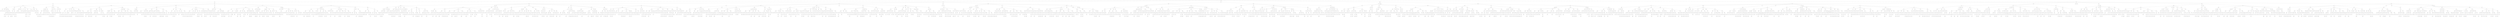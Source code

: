 graph G {
node [color=black,
fillcolor=white,
shape=circle,
fontname=Courier,
style=filled
];
node0001[label="id:1\lwg:9\l"];
node0001 -- node0002
node0001 -- node0889
node0001 -- node2421
node0001 -- node2953
node0001 -- node3539
node0002[label="id:2\lwg:26\l"];
node0002 -- node0003
node0002 -- node0160
node0003[label="id:3\lwg:28\l"];
node0003 -- node0004
node0003 -- node0103
node0004[label="id:4\lwg:22\l"];
node0004 -- node0005
node0004 -- node0034
node0004 -- node0049
node0004 -- node0061
node0004 -- node0089
node0005[label="id:5\lwg:8\l"];
node0005 -- node0006
node0005 -- node0010
node0005 -- node0012
node0005 -- node0013
node0005 -- node0016
node0006[label="id:6\lwg:24\l"];
node0006 -- node0007
node0006 -- node0008
node0006 -- node0009
node0007[label="id:7\lwg:24\l"];
node0008[label="id:8\lwg:32\l"];
node0009[label="id:9\lwg:39\l"];
node0010[label="id:10\lwg:19\l"];
node0010 -- node0011
node0011[label="id:11\lwg:45\l"];
node0012[label="id:12\lwg:32\l"];
node0013[label="id:13\lwg:29\l"];
node0013 -- node0014
node0013 -- node0015
node0014[label="id:14\lwg:24\l"];
node0015[label="id:15\lwg:17\l"];
node0016[label="id:16\lwg:34\l"];
node0016 -- node0017
node0016 -- node0026
node0017[label="id:17\lwg:39\l"];
node0017 -- node0018
node0017 -- node0023
node0017 -- node0024
node0018[label="id:18\lwg:46\l"];
node0018 -- node0019
node0018 -- node0021
node0019[label="id:19\lwg:36\l"];
node0019 -- node0020
node0020[label="id:20\lwg:13\l"];
node0021[label="id:21\lwg:43\l"];
node0021 -- node0022
node0022[label="id:22\lwg:24\l"];
node0023[label="id:23\lwg:32\l"];
node0024[label="id:24\lwg:39\l"];
node0024 -- node0025
node0025[label="id:25\lwg:28\l"];
node0026[label="id:26\lwg:39\l"];
node0026 -- node0027
node0026 -- node0031
node0027[label="id:27\lwg:16\l"];
node0027 -- node0028
node0027 -- node0030
node0028[label="id:28\lwg:38\l"];
node0028 -- node0029
node0029[label="id:29\lwg:34\l"];
node0030[label="id:30\lwg:33\l"];
node0031[label="id:31\lwg:21\l"];
node0031 -- node0032
node0032[label="id:32\lwg:28\l"];
node0032 -- node0033
node0033[label="id:33\lwg:29\l"];
node0034[label="id:34\lwg:24\l"];
node0034 -- node0035
node0034 -- node0036
node0035[label="id:35\lwg:46\l"];
node0036[label="id:36\lwg:11\l"];
node0036 -- node0037
node0036 -- node0039
node0037[label="id:37\lwg:23\l"];
node0037 -- node0038
node0038[label="id:38\lwg:8\l"];
node0039[label="id:39\lwg:43\l"];
node0039 -- node0040
node0039 -- node0044
node0040[label="id:40\lwg:27\l"];
node0040 -- node0041
node0040 -- node0043
node0041[label="id:41\lwg:4\l"];
node0041 -- node0042
node0042[label="id:42\lwg:48\l"];
node0043[label="id:43\lwg:38\l"];
node0044[label="id:44\lwg:14\l"];
node0044 -- node0045
node0044 -- node0047
node0045[label="id:45\lwg:48\l"];
node0045 -- node0046
node0046[label="id:46\lwg:22\l"];
node0047[label="id:47\lwg:18\l"];
node0047 -- node0048
node0048[label="id:48\lwg:28\l"];
node0049[label="id:49\lwg:27\l"];
node0049 -- node0050
node0049 -- node0057
node0049 -- node0058
node0050[label="id:50\lwg:13\l"];
node0050 -- node0051
node0050 -- node0054
node0051[label="id:51\lwg:40\l"];
node0051 -- node0052
node0051 -- node0053
node0052[label="id:52\lwg:12\l"];
node0053[label="id:53\lwg:9\l"];
node0054[label="id:54\lwg:18\l"];
node0054 -- node0055
node0054 -- node0056
node0055[label="id:55\lwg:16\l"];
node0056[label="id:56\lwg:25\l"];
node0057[label="id:57\lwg:10\l"];
node0058[label="id:58\lwg:41\l"];
node0058 -- node0059
node0059[label="id:59\lwg:6\l"];
node0059 -- node0060
node0060[label="id:60\lwg:19\l"];
node0061[label="id:61\lwg:4\l"];
node0061 -- node0062
node0061 -- node0064
node0061 -- node0076
node0061 -- node0085
node0062[label="id:62\lwg:22\l"];
node0062 -- node0063
node0063[label="id:63\lwg:44\l"];
node0064[label="id:64\lwg:18\l"];
node0064 -- node0065
node0064 -- node0069
node0064 -- node0075
node0065[label="id:65\lwg:1\l"];
node0065 -- node0066
node0065 -- node0067
node0065 -- node0068
node0066[label="id:66\lwg:44\l"];
node0067[label="id:67\lwg:6\l"];
node0068[label="id:68\lwg:4\l"];
node0069[label="id:69\lwg:26\l"];
node0069 -- node0070
node0070[label="id:70\lwg:19\l"];
node0070 -- node0071
node0070 -- node0073
node0071[label="id:71\lwg:17\l"];
node0071 -- node0072
node0072[label="id:72\lwg:12\l"];
node0073[label="id:73\lwg:16\l"];
node0073 -- node0074
node0074[label="id:74\lwg:25\l"];
node0075[label="id:75\lwg:9\l"];
node0076[label="id:76\lwg:28\l"];
node0076 -- node0077
node0076 -- node0084
node0077[label="id:77\lwg:36\l"];
node0077 -- node0078
node0077 -- node0079
node0077 -- node0082
node0078[label="id:78\lwg:35\l"];
node0079[label="id:79\lwg:50\l"];
node0079 -- node0080
node0080[label="id:80\lwg:1\l"];
node0080 -- node0081
node0081[label="id:81\lwg:32\l"];
node0082[label="id:82\lwg:44\l"];
node0082 -- node0083
node0083[label="id:83\lwg:1\l"];
node0084[label="id:84\lwg:3\l"];
node0085[label="id:85\lwg:21\l"];
node0085 -- node0086
node0085 -- node0087
node0085 -- node0088
node0086[label="id:86\lwg:20\l"];
node0087[label="id:87\lwg:15\l"];
node0088[label="id:88\lwg:15\l"];
node0089[label="id:89\lwg:35\l"];
node0089 -- node0090
node0089 -- node0091
node0089 -- node0094
node0090[label="id:90\lwg:4\l"];
node0091[label="id:91\lwg:34\l"];
node0091 -- node0092
node0091 -- node0093
node0092[label="id:92\lwg:7\l"];
node0093[label="id:93\lwg:32\l"];
node0094[label="id:94\lwg:2\l"];
node0094 -- node0095
node0094 -- node0099
node0095[label="id:95\lwg:44\l"];
node0095 -- node0096
node0095 -- node0097
node0096[label="id:96\lwg:34\l"];
node0097[label="id:97\lwg:47\l"];
node0097 -- node0098
node0098[label="id:98\lwg:16\l"];
node0099[label="id:99\lwg:27\l"];
node0099 -- node0100
node0100[label="id:100\lwg:28\l"];
node0100 -- node0101
node0101[label="id:101\lwg:42\l"];
node0101 -- node0102
node0102[label="id:102\lwg:38\l"];
node0103[label="id:103\lwg:31\l"];
node0103 -- node0104
node0103 -- node0132
node0103 -- node0142
node0103 -- node0148
node0104[label="id:104\lwg:39\l"];
node0104 -- node0105
node0104 -- node0106
node0104 -- node0121
node0105[label="id:105\lwg:45\l"];
node0106[label="id:106\lwg:10\l"];
node0106 -- node0107
node0106 -- node0113
node0106 -- node0119
node0106 -- node0120
node0107[label="id:107\lwg:25\l"];
node0107 -- node0108
node0108[label="id:108\lwg:50\l"];
node0108 -- node0109
node0108 -- node0111
node0109[label="id:109\lwg:10\l"];
node0109 -- node0110
node0110[label="id:110\lwg:38\l"];
node0111[label="id:111\lwg:4\l"];
node0111 -- node0112
node0112[label="id:112\lwg:35\l"];
node0113[label="id:113\lwg:2\l"];
node0113 -- node0114
node0113 -- node0117
node0114[label="id:114\lwg:2\l"];
node0114 -- node0115
node0114 -- node0116
node0115[label="id:115\lwg:22\l"];
node0116[label="id:116\lwg:30\l"];
node0117[label="id:117\lwg:31\l"];
node0117 -- node0118
node0118[label="id:118\lwg:25\l"];
node0119[label="id:119\lwg:23\l"];
node0120[label="id:120\lwg:26\l"];
node0121[label="id:121\lwg:9\l"];
node0121 -- node0122
node0122[label="id:122\lwg:46\l"];
node0122 -- node0123
node0122 -- node0125
node0122 -- node0127
node0123[label="id:123\lwg:5\l"];
node0123 -- node0124
node0124[label="id:124\lwg:41\l"];
node0125[label="id:125\lwg:48\l"];
node0125 -- node0126
node0126[label="id:126\lwg:22\l"];
node0127[label="id:127\lwg:4\l"];
node0127 -- node0128
node0127 -- node0130
node0128[label="id:128\lwg:5\l"];
node0128 -- node0129
node0129[label="id:129\lwg:7\l"];
node0130[label="id:130\lwg:35\l"];
node0130 -- node0131
node0131[label="id:131\lwg:38\l"];
node0132[label="id:132\lwg:45\l"];
node0132 -- node0133
node0133[label="id:133\lwg:33\l"];
node0133 -- node0134
node0133 -- node0135
node0134[label="id:134\lwg:29\l"];
node0135[label="id:135\lwg:33\l"];
node0135 -- node0136
node0135 -- node0141
node0136[label="id:136\lwg:23\l"];
node0136 -- node0137
node0136 -- node0139
node0137[label="id:137\lwg:45\l"];
node0137 -- node0138
node0138[label="id:138\lwg:29\l"];
node0139[label="id:139\lwg:16\l"];
node0139 -- node0140
node0140[label="id:140\lwg:18\l"];
node0141[label="id:141\lwg:1\l"];
node0142[label="id:142\lwg:18\l"];
node0142 -- node0143
node0142 -- node0144
node0143[label="id:143\lwg:48\l"];
node0144[label="id:144\lwg:13\l"];
node0144 -- node0145
node0145[label="id:145\lwg:30\l"];
node0145 -- node0146
node0146[label="id:146\lwg:38\l"];
node0146 -- node0147
node0147[label="id:147\lwg:13\l"];
node0148[label="id:148\lwg:37\l"];
node0148 -- node0149
node0148 -- node0153
node0148 -- node0159
node0149[label="id:149\lwg:2\l"];
node0149 -- node0150
node0150[label="id:150\lwg:3\l"];
node0150 -- node0151
node0150 -- node0152
node0151[label="id:151\lwg:22\l"];
node0152[label="id:152\lwg:29\l"];
node0153[label="id:153\lwg:44\l"];
node0153 -- node0154
node0154[label="id:154\lwg:18\l"];
node0154 -- node0155
node0154 -- node0156
node0155[label="id:155\lwg:30\l"];
node0156[label="id:156\lwg:26\l"];
node0156 -- node0157
node0157[label="id:157\lwg:27\l"];
node0157 -- node0158
node0158[label="id:158\lwg:38\l"];
node0159[label="id:159\lwg:16\l"];
node0160[label="id:160\lwg:31\l"];
node0160 -- node0161
node0160 -- node0326
node0160 -- node0507
node0160 -- node0543
node0160 -- node0717
node0161[label="id:161\lwg:48\l"];
node0161 -- node0162
node0161 -- node0222
node0161 -- node0266
node0162[label="id:162\lwg:14\l"];
node0162 -- node0163
node0162 -- node0170
node0162 -- node0184
node0162 -- node0191
node0162 -- node0197
node0163[label="id:163\lwg:1\l"];
node0163 -- node0164
node0164[label="id:164\lwg:8\l"];
node0164 -- node0165
node0165[label="id:165\lwg:18\l"];
node0165 -- node0166
node0165 -- node0168
node0166[label="id:166\lwg:42\l"];
node0166 -- node0167
node0167[label="id:167\lwg:38\l"];
node0168[label="id:168\lwg:9\l"];
node0168 -- node0169
node0169[label="id:169\lwg:29\l"];
node0170[label="id:170\lwg:44\l"];
node0170 -- node0171
node0170 -- node0183
node0171[label="id:171\lwg:14\l"];
node0171 -- node0172
node0171 -- node0175
node0171 -- node0180
node0172[label="id:172\lwg:39\l"];
node0172 -- node0173
node0173[label="id:173\lwg:13\l"];
node0173 -- node0174
node0174[label="id:174\lwg:17\l"];
node0175[label="id:175\lwg:25\l"];
node0175 -- node0176
node0175 -- node0178
node0176[label="id:176\lwg:23\l"];
node0176 -- node0177
node0177[label="id:177\lwg:19\l"];
node0178[label="id:178\lwg:36\l"];
node0178 -- node0179
node0179[label="id:179\lwg:39\l"];
node0180[label="id:180\lwg:25\l"];
node0180 -- node0181
node0181[label="id:181\lwg:5\l"];
node0181 -- node0182
node0182[label="id:182\lwg:46\l"];
node0183[label="id:183\lwg:38\l"];
node0184[label="id:184\lwg:25\l"];
node0184 -- node0185
node0185[label="id:185\lwg:34\l"];
node0185 -- node0186
node0186[label="id:186\lwg:27\l"];
node0186 -- node0187
node0186 -- node0189
node0187[label="id:187\lwg:38\l"];
node0187 -- node0188
node0188[label="id:188\lwg:39\l"];
node0189[label="id:189\lwg:43\l"];
node0189 -- node0190
node0190[label="id:190\lwg:28\l"];
node0191[label="id:191\lwg:7\l"];
node0191 -- node0192
node0191 -- node0195
node0191 -- node0196
node0192[label="id:192\lwg:43\l"];
node0192 -- node0193
node0193[label="id:193\lwg:41\l"];
node0193 -- node0194
node0194[label="id:194\lwg:46\l"];
node0195[label="id:195\lwg:24\l"];
node0196[label="id:196\lwg:36\l"];
node0197[label="id:197\lwg:40\l"];
node0197 -- node0198
node0197 -- node0206
node0197 -- node0210
node0197 -- node0217
node0198[label="id:198\lwg:24\l"];
node0198 -- node0199
node0198 -- node0201
node0199[label="id:199\lwg:39\l"];
node0199 -- node0200
node0200[label="id:200\lwg:46\l"];
node0201[label="id:201\lwg:18\l"];
node0201 -- node0202
node0201 -- node0204
node0202[label="id:202\lwg:22\l"];
node0202 -- node0203
node0203[label="id:203\lwg:41\l"];
node0204[label="id:204\lwg:7\l"];
node0204 -- node0205
node0205[label="id:205\lwg:19\l"];
node0206[label="id:206\lwg:3\l"];
node0206 -- node0207
node0207[label="id:207\lwg:39\l"];
node0207 -- node0208
node0208[label="id:208\lwg:2\l"];
node0208 -- node0209
node0209[label="id:209\lwg:24\l"];
node0210[label="id:210\lwg:9\l"];
node0210 -- node0211
node0210 -- node0216
node0211[label="id:211\lwg:21\l"];
node0211 -- node0212
node0211 -- node0214
node0212[label="id:212\lwg:28\l"];
node0212 -- node0213
node0213[label="id:213\lwg:27\l"];
node0214[label="id:214\lwg:39\l"];
node0214 -- node0215
node0215[label="id:215\lwg:2\l"];
node0216[label="id:216\lwg:39\l"];
node0217[label="id:217\lwg:10\l"];
node0217 -- node0218
node0217 -- node0221
node0218[label="id:218\lwg:28\l"];
node0218 -- node0219
node0219[label="id:219\lwg:22\l"];
node0219 -- node0220
node0220[label="id:220\lwg:32\l"];
node0221[label="id:221\lwg:24\l"];
node0222[label="id:222\lwg:17\l"];
node0222 -- node0223
node0222 -- node0240
node0222 -- node0253
node0222 -- node0255
node0223[label="id:223\lwg:32\l"];
node0223 -- node0224
node0223 -- node0233
node0224[label="id:224\lwg:43\l"];
node0224 -- node0225
node0224 -- node0228
node0224 -- node0229
node0225[label="id:225\lwg:16\l"];
node0225 -- node0226
node0226[label="id:226\lwg:5\l"];
node0226 -- node0227
node0227[label="id:227\lwg:47\l"];
node0228[label="id:228\lwg:49\l"];
node0229[label="id:229\lwg:35\l"];
node0229 -- node0230
node0229 -- node0231
node0230[label="id:230\lwg:40\l"];
node0231[label="id:231\lwg:23\l"];
node0231 -- node0232
node0232[label="id:232\lwg:9\l"];
node0233[label="id:233\lwg:40\l"];
node0233 -- node0234
node0233 -- node0235
node0234[label="id:234\lwg:34\l"];
node0235[label="id:235\lwg:24\l"];
node0235 -- node0236
node0235 -- node0238
node0236[label="id:236\lwg:2\l"];
node0236 -- node0237
node0237[label="id:237\lwg:2\l"];
node0238[label="id:238\lwg:12\l"];
node0238 -- node0239
node0239[label="id:239\lwg:35\l"];
node0240[label="id:240\lwg:39\l"];
node0240 -- node0241
node0240 -- node0242
node0240 -- node0249
node0241[label="id:241\lwg:5\l"];
node0242[label="id:242\lwg:39\l"];
node0242 -- node0243
node0242 -- node0246
node0243[label="id:243\lwg:26\l"];
node0243 -- node0244
node0243 -- node0245
node0244[label="id:244\lwg:26\l"];
node0245[label="id:245\lwg:27\l"];
node0246[label="id:246\lwg:48\l"];
node0246 -- node0247
node0247[label="id:247\lwg:45\l"];
node0247 -- node0248
node0248[label="id:248\lwg:36\l"];
node0249[label="id:249\lwg:44\l"];
node0249 -- node0250
node0250[label="id:250\lwg:48\l"];
node0250 -- node0251
node0250 -- node0252
node0251[label="id:251\lwg:34\l"];
node0252[label="id:252\lwg:16\l"];
node0253[label="id:253\lwg:17\l"];
node0253 -- node0254
node0254[label="id:254\lwg:19\l"];
node0255[label="id:255\lwg:33\l"];
node0255 -- node0256
node0255 -- node0265
node0256[label="id:256\lwg:5\l"];
node0256 -- node0257
node0256 -- node0260
node0257[label="id:257\lwg:3\l"];
node0257 -- node0258
node0257 -- node0259
node0258[label="id:258\lwg:40\l"];
node0259[label="id:259\lwg:33\l"];
node0260[label="id:260\lwg:41\l"];
node0260 -- node0261
node0260 -- node0263
node0261[label="id:261\lwg:34\l"];
node0261 -- node0262
node0262[label="id:262\lwg:11\l"];
node0263[label="id:263\lwg:46\l"];
node0263 -- node0264
node0264[label="id:264\lwg:15\l"];
node0265[label="id:265\lwg:14\l"];
node0266[label="id:266\lwg:9\l"];
node0266 -- node0267
node0266 -- node0289
node0266 -- node0315
node0266 -- node0316
node0266 -- node0317
node0267[label="id:267\lwg:11\l"];
node0267 -- node0268
node0267 -- node0269
node0267 -- node0278
node0267 -- node0285
node0268[label="id:268\lwg:36\l"];
node0269[label="id:269\lwg:5\l"];
node0269 -- node0270
node0269 -- node0274
node0270[label="id:270\lwg:31\l"];
node0270 -- node0271
node0270 -- node0272
node0271[label="id:271\lwg:15\l"];
node0272[label="id:272\lwg:26\l"];
node0272 -- node0273
node0273[label="id:273\lwg:30\l"];
node0274[label="id:274\lwg:48\l"];
node0274 -- node0275
node0274 -- node0276
node0275[label="id:275\lwg:36\l"];
node0276[label="id:276\lwg:24\l"];
node0276 -- node0277
node0277[label="id:277\lwg:27\l"];
node0278[label="id:278\lwg:1\l"];
node0278 -- node0279
node0278 -- node0282
node0278 -- node0284
node0279[label="id:279\lwg:29\l"];
node0279 -- node0280
node0280[label="id:280\lwg:16\l"];
node0280 -- node0281
node0281[label="id:281\lwg:29\l"];
node0282[label="id:282\lwg:43\l"];
node0282 -- node0283
node0283[label="id:283\lwg:3\l"];
node0284[label="id:284\lwg:21\l"];
node0285[label="id:285\lwg:35\l"];
node0285 -- node0286
node0285 -- node0288
node0286[label="id:286\lwg:48\l"];
node0286 -- node0287
node0287[label="id:287\lwg:39\l"];
node0288[label="id:288\lwg:18\l"];
node0289[label="id:289\lwg:43\l"];
node0289 -- node0290
node0289 -- node0296
node0289 -- node0303
node0289 -- node0313
node0290[label="id:290\lwg:32\l"];
node0290 -- node0291
node0290 -- node0292
node0291[label="id:291\lwg:4\l"];
node0292[label="id:292\lwg:48\l"];
node0292 -- node0293
node0292 -- node0294
node0293[label="id:293\lwg:40\l"];
node0294[label="id:294\lwg:6\l"];
node0294 -- node0295
node0295[label="id:295\lwg:15\l"];
node0296[label="id:296\lwg:14\l"];
node0296 -- node0297
node0296 -- node0301
node0296 -- node0302
node0297[label="id:297\lwg:50\l"];
node0297 -- node0298
node0297 -- node0300
node0298[label="id:298\lwg:36\l"];
node0298 -- node0299
node0299[label="id:299\lwg:36\l"];
node0300[label="id:300\lwg:12\l"];
node0301[label="id:301\lwg:10\l"];
node0302[label="id:302\lwg:23\l"];
node0303[label="id:303\lwg:35\l"];
node0303 -- node0304
node0303 -- node0307
node0303 -- node0310
node0304[label="id:304\lwg:19\l"];
node0304 -- node0305
node0305[label="id:305\lwg:5\l"];
node0305 -- node0306
node0306[label="id:306\lwg:6\l"];
node0307[label="id:307\lwg:9\l"];
node0307 -- node0308
node0307 -- node0309
node0308[label="id:308\lwg:42\l"];
node0309[label="id:309\lwg:4\l"];
node0310[label="id:310\lwg:18\l"];
node0310 -- node0311
node0310 -- node0312
node0311[label="id:311\lwg:21\l"];
node0312[label="id:312\lwg:16\l"];
node0313[label="id:313\lwg:41\l"];
node0313 -- node0314
node0314[label="id:314\lwg:25\l"];
node0315[label="id:315\lwg:11\l"];
node0316[label="id:316\lwg:50\l"];
node0317[label="id:317\lwg:49\l"];
node0317 -- node0318
node0318[label="id:318\lwg:21\l"];
node0318 -- node0319
node0318 -- node0323
node0318 -- node0324
node0319[label="id:319\lwg:11\l"];
node0319 -- node0320
node0319 -- node0322
node0320[label="id:320\lwg:10\l"];
node0320 -- node0321
node0321[label="id:321\lwg:42\l"];
node0322[label="id:322\lwg:27\l"];
node0323[label="id:323\lwg:23\l"];
node0324[label="id:324\lwg:50\l"];
node0324 -- node0325
node0325[label="id:325\lwg:17\l"];
node0326[label="id:326\lwg:49\l"];
node0326 -- node0327
node0326 -- node0338
node0326 -- node0408
node0326 -- node0445
node0327[label="id:327\lwg:4\l"];
node0327 -- node0328
node0327 -- node0329
node0328[label="id:328\lwg:10\l"];
node0329[label="id:329\lwg:20\l"];
node0329 -- node0330
node0329 -- node0333
node0329 -- node0335
node0330[label="id:330\lwg:22\l"];
node0330 -- node0331
node0331[label="id:331\lwg:22\l"];
node0331 -- node0332
node0332[label="id:332\lwg:4\l"];
node0333[label="id:333\lwg:44\l"];
node0333 -- node0334
node0334[label="id:334\lwg:2\l"];
node0335[label="id:335\lwg:16\l"];
node0335 -- node0336
node0336[label="id:336\lwg:23\l"];
node0336 -- node0337
node0337[label="id:337\lwg:32\l"];
node0338[label="id:338\lwg:10\l"];
node0338 -- node0339
node0338 -- node0356
node0338 -- node0365
node0338 -- node0390
node0339[label="id:339\lwg:18\l"];
node0339 -- node0340
node0339 -- node0344
node0339 -- node0349
node0339 -- node0355
node0340[label="id:340\lwg:33\l"];
node0340 -- node0341
node0340 -- node0342
node0340 -- node0343
node0341[label="id:341\lwg:33\l"];
node0342[label="id:342\lwg:25\l"];
node0343[label="id:343\lwg:48\l"];
node0344[label="id:344\lwg:32\l"];
node0344 -- node0345
node0344 -- node0346
node0345[label="id:345\lwg:20\l"];
node0346[label="id:346\lwg:1\l"];
node0346 -- node0347
node0346 -- node0348
node0347[label="id:347\lwg:27\l"];
node0348[label="id:348\lwg:12\l"];
node0349[label="id:349\lwg:31\l"];
node0349 -- node0350
node0350[label="id:350\lwg:23\l"];
node0350 -- node0351
node0350 -- node0353
node0351[label="id:351\lwg:31\l"];
node0351 -- node0352
node0352[label="id:352\lwg:6\l"];
node0353[label="id:353\lwg:45\l"];
node0353 -- node0354
node0354[label="id:354\lwg:20\l"];
node0355[label="id:355\lwg:28\l"];
node0356[label="id:356\lwg:3\l"];
node0356 -- node0357
node0356 -- node0363
node0356 -- node0364
node0357[label="id:357\lwg:36\l"];
node0357 -- node0358
node0357 -- node0361
node0357 -- node0362
node0358[label="id:358\lwg:50\l"];
node0358 -- node0359
node0358 -- node0360
node0359[label="id:359\lwg:15\l"];
node0360[label="id:360\lwg:4\l"];
node0361[label="id:361\lwg:35\l"];
node0362[label="id:362\lwg:27\l"];
node0363[label="id:363\lwg:10\l"];
node0364[label="id:364\lwg:30\l"];
node0365[label="id:365\lwg:6\l"];
node0365 -- node0366
node0365 -- node0377
node0365 -- node0378
node0365 -- node0384
node0366[label="id:366\lwg:39\l"];
node0366 -- node0367
node0366 -- node0371
node0366 -- node0372
node0367[label="id:367\lwg:1\l"];
node0367 -- node0368
node0367 -- node0370
node0368[label="id:368\lwg:1\l"];
node0368 -- node0369
node0369[label="id:369\lwg:11\l"];
node0370[label="id:370\lwg:13\l"];
node0371[label="id:371\lwg:24\l"];
node0372[label="id:372\lwg:4\l"];
node0372 -- node0373
node0372 -- node0375
node0373[label="id:373\lwg:44\l"];
node0373 -- node0374
node0374[label="id:374\lwg:46\l"];
node0375[label="id:375\lwg:33\l"];
node0375 -- node0376
node0376[label="id:376\lwg:44\l"];
node0377[label="id:377\lwg:5\l"];
node0378[label="id:378\lwg:31\l"];
node0378 -- node0379
node0378 -- node0382
node0379[label="id:379\lwg:13\l"];
node0379 -- node0380
node0380[label="id:380\lwg:8\l"];
node0380 -- node0381
node0381[label="id:381\lwg:17\l"];
node0382[label="id:382\lwg:9\l"];
node0382 -- node0383
node0383[label="id:383\lwg:42\l"];
node0384[label="id:384\lwg:16\l"];
node0384 -- node0385
node0384 -- node0386
node0385[label="id:385\lwg:31\l"];
node0386[label="id:386\lwg:43\l"];
node0386 -- node0387
node0386 -- node0388
node0387[label="id:387\lwg:47\l"];
node0388[label="id:388\lwg:16\l"];
node0388 -- node0389
node0389[label="id:389\lwg:50\l"];
node0390[label="id:390\lwg:49\l"];
node0390 -- node0391
node0390 -- node0400
node0391[label="id:391\lwg:14\l"];
node0391 -- node0392
node0391 -- node0393
node0391 -- node0396
node0392[label="id:392\lwg:2\l"];
node0393[label="id:393\lwg:17\l"];
node0393 -- node0394
node0394[label="id:394\lwg:35\l"];
node0394 -- node0395
node0395[label="id:395\lwg:45\l"];
node0396[label="id:396\lwg:50\l"];
node0396 -- node0397
node0396 -- node0399
node0397[label="id:397\lwg:40\l"];
node0397 -- node0398
node0398[label="id:398\lwg:30\l"];
node0399[label="id:399\lwg:18\l"];
node0400[label="id:400\lwg:34\l"];
node0400 -- node0401
node0400 -- node0406
node0401[label="id:401\lwg:27\l"];
node0401 -- node0402
node0401 -- node0404
node0402[label="id:402\lwg:5\l"];
node0402 -- node0403
node0403[label="id:403\lwg:26\l"];
node0404[label="id:404\lwg:14\l"];
node0404 -- node0405
node0405[label="id:405\lwg:34\l"];
node0406[label="id:406\lwg:11\l"];
node0406 -- node0407
node0407[label="id:407\lwg:6\l"];
node0408[label="id:408\lwg:18\l"];
node0408 -- node0409
node0408 -- node0415
node0408 -- node0427
node0409[label="id:409\lwg:48\l"];
node0409 -- node0410
node0410[label="id:410\lwg:2\l"];
node0410 -- node0411
node0410 -- node0414
node0411[label="id:411\lwg:48\l"];
node0411 -- node0412
node0411 -- node0413
node0412[label="id:412\lwg:5\l"];
node0413[label="id:413\lwg:10\l"];
node0414[label="id:414\lwg:19\l"];
node0415[label="id:415\lwg:33\l"];
node0415 -- node0416
node0415 -- node0425
node0416[label="id:416\lwg:28\l"];
node0416 -- node0417
node0416 -- node0422
node0416 -- node0424
node0417[label="id:417\lwg:32\l"];
node0417 -- node0418
node0417 -- node0420
node0418[label="id:418\lwg:35\l"];
node0418 -- node0419
node0419[label="id:419\lwg:3\l"];
node0420[label="id:420\lwg:37\l"];
node0420 -- node0421
node0421[label="id:421\lwg:12\l"];
node0422[label="id:422\lwg:35\l"];
node0422 -- node0423
node0423[label="id:423\lwg:13\l"];
node0424[label="id:424\lwg:43\l"];
node0425[label="id:425\lwg:6\l"];
node0425 -- node0426
node0426[label="id:426\lwg:5\l"];
node0427[label="id:427\lwg:49\l"];
node0427 -- node0428
node0427 -- node0431
node0427 -- node0438
node0428[label="id:428\lwg:40\l"];
node0428 -- node0429
node0429[label="id:429\lwg:48\l"];
node0429 -- node0430
node0430[label="id:430\lwg:39\l"];
node0431[label="id:431\lwg:14\l"];
node0431 -- node0432
node0431 -- node0433
node0431 -- node0434
node0432[label="id:432\lwg:45\l"];
node0433[label="id:433\lwg:49\l"];
node0434[label="id:434\lwg:5\l"];
node0434 -- node0435
node0434 -- node0436
node0435[label="id:435\lwg:29\l"];
node0436[label="id:436\lwg:37\l"];
node0436 -- node0437
node0437[label="id:437\lwg:42\l"];
node0438[label="id:438\lwg:12\l"];
node0438 -- node0439
node0438 -- node0440
node0439[label="id:439\lwg:24\l"];
node0440[label="id:440\lwg:17\l"];
node0440 -- node0441
node0440 -- node0443
node0441[label="id:441\lwg:2\l"];
node0441 -- node0442
node0442[label="id:442\lwg:33\l"];
node0443[label="id:443\lwg:35\l"];
node0443 -- node0444
node0444[label="id:444\lwg:11\l"];
node0445[label="id:445\lwg:34\l"];
node0445 -- node0446
node0445 -- node0457
node0445 -- node0458
node0445 -- node0479
node0445 -- node0496
node0446[label="id:446\lwg:17\l"];
node0446 -- node0447
node0447[label="id:447\lwg:19\l"];
node0447 -- node0448
node0447 -- node0453
node0447 -- node0454
node0448[label="id:448\lwg:44\l"];
node0448 -- node0449
node0448 -- node0451
node0449[label="id:449\lwg:42\l"];
node0449 -- node0450
node0450[label="id:450\lwg:20\l"];
node0451[label="id:451\lwg:42\l"];
node0451 -- node0452
node0452[label="id:452\lwg:13\l"];
node0453[label="id:453\lwg:28\l"];
node0454[label="id:454\lwg:39\l"];
node0454 -- node0455
node0455[label="id:455\lwg:30\l"];
node0455 -- node0456
node0456[label="id:456\lwg:31\l"];
node0457[label="id:457\lwg:30\l"];
node0458[label="id:458\lwg:34\l"];
node0458 -- node0459
node0458 -- node0461
node0458 -- node0469
node0458 -- node0476
node0459[label="id:459\lwg:38\l"];
node0459 -- node0460
node0460[label="id:460\lwg:49\l"];
node0461[label="id:461\lwg:47\l"];
node0461 -- node0462
node0461 -- node0466
node0461 -- node0468
node0462[label="id:462\lwg:21\l"];
node0462 -- node0463
node0462 -- node0465
node0463[label="id:463\lwg:28\l"];
node0463 -- node0464
node0464[label="id:464\lwg:37\l"];
node0465[label="id:465\lwg:14\l"];
node0466[label="id:466\lwg:40\l"];
node0466 -- node0467
node0467[label="id:467\lwg:12\l"];
node0468[label="id:468\lwg:42\l"];
node0469[label="id:469\lwg:28\l"];
node0469 -- node0470
node0469 -- node0471
node0470[label="id:470\lwg:42\l"];
node0471[label="id:471\lwg:38\l"];
node0471 -- node0472
node0471 -- node0474
node0472[label="id:472\lwg:39\l"];
node0472 -- node0473
node0473[label="id:473\lwg:40\l"];
node0474[label="id:474\lwg:33\l"];
node0474 -- node0475
node0475[label="id:475\lwg:19\l"];
node0476[label="id:476\lwg:1\l"];
node0476 -- node0477
node0477[label="id:477\lwg:1\l"];
node0477 -- node0478
node0478[label="id:478\lwg:35\l"];
node0479[label="id:479\lwg:34\l"];
node0479 -- node0480
node0479 -- node0485
node0479 -- node0490
node0479 -- node0491
node0480[label="id:480\lwg:1\l"];
node0480 -- node0481
node0480 -- node0484
node0481[label="id:481\lwg:26\l"];
node0481 -- node0482
node0482[label="id:482\lwg:6\l"];
node0482 -- node0483
node0483[label="id:483\lwg:46\l"];
node0484[label="id:484\lwg:30\l"];
node0485[label="id:485\lwg:28\l"];
node0485 -- node0486
node0485 -- node0489
node0486[label="id:486\lwg:31\l"];
node0486 -- node0487
node0487[label="id:487\lwg:49\l"];
node0487 -- node0488
node0488[label="id:488\lwg:35\l"];
node0489[label="id:489\lwg:44\l"];
node0490[label="id:490\lwg:15\l"];
node0491[label="id:491\lwg:50\l"];
node0491 -- node0492
node0492[label="id:492\lwg:29\l"];
node0492 -- node0493
node0492 -- node0495
node0493[label="id:493\lwg:37\l"];
node0493 -- node0494
node0494[label="id:494\lwg:32\l"];
node0495[label="id:495\lwg:35\l"];
node0496[label="id:496\lwg:20\l"];
node0496 -- node0497
node0496 -- node0498
node0496 -- node0499
node0497[label="id:497\lwg:25\l"];
node0498[label="id:498\lwg:49\l"];
node0499[label="id:499\lwg:24\l"];
node0499 -- node0500
node0499 -- node0504
node0499 -- node0506
node0500[label="id:500\lwg:46\l"];
node0500 -- node0501
node0500 -- node0502
node0501[label="id:501\lwg:3\l"];
node0502[label="id:502\lwg:18\l"];
node0502 -- node0503
node0503[label="id:503\lwg:48\l"];
node0504[label="id:504\lwg:38\l"];
node0504 -- node0505
node0505[label="id:505\lwg:21\l"];
node0506[label="id:506\lwg:5\l"];
node0507[label="id:507\lwg:21\l"];
node0507 -- node0508
node0508[label="id:508\lwg:22\l"];
node0508 -- node0509
node0508 -- node0517
node0508 -- node0518
node0508 -- node0523
node0509[label="id:509\lwg:48\l"];
node0509 -- node0510
node0509 -- node0511
node0510[label="id:510\lwg:30\l"];
node0511[label="id:511\lwg:40\l"];
node0511 -- node0512
node0512[label="id:512\lwg:44\l"];
node0512 -- node0513
node0512 -- node0515
node0513[label="id:513\lwg:27\l"];
node0513 -- node0514
node0514[label="id:514\lwg:38\l"];
node0515[label="id:515\lwg:24\l"];
node0515 -- node0516
node0516[label="id:516\lwg:3\l"];
node0517[label="id:517\lwg:11\l"];
node0518[label="id:518\lwg:26\l"];
node0518 -- node0519
node0519[label="id:519\lwg:24\l"];
node0519 -- node0520
node0520[label="id:520\lwg:49\l"];
node0520 -- node0521
node0521[label="id:521\lwg:20\l"];
node0521 -- node0522
node0522[label="id:522\lwg:15\l"];
node0523[label="id:523\lwg:39\l"];
node0523 -- node0524
node0523 -- node0530
node0523 -- node0532
node0523 -- node0542
node0524[label="id:524\lwg:49\l"];
node0524 -- node0525
node0524 -- node0526
node0524 -- node0529
node0525[label="id:525\lwg:44\l"];
node0526[label="id:526\lwg:22\l"];
node0526 -- node0527
node0526 -- node0528
node0527[label="id:527\lwg:28\l"];
node0528[label="id:528\lwg:49\l"];
node0529[label="id:529\lwg:11\l"];
node0530[label="id:530\lwg:6\l"];
node0530 -- node0531
node0531[label="id:531\lwg:20\l"];
node0532[label="id:532\lwg:10\l"];
node0532 -- node0533
node0532 -- node0536
node0532 -- node0537
node0533[label="id:533\lwg:30\l"];
node0533 -- node0534
node0534[label="id:534\lwg:38\l"];
node0534 -- node0535
node0535[label="id:535\lwg:3\l"];
node0536[label="id:536\lwg:50\l"];
node0537[label="id:537\lwg:44\l"];
node0537 -- node0538
node0537 -- node0540
node0538[label="id:538\lwg:13\l"];
node0538 -- node0539
node0539[label="id:539\lwg:4\l"];
node0540[label="id:540\lwg:22\l"];
node0540 -- node0541
node0541[label="id:541\lwg:39\l"];
node0542[label="id:542\lwg:30\l"];
node0543[label="id:543\lwg:9\l"];
node0543 -- node0544
node0543 -- node0605
node0543 -- node0621
node0543 -- node0671
node0543 -- node0716
node0544[label="id:544\lwg:25\l"];
node0544 -- node0545
node0544 -- node0554
node0544 -- node0570
node0544 -- node0586
node0544 -- node0600
node0545[label="id:545\lwg:17\l"];
node0545 -- node0546
node0546[label="id:546\lwg:6\l"];
node0546 -- node0547
node0546 -- node0550
node0546 -- node0553
node0547[label="id:547\lwg:40\l"];
node0547 -- node0548
node0547 -- node0549
node0548[label="id:548\lwg:18\l"];
node0549[label="id:549\lwg:4\l"];
node0550[label="id:550\lwg:25\l"];
node0550 -- node0551
node0551[label="id:551\lwg:46\l"];
node0551 -- node0552
node0552[label="id:552\lwg:31\l"];
node0553[label="id:553\lwg:39\l"];
node0554[label="id:554\lwg:22\l"];
node0554 -- node0555
node0554 -- node0562
node0554 -- node0569
node0555[label="id:555\lwg:7\l"];
node0555 -- node0556
node0555 -- node0557
node0555 -- node0561
node0556[label="id:556\lwg:41\l"];
node0557[label="id:557\lwg:37\l"];
node0557 -- node0558
node0557 -- node0560
node0558[label="id:558\lwg:15\l"];
node0558 -- node0559
node0559[label="id:559\lwg:1\l"];
node0560[label="id:560\lwg:19\l"];
node0561[label="id:561\lwg:21\l"];
node0562[label="id:562\lwg:6\l"];
node0562 -- node0563
node0562 -- node0565
node0562 -- node0566
node0563[label="id:563\lwg:40\l"];
node0563 -- node0564
node0564[label="id:564\lwg:30\l"];
node0565[label="id:565\lwg:33\l"];
node0566[label="id:566\lwg:3\l"];
node0566 -- node0567
node0567[label="id:567\lwg:31\l"];
node0567 -- node0568
node0568[label="id:568\lwg:20\l"];
node0569[label="id:569\lwg:29\l"];
node0570[label="id:570\lwg:15\l"];
node0570 -- node0571
node0570 -- node0577
node0570 -- node0579
node0571[label="id:571\lwg:38\l"];
node0571 -- node0572
node0571 -- node0574
node0572[label="id:572\lwg:31\l"];
node0572 -- node0573
node0573[label="id:573\lwg:26\l"];
node0574[label="id:574\lwg:24\l"];
node0574 -- node0575
node0575[label="id:575\lwg:36\l"];
node0575 -- node0576
node0576[label="id:576\lwg:46\l"];
node0577[label="id:577\lwg:17\l"];
node0577 -- node0578
node0578[label="id:578\lwg:17\l"];
node0579[label="id:579\lwg:28\l"];
node0579 -- node0580
node0579 -- node0581
node0579 -- node0585
node0580[label="id:580\lwg:5\l"];
node0581[label="id:581\lwg:3\l"];
node0581 -- node0582
node0581 -- node0584
node0582[label="id:582\lwg:42\l"];
node0582 -- node0583
node0583[label="id:583\lwg:43\l"];
node0584[label="id:584\lwg:6\l"];
node0585[label="id:585\lwg:4\l"];
node0586[label="id:586\lwg:5\l"];
node0586 -- node0587
node0586 -- node0590
node0586 -- node0591
node0586 -- node0599
node0587[label="id:587\lwg:26\l"];
node0587 -- node0588
node0588[label="id:588\lwg:18\l"];
node0588 -- node0589
node0589[label="id:589\lwg:32\l"];
node0590[label="id:590\lwg:30\l"];
node0591[label="id:591\lwg:36\l"];
node0591 -- node0592
node0591 -- node0593
node0591 -- node0594
node0592[label="id:592\lwg:27\l"];
node0593[label="id:593\lwg:31\l"];
node0594[label="id:594\lwg:13\l"];
node0594 -- node0595
node0594 -- node0597
node0595[label="id:595\lwg:43\l"];
node0595 -- node0596
node0596[label="id:596\lwg:20\l"];
node0597[label="id:597\lwg:27\l"];
node0597 -- node0598
node0598[label="id:598\lwg:30\l"];
node0599[label="id:599\lwg:21\l"];
node0600[label="id:600\lwg:41\l"];
node0600 -- node0601
node0601[label="id:601\lwg:6\l"];
node0601 -- node0602
node0601 -- node0603
node0602[label="id:602\lwg:20\l"];
node0603[label="id:603\lwg:33\l"];
node0603 -- node0604
node0604[label="id:604\lwg:35\l"];
node0605[label="id:605\lwg:31\l"];
node0605 -- node0606
node0605 -- node0607
node0605 -- node0608
node0605 -- node0620
node0606[label="id:606\lwg:36\l"];
node0607[label="id:607\lwg:42\l"];
node0608[label="id:608\lwg:21\l"];
node0608 -- node0609
node0608 -- node0610
node0608 -- node0619
node0609[label="id:609\lwg:9\l"];
node0610[label="id:610\lwg:32\l"];
node0610 -- node0611
node0610 -- node0615
node0611[label="id:611\lwg:2\l"];
node0611 -- node0612
node0611 -- node0613
node0612[label="id:612\lwg:49\l"];
node0613[label="id:613\lwg:15\l"];
node0613 -- node0614
node0614[label="id:614\lwg:50\l"];
node0615[label="id:615\lwg:17\l"];
node0615 -- node0616
node0615 -- node0618
node0616[label="id:616\lwg:14\l"];
node0616 -- node0617
node0617[label="id:617\lwg:40\l"];
node0618[label="id:618\lwg:7\l"];
node0619[label="id:619\lwg:21\l"];
node0620[label="id:620\lwg:39\l"];
node0621[label="id:621\lwg:7\l"];
node0621 -- node0622
node0621 -- node0623
node0621 -- node0647
node0621 -- node0658
node0622[label="id:622\lwg:20\l"];
node0623[label="id:623\lwg:41\l"];
node0623 -- node0624
node0623 -- node0631
node0623 -- node0635
node0623 -- node0643
node0624[label="id:624\lwg:24\l"];
node0624 -- node0625
node0624 -- node0626
node0624 -- node0630
node0625[label="id:625\lwg:24\l"];
node0626[label="id:626\lwg:3\l"];
node0626 -- node0627
node0626 -- node0629
node0627[label="id:627\lwg:10\l"];
node0627 -- node0628
node0628[label="id:628\lwg:7\l"];
node0629[label="id:629\lwg:32\l"];
node0630[label="id:630\lwg:14\l"];
node0631[label="id:631\lwg:50\l"];
node0631 -- node0632
node0632[label="id:632\lwg:26\l"];
node0632 -- node0633
node0633[label="id:633\lwg:11\l"];
node0633 -- node0634
node0634[label="id:634\lwg:12\l"];
node0635[label="id:635\lwg:24\l"];
node0635 -- node0636
node0635 -- node0640
node0636[label="id:636\lwg:33\l"];
node0636 -- node0637
node0636 -- node0639
node0637[label="id:637\lwg:29\l"];
node0637 -- node0638
node0638[label="id:638\lwg:32\l"];
node0639[label="id:639\lwg:43\l"];
node0640[label="id:640\lwg:18\l"];
node0640 -- node0641
node0641[label="id:641\lwg:16\l"];
node0641 -- node0642
node0642[label="id:642\lwg:43\l"];
node0643[label="id:643\lwg:24\l"];
node0643 -- node0644
node0644[label="id:644\lwg:4\l"];
node0644 -- node0645
node0645[label="id:645\lwg:8\l"];
node0645 -- node0646
node0646[label="id:646\lwg:9\l"];
node0647[label="id:647\lwg:43\l"];
node0647 -- node0648
node0648[label="id:648\lwg:46\l"];
node0648 -- node0649
node0648 -- node0651
node0648 -- node0655
node0649[label="id:649\lwg:15\l"];
node0649 -- node0650
node0650[label="id:650\lwg:35\l"];
node0651[label="id:651\lwg:12\l"];
node0651 -- node0652
node0651 -- node0653
node0652[label="id:652\lwg:22\l"];
node0653[label="id:653\lwg:22\l"];
node0653 -- node0654
node0654[label="id:654\lwg:11\l"];
node0655[label="id:655\lwg:14\l"];
node0655 -- node0656
node0656[label="id:656\lwg:31\l"];
node0656 -- node0657
node0657[label="id:657\lwg:2\l"];
node0658[label="id:658\lwg:6\l"];
node0658 -- node0659
node0658 -- node0660
node0658 -- node0661
node0659[label="id:659\lwg:23\l"];
node0660[label="id:660\lwg:34\l"];
node0661[label="id:661\lwg:27\l"];
node0661 -- node0662
node0661 -- node0664
node0661 -- node0667
node0662[label="id:662\lwg:38\l"];
node0662 -- node0663
node0663[label="id:663\lwg:26\l"];
node0664[label="id:664\lwg:23\l"];
node0664 -- node0665
node0664 -- node0666
node0665[label="id:665\lwg:46\l"];
node0666[label="id:666\lwg:33\l"];
node0667[label="id:667\lwg:27\l"];
node0667 -- node0668
node0667 -- node0670
node0668[label="id:668\lwg:49\l"];
node0668 -- node0669
node0669[label="id:669\lwg:9\l"];
node0670[label="id:670\lwg:15\l"];
node0671[label="id:671\lwg:41\l"];
node0671 -- node0672
node0671 -- node0673
node0671 -- node0679
node0671 -- node0680
node0671 -- node0702
node0672[label="id:672\lwg:2\l"];
node0673[label="id:673\lwg:21\l"];
node0673 -- node0674
node0674[label="id:674\lwg:18\l"];
node0674 -- node0675
node0674 -- node0676
node0674 -- node0678
node0675[label="id:675\lwg:18\l"];
node0676[label="id:676\lwg:26\l"];
node0676 -- node0677
node0677[label="id:677\lwg:46\l"];
node0678[label="id:678\lwg:15\l"];
node0679[label="id:679\lwg:50\l"];
node0680[label="id:680\lwg:15\l"];
node0680 -- node0681
node0680 -- node0686
node0680 -- node0690
node0680 -- node0695
node0681[label="id:681\lwg:48\l"];
node0681 -- node0682
node0681 -- node0683
node0681 -- node0684
node0682[label="id:682\lwg:5\l"];
node0683[label="id:683\lwg:3\l"];
node0684[label="id:684\lwg:28\l"];
node0684 -- node0685
node0685[label="id:685\lwg:14\l"];
node0686[label="id:686\lwg:36\l"];
node0686 -- node0687
node0686 -- node0689
node0687[label="id:687\lwg:40\l"];
node0687 -- node0688
node0688[label="id:688\lwg:47\l"];
node0689[label="id:689\lwg:44\l"];
node0690[label="id:690\lwg:6\l"];
node0690 -- node0691
node0691[label="id:691\lwg:17\l"];
node0691 -- node0692
node0691 -- node0693
node0692[label="id:692\lwg:10\l"];
node0693[label="id:693\lwg:45\l"];
node0693 -- node0694
node0694[label="id:694\lwg:37\l"];
node0695[label="id:695\lwg:15\l"];
node0695 -- node0696
node0695 -- node0697
node0696[label="id:696\lwg:44\l"];
node0697[label="id:697\lwg:50\l"];
node0697 -- node0698
node0697 -- node0700
node0698[label="id:698\lwg:43\l"];
node0698 -- node0699
node0699[label="id:699\lwg:2\l"];
node0700[label="id:700\lwg:14\l"];
node0700 -- node0701
node0701[label="id:701\lwg:14\l"];
node0702[label="id:702\lwg:22\l"];
node0702 -- node0703
node0702 -- node0704
node0702 -- node0709
node0703[label="id:703\lwg:35\l"];
node0704[label="id:704\lwg:16\l"];
node0704 -- node0705
node0705[label="id:705\lwg:36\l"];
node0705 -- node0706
node0705 -- node0707
node0706[label="id:706\lwg:46\l"];
node0707[label="id:707\lwg:3\l"];
node0707 -- node0708
node0708[label="id:708\lwg:18\l"];
node0709[label="id:709\lwg:32\l"];
node0709 -- node0710
node0709 -- node0712
node0709 -- node0715
node0710[label="id:710\lwg:48\l"];
node0710 -- node0711
node0711[label="id:711\lwg:6\l"];
node0712[label="id:712\lwg:13\l"];
node0712 -- node0713
node0712 -- node0714
node0713[label="id:713\lwg:40\l"];
node0714[label="id:714\lwg:8\l"];
node0715[label="id:715\lwg:28\l"];
node0716[label="id:716\lwg:10\l"];
node0717[label="id:717\lwg:21\l"];
node0717 -- node0718
node0717 -- node0719
node0717 -- node0780
node0717 -- node0832
node0717 -- node0856
node0718[label="id:718\lwg:48\l"];
node0719[label="id:719\lwg:5\l"];
node0719 -- node0720
node0719 -- node0746
node0719 -- node0751
node0719 -- node0760
node0719 -- node0761
node0720[label="id:720\lwg:38\l"];
node0720 -- node0721
node0720 -- node0733
node0720 -- node0739
node0721[label="id:721\lwg:36\l"];
node0721 -- node0722
node0721 -- node0724
node0721 -- node0728
node0722[label="id:722\lwg:45\l"];
node0722 -- node0723
node0723[label="id:723\lwg:41\l"];
node0724[label="id:724\lwg:42\l"];
node0724 -- node0725
node0724 -- node0727
node0725[label="id:725\lwg:17\l"];
node0725 -- node0726
node0726[label="id:726\lwg:20\l"];
node0727[label="id:727\lwg:29\l"];
node0728[label="id:728\lwg:29\l"];
node0728 -- node0729
node0728 -- node0731
node0729[label="id:729\lwg:40\l"];
node0729 -- node0730
node0730[label="id:730\lwg:10\l"];
node0731[label="id:731\lwg:9\l"];
node0731 -- node0732
node0732[label="id:732\lwg:9\l"];
node0733[label="id:733\lwg:6\l"];
node0733 -- node0734
node0733 -- node0735
node0733 -- node0738
node0734[label="id:734\lwg:39\l"];
node0735[label="id:735\lwg:23\l"];
node0735 -- node0736
node0736[label="id:736\lwg:1\l"];
node0736 -- node0737
node0737[label="id:737\lwg:12\l"];
node0738[label="id:738\lwg:1\l"];
node0739[label="id:739\lwg:9\l"];
node0739 -- node0740
node0739 -- node0742
node0739 -- node0745
node0740[label="id:740\lwg:25\l"];
node0740 -- node0741
node0741[label="id:741\lwg:30\l"];
node0742[label="id:742\lwg:3\l"];
node0742 -- node0743
node0743[label="id:743\lwg:28\l"];
node0743 -- node0744
node0744[label="id:744\lwg:27\l"];
node0745[label="id:745\lwg:22\l"];
node0746[label="id:746\lwg:37\l"];
node0746 -- node0747
node0746 -- node0749
node0747[label="id:747\lwg:9\l"];
node0747 -- node0748
node0748[label="id:748\lwg:11\l"];
node0749[label="id:749\lwg:4\l"];
node0749 -- node0750
node0750[label="id:750\lwg:27\l"];
node0751[label="id:751\lwg:28\l"];
node0751 -- node0752
node0752[label="id:752\lwg:37\l"];
node0752 -- node0753
node0752 -- node0756
node0753[label="id:753\lwg:23\l"];
node0753 -- node0754
node0753 -- node0755
node0754[label="id:754\lwg:44\l"];
node0755[label="id:755\lwg:30\l"];
node0756[label="id:756\lwg:12\l"];
node0756 -- node0757
node0756 -- node0758
node0757[label="id:757\lwg:15\l"];
node0758[label="id:758\lwg:18\l"];
node0758 -- node0759
node0759[label="id:759\lwg:47\l"];
node0760[label="id:760\lwg:13\l"];
node0761[label="id:761\lwg:33\l"];
node0761 -- node0762
node0761 -- node0770
node0762[label="id:762\lwg:50\l"];
node0762 -- node0763
node0762 -- node0768
node0763[label="id:763\lwg:47\l"];
node0763 -- node0764
node0763 -- node0766
node0764[label="id:764\lwg:8\l"];
node0764 -- node0765
node0765[label="id:765\lwg:13\l"];
node0766[label="id:766\lwg:29\l"];
node0766 -- node0767
node0767[label="id:767\lwg:12\l"];
node0768[label="id:768\lwg:31\l"];
node0768 -- node0769
node0769[label="id:769\lwg:3\l"];
node0770[label="id:770\lwg:17\l"];
node0770 -- node0771
node0770 -- node0772
node0770 -- node0777
node0771[label="id:771\lwg:44\l"];
node0772[label="id:772\lwg:42\l"];
node0772 -- node0773
node0772 -- node0775
node0773[label="id:773\lwg:44\l"];
node0773 -- node0774
node0774[label="id:774\lwg:6\l"];
node0775[label="id:775\lwg:4\l"];
node0775 -- node0776
node0776[label="id:776\lwg:8\l"];
node0777[label="id:777\lwg:21\l"];
node0777 -- node0778
node0777 -- node0779
node0778[label="id:778\lwg:31\l"];
node0779[label="id:779\lwg:18\l"];
node0780[label="id:780\lwg:17\l"];
node0780 -- node0781
node0780 -- node0793
node0780 -- node0794
node0780 -- node0823
node0780 -- node0824
node0781[label="id:781\lwg:22\l"];
node0781 -- node0782
node0781 -- node0783
node0781 -- node0784
node0781 -- node0788
node0782[label="id:782\lwg:22\l"];
node0783[label="id:783\lwg:11\l"];
node0784[label="id:784\lwg:19\l"];
node0784 -- node0785
node0785[label="id:785\lwg:27\l"];
node0785 -- node0786
node0786[label="id:786\lwg:46\l"];
node0786 -- node0787
node0787[label="id:787\lwg:15\l"];
node0788[label="id:788\lwg:34\l"];
node0788 -- node0789
node0788 -- node0791
node0789[label="id:789\lwg:47\l"];
node0789 -- node0790
node0790[label="id:790\lwg:50\l"];
node0791[label="id:791\lwg:11\l"];
node0791 -- node0792
node0792[label="id:792\lwg:40\l"];
node0793[label="id:793\lwg:15\l"];
node0794[label="id:794\lwg:47\l"];
node0794 -- node0795
node0794 -- node0803
node0794 -- node0811
node0794 -- node0818
node0795[label="id:795\lwg:9\l"];
node0795 -- node0796
node0795 -- node0800
node0795 -- node0801
node0796[label="id:796\lwg:14\l"];
node0796 -- node0797
node0796 -- node0799
node0797[label="id:797\lwg:12\l"];
node0797 -- node0798
node0798[label="id:798\lwg:15\l"];
node0799[label="id:799\lwg:38\l"];
node0800[label="id:800\lwg:37\l"];
node0801[label="id:801\lwg:20\l"];
node0801 -- node0802
node0802[label="id:802\lwg:40\l"];
node0803[label="id:803\lwg:21\l"];
node0803 -- node0804
node0803 -- node0807
node0804[label="id:804\lwg:46\l"];
node0804 -- node0805
node0805[label="id:805\lwg:14\l"];
node0805 -- node0806
node0806[label="id:806\lwg:23\l"];
node0807[label="id:807\lwg:3\l"];
node0807 -- node0808
node0807 -- node0810
node0808[label="id:808\lwg:6\l"];
node0808 -- node0809
node0809[label="id:809\lwg:33\l"];
node0810[label="id:810\lwg:1\l"];
node0811[label="id:811\lwg:18\l"];
node0811 -- node0812
node0811 -- node0814
node0811 -- node0815
node0812[label="id:812\lwg:23\l"];
node0812 -- node0813
node0813[label="id:813\lwg:2\l"];
node0814[label="id:814\lwg:3\l"];
node0815[label="id:815\lwg:22\l"];
node0815 -- node0816
node0816[label="id:816\lwg:6\l"];
node0816 -- node0817
node0817[label="id:817\lwg:24\l"];
node0818[label="id:818\lwg:29\l"];
node0818 -- node0819
node0819[label="id:819\lwg:21\l"];
node0819 -- node0820
node0819 -- node0821
node0820[label="id:820\lwg:15\l"];
node0821[label="id:821\lwg:21\l"];
node0821 -- node0822
node0822[label="id:822\lwg:12\l"];
node0823[label="id:823\lwg:3\l"];
node0824[label="id:824\lwg:44\l"];
node0824 -- node0825
node0825[label="id:825\lwg:21\l"];
node0825 -- node0826
node0825 -- node0829
node0825 -- node0830
node0826[label="id:826\lwg:31\l"];
node0826 -- node0827
node0827[label="id:827\lwg:13\l"];
node0827 -- node0828
node0828[label="id:828\lwg:19\l"];
node0829[label="id:829\lwg:44\l"];
node0830[label="id:830\lwg:4\l"];
node0830 -- node0831
node0831[label="id:831\lwg:12\l"];
node0832[label="id:832\lwg:7\l"];
node0832 -- node0833
node0832 -- node0844
node0832 -- node0845
node0833[label="id:833\lwg:7\l"];
node0833 -- node0834
node0834[label="id:834\lwg:33\l"];
node0834 -- node0835
node0834 -- node0837
node0834 -- node0840
node0835[label="id:835\lwg:14\l"];
node0835 -- node0836
node0836[label="id:836\lwg:16\l"];
node0837[label="id:837\lwg:38\l"];
node0837 -- node0838
node0837 -- node0839
node0838[label="id:838\lwg:11\l"];
node0839[label="id:839\lwg:46\l"];
node0840[label="id:840\lwg:28\l"];
node0840 -- node0841
node0840 -- node0843
node0841[label="id:841\lwg:4\l"];
node0841 -- node0842
node0842[label="id:842\lwg:6\l"];
node0843[label="id:843\lwg:14\l"];
node0844[label="id:844\lwg:30\l"];
node0845[label="id:845\lwg:48\l"];
node0845 -- node0846
node0846[label="id:846\lwg:23\l"];
node0846 -- node0847
node0846 -- node0850
node0846 -- node0853
node0847[label="id:847\lwg:45\l"];
node0847 -- node0848
node0848[label="id:848\lwg:48\l"];
node0848 -- node0849
node0849[label="id:849\lwg:19\l"];
node0850[label="id:850\lwg:31\l"];
node0850 -- node0851
node0851[label="id:851\lwg:31\l"];
node0851 -- node0852
node0852[label="id:852\lwg:19\l"];
node0853[label="id:853\lwg:25\l"];
node0853 -- node0854
node0854[label="id:854\lwg:10\l"];
node0854 -- node0855
node0855[label="id:855\lwg:40\l"];
node0856[label="id:856\lwg:37\l"];
node0856 -- node0857
node0856 -- node0872
node0857[label="id:857\lwg:48\l"];
node0857 -- node0858
node0857 -- node0865
node0858[label="id:858\lwg:9\l"];
node0858 -- node0859
node0858 -- node0862
node0858 -- node0863
node0859[label="id:859\lwg:19\l"];
node0859 -- node0860
node0859 -- node0861
node0860[label="id:860\lwg:20\l"];
node0861[label="id:861\lwg:24\l"];
node0862[label="id:862\lwg:28\l"];
node0863[label="id:863\lwg:26\l"];
node0863 -- node0864
node0864[label="id:864\lwg:20\l"];
node0865[label="id:865\lwg:7\l"];
node0865 -- node0866
node0865 -- node0867
node0865 -- node0868
node0866[label="id:866\lwg:31\l"];
node0867[label="id:867\lwg:47\l"];
node0868[label="id:868\lwg:6\l"];
node0868 -- node0869
node0868 -- node0870
node0869[label="id:869\lwg:32\l"];
node0870[label="id:870\lwg:46\l"];
node0870 -- node0871
node0871[label="id:871\lwg:8\l"];
node0872[label="id:872\lwg:14\l"];
node0872 -- node0873
node0872 -- node0884
node0873[label="id:873\lwg:28\l"];
node0873 -- node0874
node0873 -- node0876
node0873 -- node0880
node0874[label="id:874\lwg:21\l"];
node0874 -- node0875
node0875[label="id:875\lwg:12\l"];
node0876[label="id:876\lwg:13\l"];
node0876 -- node0877
node0876 -- node0878
node0877[label="id:877\lwg:38\l"];
node0878[label="id:878\lwg:4\l"];
node0878 -- node0879
node0879[label="id:879\lwg:16\l"];
node0880[label="id:880\lwg:10\l"];
node0880 -- node0881
node0880 -- node0883
node0881[label="id:881\lwg:24\l"];
node0881 -- node0882
node0882[label="id:882\lwg:12\l"];
node0883[label="id:883\lwg:41\l"];
node0884[label="id:884\lwg:47\l"];
node0884 -- node0885
node0885[label="id:885\lwg:39\l"];
node0885 -- node0886
node0885 -- node0887
node0886[label="id:886\lwg:45\l"];
node0887[label="id:887\lwg:27\l"];
node0887 -- node0888
node0888[label="id:888\lwg:5\l"];
node0889[label="id:889\lwg:35\l"];
node0889 -- node0890
node0889 -- node1543
node0889 -- node2071
node0889 -- node2123
node0890[label="id:890\lwg:50\l"];
node0890 -- node0891
node0890 -- node1013
node0890 -- node1014
node0890 -- node1154
node0890 -- node1278
node0890 -- node1385
node0891[label="id:891\lwg:19\l"];
node0891 -- node0892
node0891 -- node0918
node0891 -- node0945
node0891 -- node0947
node0891 -- node0955
node0891 -- node0967
node0892[label="id:892\lwg:35\l"];
node0892 -- node0893
node0892 -- node0894
node0892 -- node0905
node0892 -- node0906
node0892 -- node0917
node0893[label="id:893\lwg:5\l"];
node0894[label="id:894\lwg:21\l"];
node0894 -- node0895
node0894 -- node0901
node0894 -- node0902
node0895[label="id:895\lwg:13\l"];
node0895 -- node0896
node0895 -- node0897
node0896[label="id:896\lwg:48\l"];
node0897[label="id:897\lwg:24\l"];
node0897 -- node0898
node0897 -- node0900
node0898[label="id:898\lwg:13\l"];
node0898 -- node0899
node0899[label="id:899\lwg:29\l"];
node0900[label="id:900\lwg:41\l"];
node0901[label="id:901\lwg:3\l"];
node0902[label="id:902\lwg:16\l"];
node0902 -- node0903
node0902 -- node0904
node0903[label="id:903\lwg:46\l"];
node0904[label="id:904\lwg:33\l"];
node0905[label="id:905\lwg:47\l"];
node0906[label="id:906\lwg:29\l"];
node0906 -- node0907
node0906 -- node0910
node0906 -- node0911
node0907[label="id:907\lwg:48\l"];
node0907 -- node0908
node0907 -- node0909
node0908[label="id:908\lwg:23\l"];
node0909[label="id:909\lwg:3\l"];
node0910[label="id:910\lwg:28\l"];
node0911[label="id:911\lwg:28\l"];
node0911 -- node0912
node0911 -- node0914
node0911 -- node0915
node0912[label="id:912\lwg:6\l"];
node0912 -- node0913
node0913[label="id:913\lwg:35\l"];
node0914[label="id:914\lwg:18\l"];
node0915[label="id:915\lwg:28\l"];
node0915 -- node0916
node0916[label="id:916\lwg:35\l"];
node0917[label="id:917\lwg:45\l"];
node0918[label="id:918\lwg:9\l"];
node0918 -- node0919
node0918 -- node0931
node0918 -- node0932
node0919[label="id:919\lwg:20\l"];
node0919 -- node0920
node0919 -- node0921
node0920[label="id:920\lwg:25\l"];
node0921[label="id:921\lwg:27\l"];
node0921 -- node0922
node0921 -- node0927
node0922[label="id:922\lwg:33\l"];
node0922 -- node0923
node0922 -- node0925
node0923[label="id:923\lwg:19\l"];
node0923 -- node0924
node0924[label="id:924\lwg:31\l"];
node0925[label="id:925\lwg:3\l"];
node0925 -- node0926
node0926[label="id:926\lwg:43\l"];
node0927[label="id:927\lwg:34\l"];
node0927 -- node0928
node0927 -- node0930
node0928[label="id:928\lwg:35\l"];
node0928 -- node0929
node0929[label="id:929\lwg:17\l"];
node0930[label="id:930\lwg:36\l"];
node0931[label="id:931\lwg:13\l"];
node0932[label="id:932\lwg:26\l"];
node0932 -- node0933
node0932 -- node0934
node0932 -- node0938
node0932 -- node0939
node0933[label="id:933\lwg:21\l"];
node0934[label="id:934\lwg:3\l"];
node0934 -- node0935
node0934 -- node0936
node0935[label="id:935\lwg:31\l"];
node0936[label="id:936\lwg:9\l"];
node0936 -- node0937
node0937[label="id:937\lwg:33\l"];
node0938[label="id:938\lwg:34\l"];
node0939[label="id:939\lwg:2\l"];
node0939 -- node0940
node0940[label="id:940\lwg:27\l"];
node0940 -- node0941
node0940 -- node0943
node0941[label="id:941\lwg:25\l"];
node0941 -- node0942
node0942[label="id:942\lwg:36\l"];
node0943[label="id:943\lwg:18\l"];
node0943 -- node0944
node0944[label="id:944\lwg:29\l"];
node0945[label="id:945\lwg:25\l"];
node0945 -- node0946
node0946[label="id:946\lwg:33\l"];
node0947[label="id:947\lwg:37\l"];
node0947 -- node0948
node0947 -- node0949
node0948[label="id:948\lwg:47\l"];
node0949[label="id:949\lwg:47\l"];
node0949 -- node0950
node0950[label="id:950\lwg:47\l"];
node0950 -- node0951
node0950 -- node0952
node0950 -- node0953
node0951[label="id:951\lwg:30\l"];
node0952[label="id:952\lwg:36\l"];
node0953[label="id:953\lwg:50\l"];
node0953 -- node0954
node0954[label="id:954\lwg:18\l"];
node0955[label="id:955\lwg:37\l"];
node0955 -- node0956
node0955 -- node0957
node0955 -- node0958
node0955 -- node0966
node0956[label="id:956\lwg:6\l"];
node0957[label="id:957\lwg:16\l"];
node0958[label="id:958\lwg:20\l"];
node0958 -- node0959
node0958 -- node0960
node0958 -- node0964
node0959[label="id:959\lwg:14\l"];
node0960[label="id:960\lwg:22\l"];
node0960 -- node0961
node0961[label="id:961\lwg:15\l"];
node0961 -- node0962
node0962[label="id:962\lwg:28\l"];
node0962 -- node0963
node0963[label="id:963\lwg:14\l"];
node0964[label="id:964\lwg:8\l"];
node0964 -- node0965
node0965[label="id:965\lwg:27\l"];
node0966[label="id:966\lwg:41\l"];
node0967[label="id:967\lwg:13\l"];
node0967 -- node0968
node0967 -- node0983
node0967 -- node0993
node0967 -- node0997
node0968[label="id:968\lwg:23\l"];
node0968 -- node0969
node0968 -- node0973
node0969[label="id:969\lwg:48\l"];
node0969 -- node0970
node0970[label="id:970\lwg:16\l"];
node0970 -- node0971
node0970 -- node0972
node0971[label="id:971\lwg:39\l"];
node0972[label="id:972\lwg:47\l"];
node0973[label="id:973\lwg:16\l"];
node0973 -- node0974
node0973 -- node0976
node0973 -- node0979
node0974[label="id:974\lwg:40\l"];
node0974 -- node0975
node0975[label="id:975\lwg:18\l"];
node0976[label="id:976\lwg:20\l"];
node0976 -- node0977
node0976 -- node0978
node0977[label="id:977\lwg:16\l"];
node0978[label="id:978\lwg:33\l"];
node0979[label="id:979\lwg:25\l"];
node0979 -- node0980
node0979 -- node0982
node0980[label="id:980\lwg:43\l"];
node0980 -- node0981
node0981[label="id:981\lwg:48\l"];
node0982[label="id:982\lwg:13\l"];
node0983[label="id:983\lwg:12\l"];
node0983 -- node0984
node0984[label="id:984\lwg:25\l"];
node0984 -- node0985
node0984 -- node0988
node0985[label="id:985\lwg:28\l"];
node0985 -- node0986
node0986[label="id:986\lwg:48\l"];
node0986 -- node0987
node0987[label="id:987\lwg:14\l"];
node0988[label="id:988\lwg:21\l"];
node0988 -- node0989
node0988 -- node0991
node0989[label="id:989\lwg:14\l"];
node0989 -- node0990
node0990[label="id:990\lwg:10\l"];
node0991[label="id:991\lwg:24\l"];
node0991 -- node0992
node0992[label="id:992\lwg:14\l"];
node0993[label="id:993\lwg:32\l"];
node0993 -- node0994
node0994[label="id:994\lwg:23\l"];
node0994 -- node0995
node0995[label="id:995\lwg:40\l"];
node0995 -- node0996
node0996[label="id:996\lwg:11\l"];
node0997[label="id:997\lwg:2\l"];
node0997 -- node0998
node0997 -- node1007
node0997 -- node1009
node0998[label="id:998\lwg:50\l"];
node0998 -- node0999
node0998 -- node1003
node0999[label="id:999\lwg:10\l"];
node0999 -- node1000
node0999 -- node1002
node1000[label="id:1000\lwg:26\l"];
node1000 -- node1001
node1001[label="id:1001\lwg:17\l"];
node1002[label="id:1002\lwg:5\l"];
node1003[label="id:1003\lwg:21\l"];
node1003 -- node1004
node1003 -- node1005
node1004[label="id:1004\lwg:11\l"];
node1005[label="id:1005\lwg:39\l"];
node1005 -- node1006
node1006[label="id:1006\lwg:17\l"];
node1007[label="id:1007\lwg:4\l"];
node1007 -- node1008
node1008[label="id:1008\lwg:5\l"];
node1009[label="id:1009\lwg:30\l"];
node1009 -- node1010
node1009 -- node1011
node1010[label="id:1010\lwg:45\l"];
node1011[label="id:1011\lwg:46\l"];
node1011 -- node1012
node1012[label="id:1012\lwg:9\l"];
node1013[label="id:1013\lwg:29\l"];
node1014[label="id:1014\lwg:11\l"];
node1014 -- node1015
node1014 -- node1115
node1014 -- node1127
node1014 -- node1137
node1015[label="id:1015\lwg:35\l"];
node1015 -- node1016
node1015 -- node1032
node1015 -- node1052
node1015 -- node1083
node1015 -- node1104
node1016[label="id:1016\lwg:31\l"];
node1016 -- node1017
node1016 -- node1018
node1016 -- node1025
node1017[label="id:1017\lwg:11\l"];
node1018[label="id:1018\lwg:32\l"];
node1018 -- node1019
node1018 -- node1022
node1019[label="id:1019\lwg:13\l"];
node1019 -- node1020
node1019 -- node1021
node1020[label="id:1020\lwg:17\l"];
node1021[label="id:1021\lwg:15\l"];
node1022[label="id:1022\lwg:17\l"];
node1022 -- node1023
node1023[label="id:1023\lwg:15\l"];
node1023 -- node1024
node1024[label="id:1024\lwg:6\l"];
node1025[label="id:1025\lwg:50\l"];
node1025 -- node1026
node1025 -- node1030
node1025 -- node1031
node1026[label="id:1026\lwg:14\l"];
node1026 -- node1027
node1026 -- node1028
node1027[label="id:1027\lwg:6\l"];
node1028[label="id:1028\lwg:45\l"];
node1028 -- node1029
node1029[label="id:1029\lwg:33\l"];
node1030[label="id:1030\lwg:28\l"];
node1031[label="id:1031\lwg:43\l"];
node1032[label="id:1032\lwg:21\l"];
node1032 -- node1033
node1032 -- node1041
node1033[label="id:1033\lwg:44\l"];
node1033 -- node1034
node1033 -- node1038
node1033 -- node1039
node1034[label="id:1034\lwg:38\l"];
node1034 -- node1035
node1034 -- node1036
node1035[label="id:1035\lwg:46\l"];
node1036[label="id:1036\lwg:11\l"];
node1036 -- node1037
node1037[label="id:1037\lwg:39\l"];
node1038[label="id:1038\lwg:31\l"];
node1039[label="id:1039\lwg:2\l"];
node1039 -- node1040
node1040[label="id:1040\lwg:50\l"];
node1041[label="id:1041\lwg:40\l"];
node1041 -- node1042
node1041 -- node1047
node1042[label="id:1042\lwg:49\l"];
node1042 -- node1043
node1042 -- node1045
node1043[label="id:1043\lwg:38\l"];
node1043 -- node1044
node1044[label="id:1044\lwg:34\l"];
node1045[label="id:1045\lwg:49\l"];
node1045 -- node1046
node1046[label="id:1046\lwg:40\l"];
node1047[label="id:1047\lwg:21\l"];
node1047 -- node1048
node1047 -- node1050
node1048[label="id:1048\lwg:1\l"];
node1048 -- node1049
node1049[label="id:1049\lwg:13\l"];
node1050[label="id:1050\lwg:24\l"];
node1050 -- node1051
node1051[label="id:1051\lwg:46\l"];
node1052[label="id:1052\lwg:22\l"];
node1052 -- node1053
node1052 -- node1058
node1052 -- node1067
node1052 -- node1075
node1053[label="id:1053\lwg:15\l"];
node1053 -- node1054
node1053 -- node1055
node1053 -- node1057
node1054[label="id:1054\lwg:40\l"];
node1055[label="id:1055\lwg:43\l"];
node1055 -- node1056
node1056[label="id:1056\lwg:20\l"];
node1057[label="id:1057\lwg:5\l"];
node1058[label="id:1058\lwg:29\l"];
node1058 -- node1059
node1058 -- node1062
node1058 -- node1066
node1059[label="id:1059\lwg:14\l"];
node1059 -- node1060
node1060[label="id:1060\lwg:13\l"];
node1060 -- node1061
node1061[label="id:1061\lwg:25\l"];
node1062[label="id:1062\lwg:8\l"];
node1062 -- node1063
node1062 -- node1064
node1063[label="id:1063\lwg:13\l"];
node1064[label="id:1064\lwg:10\l"];
node1064 -- node1065
node1065[label="id:1065\lwg:49\l"];
node1066[label="id:1066\lwg:35\l"];
node1067[label="id:1067\lwg:20\l"];
node1067 -- node1068
node1067 -- node1072
node1067 -- node1073
node1068[label="id:1068\lwg:31\l"];
node1068 -- node1069
node1068 -- node1071
node1069[label="id:1069\lwg:11\l"];
node1069 -- node1070
node1070[label="id:1070\lwg:4\l"];
node1071[label="id:1071\lwg:12\l"];
node1072[label="id:1072\lwg:38\l"];
node1073[label="id:1073\lwg:45\l"];
node1073 -- node1074
node1074[label="id:1074\lwg:9\l"];
node1075[label="id:1075\lwg:30\l"];
node1075 -- node1076
node1075 -- node1079
node1075 -- node1080
node1076[label="id:1076\lwg:24\l"];
node1076 -- node1077
node1077[label="id:1077\lwg:26\l"];
node1077 -- node1078
node1078[label="id:1078\lwg:50\l"];
node1079[label="id:1079\lwg:42\l"];
node1080[label="id:1080\lwg:17\l"];
node1080 -- node1081
node1080 -- node1082
node1081[label="id:1081\lwg:45\l"];
node1082[label="id:1082\lwg:36\l"];
node1083[label="id:1083\lwg:9\l"];
node1083 -- node1084
node1083 -- node1090
node1083 -- node1097
node1084[label="id:1084\lwg:49\l"];
node1084 -- node1085
node1084 -- node1089
node1085[label="id:1085\lwg:40\l"];
node1085 -- node1086
node1085 -- node1088
node1086[label="id:1086\lwg:25\l"];
node1086 -- node1087
node1087[label="id:1087\lwg:29\l"];
node1088[label="id:1088\lwg:21\l"];
node1089[label="id:1089\lwg:31\l"];
node1090[label="id:1090\lwg:34\l"];
node1090 -- node1091
node1090 -- node1092
node1090 -- node1095
node1091[label="id:1091\lwg:6\l"];
node1092[label="id:1092\lwg:16\l"];
node1092 -- node1093
node1093[label="id:1093\lwg:42\l"];
node1093 -- node1094
node1094[label="id:1094\lwg:23\l"];
node1095[label="id:1095\lwg:30\l"];
node1095 -- node1096
node1096[label="id:1096\lwg:28\l"];
node1097[label="id:1097\lwg:42\l"];
node1097 -- node1098
node1097 -- node1099
node1097 -- node1103
node1098[label="id:1098\lwg:39\l"];
node1099[label="id:1099\lwg:33\l"];
node1099 -- node1100
node1099 -- node1102
node1100[label="id:1100\lwg:21\l"];
node1100 -- node1101
node1101[label="id:1101\lwg:43\l"];
node1102[label="id:1102\lwg:30\l"];
node1103[label="id:1103\lwg:9\l"];
node1104[label="id:1104\lwg:47\l"];
node1104 -- node1105
node1104 -- node1108
node1104 -- node1112
node1104 -- node1113
node1105[label="id:1105\lwg:33\l"];
node1105 -- node1106
node1105 -- node1107
node1106[label="id:1106\lwg:1\l"];
node1107[label="id:1107\lwg:42\l"];
node1108[label="id:1108\lwg:22\l"];
node1108 -- node1109
node1109[label="id:1109\lwg:34\l"];
node1109 -- node1110
node1110[label="id:1110\lwg:20\l"];
node1110 -- node1111
node1111[label="id:1111\lwg:37\l"];
node1112[label="id:1112\lwg:39\l"];
node1113[label="id:1113\lwg:14\l"];
node1113 -- node1114
node1114[label="id:1114\lwg:29\l"];
node1115[label="id:1115\lwg:19\l"];
node1115 -- node1116
node1116[label="id:1116\lwg:20\l"];
node1116 -- node1117
node1116 -- node1122
node1116 -- node1126
node1117[label="id:1117\lwg:48\l"];
node1117 -- node1118
node1117 -- node1119
node1118[label="id:1118\lwg:36\l"];
node1119[label="id:1119\lwg:1\l"];
node1119 -- node1120
node1120[label="id:1120\lwg:45\l"];
node1120 -- node1121
node1121[label="id:1121\lwg:14\l"];
node1122[label="id:1122\lwg:25\l"];
node1122 -- node1123
node1122 -- node1124
node1123[label="id:1123\lwg:12\l"];
node1124[label="id:1124\lwg:42\l"];
node1124 -- node1125
node1125[label="id:1125\lwg:44\l"];
node1126[label="id:1126\lwg:12\l"];
node1127[label="id:1127\lwg:12\l"];
node1127 -- node1128
node1127 -- node1135
node1127 -- node1136
node1128[label="id:1128\lwg:7\l"];
node1128 -- node1129
node1128 -- node1130
node1129[label="id:1129\lwg:32\l"];
node1130[label="id:1130\lwg:22\l"];
node1130 -- node1131
node1130 -- node1134
node1131[label="id:1131\lwg:38\l"];
node1131 -- node1132
node1132[label="id:1132\lwg:12\l"];
node1132 -- node1133
node1133[label="id:1133\lwg:44\l"];
node1134[label="id:1134\lwg:40\l"];
node1135[label="id:1135\lwg:31\l"];
node1136[label="id:1136\lwg:31\l"];
node1137[label="id:1137\lwg:30\l"];
node1137 -- node1138
node1138[label="id:1138\lwg:5\l"];
node1138 -- node1139
node1138 -- node1144
node1138 -- node1145
node1138 -- node1153
node1139[label="id:1139\lwg:5\l"];
node1139 -- node1140
node1139 -- node1141
node1140[label="id:1140\lwg:42\l"];
node1141[label="id:1141\lwg:10\l"];
node1141 -- node1142
node1141 -- node1143
node1142[label="id:1142\lwg:29\l"];
node1143[label="id:1143\lwg:7\l"];
node1144[label="id:1144\lwg:47\l"];
node1145[label="id:1145\lwg:23\l"];
node1145 -- node1146
node1145 -- node1147
node1145 -- node1149
node1146[label="id:1146\lwg:39\l"];
node1147[label="id:1147\lwg:14\l"];
node1147 -- node1148
node1148[label="id:1148\lwg:44\l"];
node1149[label="id:1149\lwg:1\l"];
node1149 -- node1150
node1149 -- node1152
node1150[label="id:1150\lwg:3\l"];
node1150 -- node1151
node1151[label="id:1151\lwg:21\l"];
node1152[label="id:1152\lwg:29\l"];
node1153[label="id:1153\lwg:39\l"];
node1154[label="id:1154\lwg:47\l"];
node1154 -- node1155
node1154 -- node1187
node1154 -- node1218
node1154 -- node1239
node1155[label="id:1155\lwg:30\l"];
node1155 -- node1156
node1155 -- node1163
node1156[label="id:1156\lwg:42\l"];
node1156 -- node1157
node1156 -- node1158
node1157[label="id:1157\lwg:43\l"];
node1158[label="id:1158\lwg:14\l"];
node1158 -- node1159
node1159[label="id:1159\lwg:8\l"];
node1159 -- node1160
node1159 -- node1162
node1160[label="id:1160\lwg:39\l"];
node1160 -- node1161
node1161[label="id:1161\lwg:32\l"];
node1162[label="id:1162\lwg:42\l"];
node1163[label="id:1163\lwg:31\l"];
node1163 -- node1164
node1163 -- node1172
node1163 -- node1176
node1163 -- node1178
node1164[label="id:1164\lwg:2\l"];
node1164 -- node1165
node1164 -- node1170
node1164 -- node1171
node1165[label="id:1165\lwg:23\l"];
node1165 -- node1166
node1165 -- node1168
node1166[label="id:1166\lwg:14\l"];
node1166 -- node1167
node1167[label="id:1167\lwg:40\l"];
node1168[label="id:1168\lwg:45\l"];
node1168 -- node1169
node1169[label="id:1169\lwg:28\l"];
node1170[label="id:1170\lwg:25\l"];
node1171[label="id:1171\lwg:33\l"];
node1172[label="id:1172\lwg:50\l"];
node1172 -- node1173
node1173[label="id:1173\lwg:38\l"];
node1173 -- node1174
node1173 -- node1175
node1174[label="id:1174\lwg:28\l"];
node1175[label="id:1175\lwg:26\l"];
node1176[label="id:1176\lwg:27\l"];
node1176 -- node1177
node1177[label="id:1177\lwg:46\l"];
node1178[label="id:1178\lwg:4\l"];
node1178 -- node1179
node1178 -- node1183
node1179[label="id:1179\lwg:6\l"];
node1179 -- node1180
node1179 -- node1181
node1180[label="id:1180\lwg:12\l"];
node1181[label="id:1181\lwg:12\l"];
node1181 -- node1182
node1182[label="id:1182\lwg:20\l"];
node1183[label="id:1183\lwg:21\l"];
node1183 -- node1184
node1183 -- node1185
node1184[label="id:1184\lwg:33\l"];
node1185[label="id:1185\lwg:12\l"];
node1185 -- node1186
node1186[label="id:1186\lwg:7\l"];
node1187[label="id:1187\lwg:24\l"];
node1187 -- node1188
node1187 -- node1189
node1187 -- node1199
node1188[label="id:1188\lwg:21\l"];
node1189[label="id:1189\lwg:20\l"];
node1189 -- node1190
node1189 -- node1197
node1190[label="id:1190\lwg:10\l"];
node1190 -- node1191
node1190 -- node1194
node1190 -- node1195
node1191[label="id:1191\lwg:15\l"];
node1191 -- node1192
node1192[label="id:1192\lwg:2\l"];
node1192 -- node1193
node1193[label="id:1193\lwg:6\l"];
node1194[label="id:1194\lwg:40\l"];
node1195[label="id:1195\lwg:14\l"];
node1195 -- node1196
node1196[label="id:1196\lwg:38\l"];
node1197[label="id:1197\lwg:28\l"];
node1197 -- node1198
node1198[label="id:1198\lwg:30\l"];
node1199[label="id:1199\lwg:28\l"];
node1199 -- node1200
node1199 -- node1203
node1199 -- node1211
node1199 -- node1213
node1200[label="id:1200\lwg:47\l"];
node1200 -- node1201
node1201[label="id:1201\lwg:18\l"];
node1201 -- node1202
node1202[label="id:1202\lwg:32\l"];
node1203[label="id:1203\lwg:10\l"];
node1203 -- node1204
node1203 -- node1207
node1203 -- node1208
node1204[label="id:1204\lwg:4\l"];
node1204 -- node1205
node1204 -- node1206
node1205[label="id:1205\lwg:49\l"];
node1206[label="id:1206\lwg:24\l"];
node1207[label="id:1207\lwg:1\l"];
node1208[label="id:1208\lwg:27\l"];
node1208 -- node1209
node1209[label="id:1209\lwg:34\l"];
node1209 -- node1210
node1210[label="id:1210\lwg:19\l"];
node1211[label="id:1211\lwg:19\l"];
node1211 -- node1212
node1212[label="id:1212\lwg:27\l"];
node1213[label="id:1213\lwg:17\l"];
node1213 -- node1214
node1214[label="id:1214\lwg:45\l"];
node1214 -- node1215
node1214 -- node1217
node1215[label="id:1215\lwg:20\l"];
node1215 -- node1216
node1216[label="id:1216\lwg:34\l"];
node1217[label="id:1217\lwg:48\l"];
node1218[label="id:1218\lwg:30\l"];
node1218 -- node1219
node1219[label="id:1219\lwg:19\l"];
node1219 -- node1220
node1219 -- node1229
node1219 -- node1235
node1220[label="id:1220\lwg:38\l"];
node1220 -- node1221
node1220 -- node1225
node1220 -- node1228
node1221[label="id:1221\lwg:50\l"];
node1221 -- node1222
node1221 -- node1223
node1222[label="id:1222\lwg:34\l"];
node1223[label="id:1223\lwg:41\l"];
node1223 -- node1224
node1224[label="id:1224\lwg:8\l"];
node1225[label="id:1225\lwg:28\l"];
node1225 -- node1226
node1226[label="id:1226\lwg:26\l"];
node1226 -- node1227
node1227[label="id:1227\lwg:33\l"];
node1228[label="id:1228\lwg:43\l"];
node1229[label="id:1229\lwg:11\l"];
node1229 -- node1230
node1230[label="id:1230\lwg:47\l"];
node1230 -- node1231
node1230 -- node1233
node1231[label="id:1231\lwg:33\l"];
node1231 -- node1232
node1232[label="id:1232\lwg:17\l"];
node1233[label="id:1233\lwg:46\l"];
node1233 -- node1234
node1234[label="id:1234\lwg:41\l"];
node1235[label="id:1235\lwg:33\l"];
node1235 -- node1236
node1236[label="id:1236\lwg:33\l"];
node1236 -- node1237
node1236 -- node1238
node1237[label="id:1237\lwg:44\l"];
node1238[label="id:1238\lwg:36\l"];
node1239[label="id:1239\lwg:28\l"];
node1239 -- node1240
node1239 -- node1247
node1239 -- node1250
node1240[label="id:1240\lwg:10\l"];
node1240 -- node1241
node1240 -- node1242
node1241[label="id:1241\lwg:20\l"];
node1242[label="id:1242\lwg:2\l"];
node1242 -- node1243
node1242 -- node1246
node1243[label="id:1243\lwg:40\l"];
node1243 -- node1244
node1244[label="id:1244\lwg:8\l"];
node1244 -- node1245
node1245[label="id:1245\lwg:34\l"];
node1246[label="id:1246\lwg:30\l"];
node1247[label="id:1247\lwg:34\l"];
node1247 -- node1248
node1248[label="id:1248\lwg:48\l"];
node1248 -- node1249
node1249[label="id:1249\lwg:48\l"];
node1250[label="id:1250\lwg:45\l"];
node1250 -- node1251
node1250 -- node1265
node1250 -- node1266
node1250 -- node1276
node1251[label="id:1251\lwg:19\l"];
node1251 -- node1252
node1251 -- node1256
node1251 -- node1260
node1252[label="id:1252\lwg:14\l"];
node1252 -- node1253
node1252 -- node1255
node1253[label="id:1253\lwg:45\l"];
node1253 -- node1254
node1254[label="id:1254\lwg:46\l"];
node1255[label="id:1255\lwg:44\l"];
node1256[label="id:1256\lwg:29\l"];
node1256 -- node1257
node1256 -- node1259
node1257[label="id:1257\lwg:42\l"];
node1257 -- node1258
node1258[label="id:1258\lwg:22\l"];
node1259[label="id:1259\lwg:26\l"];
node1260[label="id:1260\lwg:33\l"];
node1260 -- node1261
node1260 -- node1263
node1261[label="id:1261\lwg:32\l"];
node1261 -- node1262
node1262[label="id:1262\lwg:28\l"];
node1263[label="id:1263\lwg:12\l"];
node1263 -- node1264
node1264[label="id:1264\lwg:46\l"];
node1265[label="id:1265\lwg:17\l"];
node1266[label="id:1266\lwg:41\l"];
node1266 -- node1267
node1266 -- node1270
node1266 -- node1274
node1267[label="id:1267\lwg:21\l"];
node1267 -- node1268
node1268[label="id:1268\lwg:49\l"];
node1268 -- node1269
node1269[label="id:1269\lwg:7\l"];
node1270[label="id:1270\lwg:39\l"];
node1270 -- node1271
node1270 -- node1272
node1271[label="id:1271\lwg:2\l"];
node1272[label="id:1272\lwg:18\l"];
node1272 -- node1273
node1273[label="id:1273\lwg:50\l"];
node1274[label="id:1274\lwg:28\l"];
node1274 -- node1275
node1275[label="id:1275\lwg:21\l"];
node1276[label="id:1276\lwg:36\l"];
node1276 -- node1277
node1277[label="id:1277\lwg:24\l"];
node1278[label="id:1278\lwg:19\l"];
node1278 -- node1279
node1278 -- node1292
node1278 -- node1315
node1278 -- node1362
node1279[label="id:1279\lwg:42\l"];
node1279 -- node1280
node1280[label="id:1280\lwg:46\l"];
node1280 -- node1281
node1281[label="id:1281\lwg:10\l"];
node1281 -- node1282
node1281 -- node1285
node1281 -- node1288
node1282[label="id:1282\lwg:46\l"];
node1282 -- node1283
node1283[label="id:1283\lwg:42\l"];
node1283 -- node1284
node1284[label="id:1284\lwg:47\l"];
node1285[label="id:1285\lwg:41\l"];
node1285 -- node1286
node1285 -- node1287
node1286[label="id:1286\lwg:2\l"];
node1287[label="id:1287\lwg:4\l"];
node1288[label="id:1288\lwg:39\l"];
node1288 -- node1289
node1288 -- node1290
node1289[label="id:1289\lwg:11\l"];
node1290[label="id:1290\lwg:32\l"];
node1290 -- node1291
node1291[label="id:1291\lwg:26\l"];
node1292[label="id:1292\lwg:35\l"];
node1292 -- node1293
node1292 -- node1294
node1293[label="id:1293\lwg:34\l"];
node1294[label="id:1294\lwg:36\l"];
node1294 -- node1295
node1294 -- node1301
node1294 -- node1302
node1294 -- node1303
node1295[label="id:1295\lwg:23\l"];
node1295 -- node1296
node1295 -- node1297
node1296[label="id:1296\lwg:36\l"];
node1297[label="id:1297\lwg:19\l"];
node1297 -- node1298
node1297 -- node1299
node1298[label="id:1298\lwg:14\l"];
node1299[label="id:1299\lwg:27\l"];
node1299 -- node1300
node1300[label="id:1300\lwg:12\l"];
node1301[label="id:1301\lwg:47\l"];
node1302[label="id:1302\lwg:13\l"];
node1303[label="id:1303\lwg:36\l"];
node1303 -- node1304
node1303 -- node1309
node1303 -- node1314
node1304[label="id:1304\lwg:7\l"];
node1304 -- node1305
node1304 -- node1307
node1305[label="id:1305\lwg:17\l"];
node1305 -- node1306
node1306[label="id:1306\lwg:29\l"];
node1307[label="id:1307\lwg:6\l"];
node1307 -- node1308
node1308[label="id:1308\lwg:45\l"];
node1309[label="id:1309\lwg:19\l"];
node1309 -- node1310
node1309 -- node1312
node1310[label="id:1310\lwg:17\l"];
node1310 -- node1311
node1311[label="id:1311\lwg:15\l"];
node1312[label="id:1312\lwg:26\l"];
node1312 -- node1313
node1313[label="id:1313\lwg:35\l"];
node1314[label="id:1314\lwg:47\l"];
node1315[label="id:1315\lwg:1\l"];
node1315 -- node1316
node1315 -- node1332
node1315 -- node1356
node1315 -- node1361
node1316[label="id:1316\lwg:29\l"];
node1316 -- node1317
node1316 -- node1323
node1316 -- node1324
node1316 -- node1325
node1317[label="id:1317\lwg:25\l"];
node1317 -- node1318
node1317 -- node1322
node1318[label="id:1318\lwg:50\l"];
node1318 -- node1319
node1318 -- node1321
node1319[label="id:1319\lwg:45\l"];
node1319 -- node1320
node1320[label="id:1320\lwg:7\l"];
node1321[label="id:1321\lwg:45\l"];
node1322[label="id:1322\lwg:7\l"];
node1323[label="id:1323\lwg:49\l"];
node1324[label="id:1324\lwg:43\l"];
node1325[label="id:1325\lwg:34\l"];
node1325 -- node1326
node1325 -- node1327
node1325 -- node1328
node1326[label="id:1326\lwg:13\l"];
node1327[label="id:1327\lwg:13\l"];
node1328[label="id:1328\lwg:34\l"];
node1328 -- node1329
node1328 -- node1330
node1329[label="id:1329\lwg:28\l"];
node1330[label="id:1330\lwg:7\l"];
node1330 -- node1331
node1331[label="id:1331\lwg:42\l"];
node1332[label="id:1332\lwg:28\l"];
node1332 -- node1333
node1332 -- node1345
node1333[label="id:1333\lwg:31\l"];
node1333 -- node1334
node1333 -- node1337
node1333 -- node1341
node1334[label="id:1334\lwg:25\l"];
node1334 -- node1335
node1334 -- node1336
node1335[label="id:1335\lwg:37\l"];
node1336[label="id:1336\lwg:37\l"];
node1337[label="id:1337\lwg:18\l"];
node1337 -- node1338
node1337 -- node1339
node1338[label="id:1338\lwg:36\l"];
node1339[label="id:1339\lwg:47\l"];
node1339 -- node1340
node1340[label="id:1340\lwg:37\l"];
node1341[label="id:1341\lwg:41\l"];
node1341 -- node1342
node1341 -- node1343
node1342[label="id:1342\lwg:31\l"];
node1343[label="id:1343\lwg:36\l"];
node1343 -- node1344
node1344[label="id:1344\lwg:50\l"];
node1345[label="id:1345\lwg:47\l"];
node1345 -- node1346
node1345 -- node1349
node1345 -- node1351
node1346[label="id:1346\lwg:45\l"];
node1346 -- node1347
node1347[label="id:1347\lwg:48\l"];
node1347 -- node1348
node1348[label="id:1348\lwg:3\l"];
node1349[label="id:1349\lwg:4\l"];
node1349 -- node1350
node1350[label="id:1350\lwg:4\l"];
node1351[label="id:1351\lwg:12\l"];
node1351 -- node1352
node1351 -- node1354
node1352[label="id:1352\lwg:25\l"];
node1352 -- node1353
node1353[label="id:1353\lwg:37\l"];
node1354[label="id:1354\lwg:46\l"];
node1354 -- node1355
node1355[label="id:1355\lwg:42\l"];
node1356[label="id:1356\lwg:15\l"];
node1356 -- node1357
node1356 -- node1360
node1357[label="id:1357\lwg:31\l"];
node1357 -- node1358
node1358[label="id:1358\lwg:37\l"];
node1358 -- node1359
node1359[label="id:1359\lwg:14\l"];
node1360[label="id:1360\lwg:36\l"];
node1361[label="id:1361\lwg:47\l"];
node1362[label="id:1362\lwg:50\l"];
node1362 -- node1363
node1362 -- node1383
node1362 -- node1384
node1363[label="id:1363\lwg:4\l"];
node1363 -- node1364
node1363 -- node1370
node1363 -- node1381
node1364[label="id:1364\lwg:23\l"];
node1364 -- node1365
node1364 -- node1366
node1365[label="id:1365\lwg:35\l"];
node1366[label="id:1366\lwg:49\l"];
node1366 -- node1367
node1366 -- node1369
node1367[label="id:1367\lwg:17\l"];
node1367 -- node1368
node1368[label="id:1368\lwg:24\l"];
node1369[label="id:1369\lwg:37\l"];
node1370[label="id:1370\lwg:40\l"];
node1370 -- node1371
node1370 -- node1374
node1370 -- node1377
node1371[label="id:1371\lwg:4\l"];
node1371 -- node1372
node1372[label="id:1372\lwg:13\l"];
node1372 -- node1373
node1373[label="id:1373\lwg:3\l"];
node1374[label="id:1374\lwg:6\l"];
node1374 -- node1375
node1375[label="id:1375\lwg:38\l"];
node1375 -- node1376
node1376[label="id:1376\lwg:30\l"];
node1377[label="id:1377\lwg:23\l"];
node1377 -- node1378
node1377 -- node1380
node1378[label="id:1378\lwg:29\l"];
node1378 -- node1379
node1379[label="id:1379\lwg:36\l"];
node1380[label="id:1380\lwg:35\l"];
node1381[label="id:1381\lwg:28\l"];
node1381 -- node1382
node1382[label="id:1382\lwg:16\l"];
node1383[label="id:1383\lwg:11\l"];
node1384[label="id:1384\lwg:1\l"];
node1385[label="id:1385\lwg:12\l"];
node1385 -- node1386
node1385 -- node1448
node1385 -- node1461
node1385 -- node1527
node1386[label="id:1386\lwg:28\l"];
node1386 -- node1387
node1386 -- node1389
node1386 -- node1399
node1386 -- node1408
node1386 -- node1437
node1387[label="id:1387\lwg:45\l"];
node1387 -- node1388
node1388[label="id:1388\lwg:5\l"];
node1389[label="id:1389\lwg:44\l"];
node1389 -- node1390
node1389 -- node1394
node1389 -- node1398
node1390[label="id:1390\lwg:17\l"];
node1390 -- node1391
node1391[label="id:1391\lwg:3\l"];
node1391 -- node1392
node1392[label="id:1392\lwg:18\l"];
node1392 -- node1393
node1393[label="id:1393\lwg:27\l"];
node1394[label="id:1394\lwg:50\l"];
node1394 -- node1395
node1395[label="id:1395\lwg:48\l"];
node1395 -- node1396
node1396[label="id:1396\lwg:34\l"];
node1396 -- node1397
node1397[label="id:1397\lwg:22\l"];
node1398[label="id:1398\lwg:20\l"];
node1399[label="id:1399\lwg:41\l"];
node1399 -- node1400
node1399 -- node1406
node1400[label="id:1400\lwg:31\l"];
node1400 -- node1401
node1400 -- node1403
node1400 -- node1405
node1401[label="id:1401\lwg:13\l"];
node1401 -- node1402
node1402[label="id:1402\lwg:21\l"];
node1403[label="id:1403\lwg:3\l"];
node1403 -- node1404
node1404[label="id:1404\lwg:8\l"];
node1405[label="id:1405\lwg:37\l"];
node1406[label="id:1406\lwg:28\l"];
node1406 -- node1407
node1407[label="id:1407\lwg:22\l"];
node1408[label="id:1408\lwg:13\l"];
node1408 -- node1409
node1408 -- node1419
node1408 -- node1429
node1408 -- node1436
node1409[label="id:1409\lwg:42\l"];
node1409 -- node1410
node1409 -- node1413
node1409 -- node1416
node1410[label="id:1410\lwg:12\l"];
node1410 -- node1411
node1410 -- node1412
node1411[label="id:1411\lwg:2\l"];
node1412[label="id:1412\lwg:15\l"];
node1413[label="id:1413\lwg:45\l"];
node1413 -- node1414
node1414[label="id:1414\lwg:5\l"];
node1414 -- node1415
node1415[label="id:1415\lwg:8\l"];
node1416[label="id:1416\lwg:41\l"];
node1416 -- node1417
node1417[label="id:1417\lwg:46\l"];
node1417 -- node1418
node1418[label="id:1418\lwg:29\l"];
node1419[label="id:1419\lwg:40\l"];
node1419 -- node1420
node1419 -- node1424
node1419 -- node1428
node1420[label="id:1420\lwg:45\l"];
node1420 -- node1421
node1420 -- node1423
node1421[label="id:1421\lwg:12\l"];
node1421 -- node1422
node1422[label="id:1422\lwg:16\l"];
node1423[label="id:1423\lwg:18\l"];
node1424[label="id:1424\lwg:33\l"];
node1424 -- node1425
node1424 -- node1426
node1425[label="id:1425\lwg:44\l"];
node1426[label="id:1426\lwg:1\l"];
node1426 -- node1427
node1427[label="id:1427\lwg:38\l"];
node1428[label="id:1428\lwg:19\l"];
node1429[label="id:1429\lwg:50\l"];
node1429 -- node1430
node1429 -- node1431
node1429 -- node1432
node1430[label="id:1430\lwg:18\l"];
node1431[label="id:1431\lwg:9\l"];
node1432[label="id:1432\lwg:31\l"];
node1432 -- node1433
node1432 -- node1435
node1433[label="id:1433\lwg:24\l"];
node1433 -- node1434
node1434[label="id:1434\lwg:3\l"];
node1435[label="id:1435\lwg:1\l"];
node1436[label="id:1436\lwg:41\l"];
node1437[label="id:1437\lwg:20\l"];
node1437 -- node1438
node1437 -- node1446
node1438[label="id:1438\lwg:47\l"];
node1438 -- node1439
node1438 -- node1442
node1438 -- node1445
node1439[label="id:1439\lwg:36\l"];
node1439 -- node1440
node1439 -- node1441
node1440[label="id:1440\lwg:1\l"];
node1441[label="id:1441\lwg:24\l"];
node1442[label="id:1442\lwg:27\l"];
node1442 -- node1443
node1442 -- node1444
node1443[label="id:1443\lwg:15\l"];
node1444[label="id:1444\lwg:46\l"];
node1445[label="id:1445\lwg:20\l"];
node1446[label="id:1446\lwg:27\l"];
node1446 -- node1447
node1447[label="id:1447\lwg:26\l"];
node1448[label="id:1448\lwg:35\l"];
node1448 -- node1449
node1448 -- node1450
node1449[label="id:1449\lwg:21\l"];
node1450[label="id:1450\lwg:13\l"];
node1450 -- node1451
node1450 -- node1453
node1450 -- node1455
node1451[label="id:1451\lwg:37\l"];
node1451 -- node1452
node1452[label="id:1452\lwg:36\l"];
node1453[label="id:1453\lwg:9\l"];
node1453 -- node1454
node1454[label="id:1454\lwg:48\l"];
node1455[label="id:1455\lwg:15\l"];
node1455 -- node1456
node1456[label="id:1456\lwg:28\l"];
node1456 -- node1457
node1456 -- node1459
node1457[label="id:1457\lwg:48\l"];
node1457 -- node1458
node1458[label="id:1458\lwg:3\l"];
node1459[label="id:1459\lwg:2\l"];
node1459 -- node1460
node1460[label="id:1460\lwg:32\l"];
node1461[label="id:1461\lwg:17\l"];
node1461 -- node1462
node1461 -- node1482
node1461 -- node1488
node1461 -- node1510
node1461 -- node1520
node1462[label="id:1462\lwg:3\l"];
node1462 -- node1463
node1462 -- node1468
node1462 -- node1475
node1462 -- node1480
node1463[label="id:1463\lwg:18\l"];
node1463 -- node1464
node1464[label="id:1464\lwg:44\l"];
node1464 -- node1465
node1464 -- node1467
node1465[label="id:1465\lwg:28\l"];
node1465 -- node1466
node1466[label="id:1466\lwg:11\l"];
node1467[label="id:1467\lwg:9\l"];
node1468[label="id:1468\lwg:22\l"];
node1468 -- node1469
node1468 -- node1470
node1468 -- node1474
node1469[label="id:1469\lwg:32\l"];
node1470[label="id:1470\lwg:16\l"];
node1470 -- node1471
node1470 -- node1473
node1471[label="id:1471\lwg:19\l"];
node1471 -- node1472
node1472[label="id:1472\lwg:35\l"];
node1473[label="id:1473\lwg:50\l"];
node1474[label="id:1474\lwg:34\l"];
node1475[label="id:1475\lwg:39\l"];
node1475 -- node1476
node1475 -- node1477
node1475 -- node1479
node1476[label="id:1476\lwg:27\l"];
node1477[label="id:1477\lwg:24\l"];
node1477 -- node1478
node1478[label="id:1478\lwg:1\l"];
node1479[label="id:1479\lwg:18\l"];
node1480[label="id:1480\lwg:33\l"];
node1480 -- node1481
node1481[label="id:1481\lwg:50\l"];
node1482[label="id:1482\lwg:12\l"];
node1482 -- node1483
node1482 -- node1484
node1482 -- node1485
node1482 -- node1487
node1483[label="id:1483\lwg:43\l"];
node1484[label="id:1484\lwg:29\l"];
node1485[label="id:1485\lwg:6\l"];
node1485 -- node1486
node1486[label="id:1486\lwg:19\l"];
node1487[label="id:1487\lwg:39\l"];
node1488[label="id:1488\lwg:45\l"];
node1488 -- node1489
node1488 -- node1490
node1488 -- node1496
node1488 -- node1505
node1489[label="id:1489\lwg:44\l"];
node1490[label="id:1490\lwg:44\l"];
node1490 -- node1491
node1490 -- node1492
node1490 -- node1493
node1491[label="id:1491\lwg:45\l"];
node1492[label="id:1492\lwg:40\l"];
node1493[label="id:1493\lwg:48\l"];
node1493 -- node1494
node1494[label="id:1494\lwg:13\l"];
node1494 -- node1495
node1495[label="id:1495\lwg:36\l"];
node1496[label="id:1496\lwg:15\l"];
node1496 -- node1497
node1496 -- node1500
node1497[label="id:1497\lwg:41\l"];
node1497 -- node1498
node1498[label="id:1498\lwg:45\l"];
node1498 -- node1499
node1499[label="id:1499\lwg:14\l"];
node1500[label="id:1500\lwg:8\l"];
node1500 -- node1501
node1500 -- node1503
node1501[label="id:1501\lwg:20\l"];
node1501 -- node1502
node1502[label="id:1502\lwg:48\l"];
node1503[label="id:1503\lwg:33\l"];
node1503 -- node1504
node1504[label="id:1504\lwg:48\l"];
node1505[label="id:1505\lwg:23\l"];
node1505 -- node1506
node1506[label="id:1506\lwg:11\l"];
node1506 -- node1507
node1506 -- node1508
node1507[label="id:1507\lwg:10\l"];
node1508[label="id:1508\lwg:39\l"];
node1508 -- node1509
node1509[label="id:1509\lwg:44\l"];
node1510[label="id:1510\lwg:29\l"];
node1510 -- node1511
node1510 -- node1512
node1511[label="id:1511\lwg:49\l"];
node1512[label="id:1512\lwg:15\l"];
node1512 -- node1513
node1512 -- node1516
node1513[label="id:1513\lwg:22\l"];
node1513 -- node1514
node1514[label="id:1514\lwg:26\l"];
node1514 -- node1515
node1515[label="id:1515\lwg:37\l"];
node1516[label="id:1516\lwg:8\l"];
node1516 -- node1517
node1516 -- node1519
node1517[label="id:1517\lwg:11\l"];
node1517 -- node1518
node1518[label="id:1518\lwg:15\l"];
node1519[label="id:1519\lwg:50\l"];
node1520[label="id:1520\lwg:20\l"];
node1520 -- node1521
node1520 -- node1522
node1520 -- node1524
node1520 -- node1525
node1521[label="id:1521\lwg:5\l"];
node1522[label="id:1522\lwg:45\l"];
node1522 -- node1523
node1523[label="id:1523\lwg:35\l"];
node1524[label="id:1524\lwg:28\l"];
node1525[label="id:1525\lwg:37\l"];
node1525 -- node1526
node1526[label="id:1526\lwg:10\l"];
node1527[label="id:1527\lwg:2\l"];
node1527 -- node1528
node1527 -- node1530
node1528[label="id:1528\lwg:30\l"];
node1528 -- node1529
node1529[label="id:1529\lwg:38\l"];
node1530[label="id:1530\lwg:9\l"];
node1530 -- node1531
node1530 -- node1535
node1530 -- node1536
node1530 -- node1542
node1531[label="id:1531\lwg:37\l"];
node1531 -- node1532
node1532[label="id:1532\lwg:29\l"];
node1532 -- node1533
node1532 -- node1534
node1533[label="id:1533\lwg:25\l"];
node1534[label="id:1534\lwg:41\l"];
node1535[label="id:1535\lwg:9\l"];
node1536[label="id:1536\lwg:3\l"];
node1536 -- node1537
node1536 -- node1539
node1536 -- node1541
node1537[label="id:1537\lwg:45\l"];
node1537 -- node1538
node1538[label="id:1538\lwg:32\l"];
node1539[label="id:1539\lwg:32\l"];
node1539 -- node1540
node1540[label="id:1540\lwg:9\l"];
node1541[label="id:1541\lwg:18\l"];
node1542[label="id:1542\lwg:7\l"];
node1543[label="id:1543\lwg:47\l"];
node1543 -- node1544
node1543 -- node1590
node1543 -- node1726
node1543 -- node1872
node1543 -- node1873
node1543 -- node1965
node1544[label="id:1544\lwg:43\l"];
node1544 -- node1545
node1545[label="id:1545\lwg:40\l"];
node1545 -- node1546
node1545 -- node1561
node1545 -- node1568
node1545 -- node1585
node1545 -- node1587
node1546[label="id:1546\lwg:9\l"];
node1546 -- node1547
node1546 -- node1555
node1547[label="id:1547\lwg:21\l"];
node1547 -- node1548
node1547 -- node1551
node1547 -- node1554
node1548[label="id:1548\lwg:29\l"];
node1548 -- node1549
node1549[label="id:1549\lwg:31\l"];
node1549 -- node1550
node1550[label="id:1550\lwg:24\l"];
node1551[label="id:1551\lwg:33\l"];
node1551 -- node1552
node1552[label="id:1552\lwg:5\l"];
node1552 -- node1553
node1553[label="id:1553\lwg:22\l"];
node1554[label="id:1554\lwg:6\l"];
node1555[label="id:1555\lwg:48\l"];
node1555 -- node1556
node1555 -- node1559
node1556[label="id:1556\lwg:23\l"];
node1556 -- node1557
node1556 -- node1558
node1557[label="id:1557\lwg:39\l"];
node1558[label="id:1558\lwg:33\l"];
node1559[label="id:1559\lwg:16\l"];
node1559 -- node1560
node1560[label="id:1560\lwg:20\l"];
node1561[label="id:1561\lwg:29\l"];
node1561 -- node1562
node1562[label="id:1562\lwg:36\l"];
node1562 -- node1563
node1563[label="id:1563\lwg:16\l"];
node1563 -- node1564
node1563 -- node1566
node1564[label="id:1564\lwg:47\l"];
node1564 -- node1565
node1565[label="id:1565\lwg:35\l"];
node1566[label="id:1566\lwg:39\l"];
node1566 -- node1567
node1567[label="id:1567\lwg:47\l"];
node1568[label="id:1568\lwg:45\l"];
node1568 -- node1569
node1568 -- node1579
node1569[label="id:1569\lwg:30\l"];
node1569 -- node1570
node1569 -- node1572
node1569 -- node1574
node1570[label="id:1570\lwg:25\l"];
node1570 -- node1571
node1571[label="id:1571\lwg:21\l"];
node1572[label="id:1572\lwg:43\l"];
node1572 -- node1573
node1573[label="id:1573\lwg:29\l"];
node1574[label="id:1574\lwg:45\l"];
node1574 -- node1575
node1574 -- node1577
node1575[label="id:1575\lwg:3\l"];
node1575 -- node1576
node1576[label="id:1576\lwg:2\l"];
node1577[label="id:1577\lwg:43\l"];
node1577 -- node1578
node1578[label="id:1578\lwg:35\l"];
node1579[label="id:1579\lwg:3\l"];
node1579 -- node1580
node1579 -- node1581
node1579 -- node1584
node1580[label="id:1580\lwg:7\l"];
node1581[label="id:1581\lwg:4\l"];
node1581 -- node1582
node1582[label="id:1582\lwg:7\l"];
node1582 -- node1583
node1583[label="id:1583\lwg:40\l"];
node1584[label="id:1584\lwg:21\l"];
node1585[label="id:1585\lwg:3\l"];
node1585 -- node1586
node1586[label="id:1586\lwg:50\l"];
node1587[label="id:1587\lwg:43\l"];
node1587 -- node1588
node1587 -- node1589
node1588[label="id:1588\lwg:31\l"];
node1589[label="id:1589\lwg:21\l"];
node1590[label="id:1590\lwg:16\l"];
node1590 -- node1591
node1590 -- node1606
node1590 -- node1663
node1590 -- node1700
node1590 -- node1723
node1591[label="id:1591\lwg:42\l"];
node1591 -- node1592
node1592[label="id:1592\lwg:11\l"];
node1592 -- node1593
node1592 -- node1595
node1592 -- node1599
node1593[label="id:1593\lwg:8\l"];
node1593 -- node1594
node1594[label="id:1594\lwg:45\l"];
node1595[label="id:1595\lwg:27\l"];
node1595 -- node1596
node1596[label="id:1596\lwg:50\l"];
node1596 -- node1597
node1597[label="id:1597\lwg:49\l"];
node1597 -- node1598
node1598[label="id:1598\lwg:31\l"];
node1599[label="id:1599\lwg:6\l"];
node1599 -- node1600
node1599 -- node1602
node1599 -- node1603
node1600[label="id:1600\lwg:9\l"];
node1600 -- node1601
node1601[label="id:1601\lwg:48\l"];
node1602[label="id:1602\lwg:33\l"];
node1603[label="id:1603\lwg:5\l"];
node1603 -- node1604
node1604[label="id:1604\lwg:15\l"];
node1604 -- node1605
node1605[label="id:1605\lwg:42\l"];
node1606[label="id:1606\lwg:2\l"];
node1606 -- node1607
node1606 -- node1627
node1606 -- node1647
node1606 -- node1654
node1606 -- node1657
node1607[label="id:1607\lwg:1\l"];
node1607 -- node1608
node1607 -- node1618
node1607 -- node1619
node1608[label="id:1608\lwg:19\l"];
node1608 -- node1609
node1608 -- node1610
node1608 -- node1614
node1609[label="id:1609\lwg:8\l"];
node1610[label="id:1610\lwg:19\l"];
node1610 -- node1611
node1610 -- node1613
node1611[label="id:1611\lwg:17\l"];
node1611 -- node1612
node1612[label="id:1612\lwg:15\l"];
node1613[label="id:1613\lwg:25\l"];
node1614[label="id:1614\lwg:4\l"];
node1614 -- node1615
node1614 -- node1617
node1615[label="id:1615\lwg:50\l"];
node1615 -- node1616
node1616[label="id:1616\lwg:40\l"];
node1617[label="id:1617\lwg:25\l"];
node1618[label="id:1618\lwg:40\l"];
node1619[label="id:1619\lwg:40\l"];
node1619 -- node1620
node1619 -- node1623
node1620[label="id:1620\lwg:5\l"];
node1620 -- node1621
node1620 -- node1622
node1621[label="id:1621\lwg:36\l"];
node1622[label="id:1622\lwg:18\l"];
node1623[label="id:1623\lwg:22\l"];
node1623 -- node1624
node1623 -- node1625
node1624[label="id:1624\lwg:47\l"];
node1625[label="id:1625\lwg:4\l"];
node1625 -- node1626
node1626[label="id:1626\lwg:15\l"];
node1627[label="id:1627\lwg:36\l"];
node1627 -- node1628
node1627 -- node1632
node1627 -- node1635
node1627 -- node1642
node1628[label="id:1628\lwg:36\l"];
node1628 -- node1629
node1629[label="id:1629\lwg:28\l"];
node1629 -- node1630
node1629 -- node1631
node1630[label="id:1630\lwg:41\l"];
node1631[label="id:1631\lwg:5\l"];
node1632[label="id:1632\lwg:25\l"];
node1632 -- node1633
node1632 -- node1634
node1633[label="id:1633\lwg:7\l"];
node1634[label="id:1634\lwg:7\l"];
node1635[label="id:1635\lwg:20\l"];
node1635 -- node1636
node1635 -- node1638
node1635 -- node1639
node1636[label="id:1636\lwg:30\l"];
node1636 -- node1637
node1637[label="id:1637\lwg:22\l"];
node1638[label="id:1638\lwg:44\l"];
node1639[label="id:1639\lwg:36\l"];
node1639 -- node1640
node1640[label="id:1640\lwg:24\l"];
node1640 -- node1641
node1641[label="id:1641\lwg:6\l"];
node1642[label="id:1642\lwg:10\l"];
node1642 -- node1643
node1642 -- node1645
node1643[label="id:1643\lwg:20\l"];
node1643 -- node1644
node1644[label="id:1644\lwg:2\l"];
node1645[label="id:1645\lwg:37\l"];
node1645 -- node1646
node1646[label="id:1646\lwg:26\l"];
node1647[label="id:1647\lwg:27\l"];
node1647 -- node1648
node1648[label="id:1648\lwg:22\l"];
node1648 -- node1649
node1648 -- node1650
node1648 -- node1651
node1649[label="id:1649\lwg:16\l"];
node1650[label="id:1650\lwg:30\l"];
node1651[label="id:1651\lwg:44\l"];
node1651 -- node1652
node1651 -- node1653
node1652[label="id:1652\lwg:44\l"];
node1653[label="id:1653\lwg:6\l"];
node1654[label="id:1654\lwg:9\l"];
node1654 -- node1655
node1654 -- node1656
node1655[label="id:1655\lwg:29\l"];
node1656[label="id:1656\lwg:31\l"];
node1657[label="id:1657\lwg:23\l"];
node1657 -- node1658
node1658[label="id:1658\lwg:29\l"];
node1658 -- node1659
node1658 -- node1660
node1658 -- node1661
node1659[label="id:1659\lwg:38\l"];
node1660[label="id:1660\lwg:38\l"];
node1661[label="id:1661\lwg:25\l"];
node1661 -- node1662
node1662[label="id:1662\lwg:18\l"];
node1663[label="id:1663\lwg:15\l"];
node1663 -- node1664
node1663 -- node1665
node1663 -- node1673
node1663 -- node1699
node1664[label="id:1664\lwg:35\l"];
node1665[label="id:1665\lwg:21\l"];
node1665 -- node1666
node1666[label="id:1666\lwg:19\l"];
node1666 -- node1667
node1666 -- node1669
node1666 -- node1671
node1667[label="id:1667\lwg:24\l"];
node1667 -- node1668
node1668[label="id:1668\lwg:30\l"];
node1669[label="id:1669\lwg:2\l"];
node1669 -- node1670
node1670[label="id:1670\lwg:22\l"];
node1671[label="id:1671\lwg:23\l"];
node1671 -- node1672
node1672[label="id:1672\lwg:18\l"];
node1673[label="id:1673\lwg:44\l"];
node1673 -- node1674
node1673 -- node1679
node1673 -- node1688
node1673 -- node1690
node1674[label="id:1674\lwg:36\l"];
node1674 -- node1675
node1674 -- node1677
node1675[label="id:1675\lwg:31\l"];
node1675 -- node1676
node1676[label="id:1676\lwg:10\l"];
node1677[label="id:1677\lwg:40\l"];
node1677 -- node1678
node1678[label="id:1678\lwg:9\l"];
node1679[label="id:1679\lwg:19\l"];
node1679 -- node1680
node1679 -- node1683
node1679 -- node1685
node1680[label="id:1680\lwg:37\l"];
node1680 -- node1681
node1681[label="id:1681\lwg:8\l"];
node1681 -- node1682
node1682[label="id:1682\lwg:5\l"];
node1683[label="id:1683\lwg:20\l"];
node1683 -- node1684
node1684[label="id:1684\lwg:12\l"];
node1685[label="id:1685\lwg:23\l"];
node1685 -- node1686
node1686[label="id:1686\lwg:2\l"];
node1686 -- node1687
node1687[label="id:1687\lwg:40\l"];
node1688[label="id:1688\lwg:41\l"];
node1688 -- node1689
node1689[label="id:1689\lwg:20\l"];
node1690[label="id:1690\lwg:18\l"];
node1690 -- node1691
node1690 -- node1694
node1690 -- node1697
node1691[label="id:1691\lwg:2\l"];
node1691 -- node1692
node1691 -- node1693
node1692[label="id:1692\lwg:6\l"];
node1693[label="id:1693\lwg:7\l"];
node1694[label="id:1694\lwg:48\l"];
node1694 -- node1695
node1695[label="id:1695\lwg:8\l"];
node1695 -- node1696
node1696[label="id:1696\lwg:19\l"];
node1697[label="id:1697\lwg:42\l"];
node1697 -- node1698
node1698[label="id:1698\lwg:47\l"];
node1699[label="id:1699\lwg:9\l"];
node1700[label="id:1700\lwg:31\l"];
node1700 -- node1701
node1700 -- node1717
node1701[label="id:1701\lwg:46\l"];
node1701 -- node1702
node1701 -- node1712
node1702[label="id:1702\lwg:29\l"];
node1702 -- node1703
node1702 -- node1704
node1702 -- node1709
node1703[label="id:1703\lwg:7\l"];
node1704[label="id:1704\lwg:23\l"];
node1704 -- node1705
node1704 -- node1707
node1705[label="id:1705\lwg:48\l"];
node1705 -- node1706
node1706[label="id:1706\lwg:27\l"];
node1707[label="id:1707\lwg:21\l"];
node1707 -- node1708
node1708[label="id:1708\lwg:44\l"];
node1709[label="id:1709\lwg:49\l"];
node1709 -- node1710
node1710[label="id:1710\lwg:7\l"];
node1710 -- node1711
node1711[label="id:1711\lwg:28\l"];
node1712[label="id:1712\lwg:22\l"];
node1712 -- node1713
node1712 -- node1714
node1713[label="id:1713\lwg:49\l"];
node1714[label="id:1714\lwg:29\l"];
node1714 -- node1715
node1715[label="id:1715\lwg:31\l"];
node1715 -- node1716
node1716[label="id:1716\lwg:40\l"];
node1717[label="id:1717\lwg:46\l"];
node1717 -- node1718
node1717 -- node1719
node1718[label="id:1718\lwg:16\l"];
node1719[label="id:1719\lwg:39\l"];
node1719 -- node1720
node1719 -- node1722
node1720[label="id:1720\lwg:28\l"];
node1720 -- node1721
node1721[label="id:1721\lwg:30\l"];
node1722[label="id:1722\lwg:38\l"];
node1723[label="id:1723\lwg:42\l"];
node1723 -- node1724
node1723 -- node1725
node1724[label="id:1724\lwg:30\l"];
node1725[label="id:1725\lwg:24\l"];
node1726[label="id:1726\lwg:46\l"];
node1726 -- node1727
node1726 -- node1784
node1726 -- node1785
node1726 -- node1822
node1726 -- node1823
node1726 -- node1833
node1727[label="id:1727\lwg:12\l"];
node1727 -- node1728
node1727 -- node1748
node1727 -- node1754
node1727 -- node1761
node1728[label="id:1728\lwg:21\l"];
node1728 -- node1729
node1728 -- node1733
node1728 -- node1734
node1728 -- node1742
node1729[label="id:1729\lwg:40\l"];
node1729 -- node1730
node1729 -- node1731
node1729 -- node1732
node1730[label="id:1730\lwg:17\l"];
node1731[label="id:1731\lwg:11\l"];
node1732[label="id:1732\lwg:1\l"];
node1733[label="id:1733\lwg:29\l"];
node1734[label="id:1734\lwg:11\l"];
node1734 -- node1735
node1734 -- node1738
node1734 -- node1739
node1735[label="id:1735\lwg:3\l"];
node1735 -- node1736
node1736[label="id:1736\lwg:5\l"];
node1736 -- node1737
node1737[label="id:1737\lwg:46\l"];
node1738[label="id:1738\lwg:35\l"];
node1739[label="id:1739\lwg:25\l"];
node1739 -- node1740
node1740[label="id:1740\lwg:28\l"];
node1740 -- node1741
node1741[label="id:1741\lwg:1\l"];
node1742[label="id:1742\lwg:1\l"];
node1742 -- node1743
node1742 -- node1744
node1743[label="id:1743\lwg:46\l"];
node1744[label="id:1744\lwg:21\l"];
node1744 -- node1745
node1744 -- node1746
node1745[label="id:1745\lwg:24\l"];
node1746[label="id:1746\lwg:8\l"];
node1746 -- node1747
node1747[label="id:1747\lwg:48\l"];
node1748[label="id:1748\lwg:44\l"];
node1748 -- node1749
node1748 -- node1753
node1749[label="id:1749\lwg:23\l"];
node1749 -- node1750
node1750[label="id:1750\lwg:44\l"];
node1750 -- node1751
node1751[label="id:1751\lwg:44\l"];
node1751 -- node1752
node1752[label="id:1752\lwg:12\l"];
node1753[label="id:1753\lwg:42\l"];
node1754[label="id:1754\lwg:30\l"];
node1754 -- node1755
node1754 -- node1757
node1755[label="id:1755\lwg:11\l"];
node1755 -- node1756
node1756[label="id:1756\lwg:16\l"];
node1757[label="id:1757\lwg:34\l"];
node1757 -- node1758
node1757 -- node1760
node1758[label="id:1758\lwg:24\l"];
node1758 -- node1759
node1759[label="id:1759\lwg:40\l"];
node1760[label="id:1760\lwg:16\l"];
node1761[label="id:1761\lwg:35\l"];
node1761 -- node1762
node1761 -- node1769
node1761 -- node1777
node1761 -- node1778
node1762[label="id:1762\lwg:3\l"];
node1762 -- node1763
node1762 -- node1766
node1763[label="id:1763\lwg:33\l"];
node1763 -- node1764
node1764[label="id:1764\lwg:9\l"];
node1764 -- node1765
node1765[label="id:1765\lwg:2\l"];
node1766[label="id:1766\lwg:34\l"];
node1766 -- node1767
node1766 -- node1768
node1767[label="id:1767\lwg:3\l"];
node1768[label="id:1768\lwg:37\l"];
node1769[label="id:1769\lwg:44\l"];
node1769 -- node1770
node1769 -- node1773
node1769 -- node1776
node1770[label="id:1770\lwg:12\l"];
node1770 -- node1771
node1771[label="id:1771\lwg:27\l"];
node1771 -- node1772
node1772[label="id:1772\lwg:16\l"];
node1773[label="id:1773\lwg:46\l"];
node1773 -- node1774
node1773 -- node1775
node1774[label="id:1774\lwg:41\l"];
node1775[label="id:1775\lwg:35\l"];
node1776[label="id:1776\lwg:2\l"];
node1777[label="id:1777\lwg:32\l"];
node1778[label="id:1778\lwg:3\l"];
node1778 -- node1779
node1778 -- node1780
node1778 -- node1781
node1779[label="id:1779\lwg:1\l"];
node1780[label="id:1780\lwg:21\l"];
node1781[label="id:1781\lwg:17\l"];
node1781 -- node1782
node1782[label="id:1782\lwg:2\l"];
node1782 -- node1783
node1783[label="id:1783\lwg:5\l"];
node1784[label="id:1784\lwg:17\l"];
node1785[label="id:1785\lwg:7\l"];
node1785 -- node1786
node1785 -- node1791
node1785 -- node1808
node1785 -- node1815
node1785 -- node1816
node1786[label="id:1786\lwg:4\l"];
node1786 -- node1787
node1786 -- node1788
node1786 -- node1789
node1786 -- node1790
node1787[label="id:1787\lwg:8\l"];
node1788[label="id:1788\lwg:47\l"];
node1789[label="id:1789\lwg:12\l"];
node1790[label="id:1790\lwg:39\l"];
node1791[label="id:1791\lwg:46\l"];
node1791 -- node1792
node1791 -- node1802
node1792[label="id:1792\lwg:18\l"];
node1792 -- node1793
node1792 -- node1797
node1792 -- node1799
node1793[label="id:1793\lwg:47\l"];
node1793 -- node1794
node1793 -- node1796
node1794[label="id:1794\lwg:45\l"];
node1794 -- node1795
node1795[label="id:1795\lwg:35\l"];
node1796[label="id:1796\lwg:3\l"];
node1797[label="id:1797\lwg:22\l"];
node1797 -- node1798
node1798[label="id:1798\lwg:24\l"];
node1799[label="id:1799\lwg:45\l"];
node1799 -- node1800
node1800[label="id:1800\lwg:26\l"];
node1800 -- node1801
node1801[label="id:1801\lwg:21\l"];
node1802[label="id:1802\lwg:37\l"];
node1802 -- node1803
node1802 -- node1807
node1803[label="id:1803\lwg:1\l"];
node1803 -- node1804
node1803 -- node1805
node1804[label="id:1804\lwg:34\l"];
node1805[label="id:1805\lwg:23\l"];
node1805 -- node1806
node1806[label="id:1806\lwg:9\l"];
node1807[label="id:1807\lwg:14\l"];
node1808[label="id:1808\lwg:49\l"];
node1808 -- node1809
node1809[label="id:1809\lwg:48\l"];
node1809 -- node1810
node1810[label="id:1810\lwg:11\l"];
node1810 -- node1811
node1810 -- node1813
node1811[label="id:1811\lwg:9\l"];
node1811 -- node1812
node1812[label="id:1812\lwg:37\l"];
node1813[label="id:1813\lwg:20\l"];
node1813 -- node1814
node1814[label="id:1814\lwg:8\l"];
node1815[label="id:1815\lwg:5\l"];
node1816[label="id:1816\lwg:20\l"];
node1816 -- node1817
node1816 -- node1821
node1817[label="id:1817\lwg:13\l"];
node1817 -- node1818
node1817 -- node1819
node1818[label="id:1818\lwg:6\l"];
node1819[label="id:1819\lwg:43\l"];
node1819 -- node1820
node1820[label="id:1820\lwg:27\l"];
node1821[label="id:1821\lwg:12\l"];
node1822[label="id:1822\lwg:35\l"];
node1823[label="id:1823\lwg:15\l"];
node1823 -- node1824
node1823 -- node1830
node1824[label="id:1824\lwg:39\l"];
node1824 -- node1825
node1824 -- node1829
node1825[label="id:1825\lwg:25\l"];
node1825 -- node1826
node1825 -- node1828
node1826[label="id:1826\lwg:48\l"];
node1826 -- node1827
node1827[label="id:1827\lwg:14\l"];
node1828[label="id:1828\lwg:14\l"];
node1829[label="id:1829\lwg:47\l"];
node1830[label="id:1830\lwg:50\l"];
node1830 -- node1831
node1830 -- node1832
node1831[label="id:1831\lwg:5\l"];
node1832[label="id:1832\lwg:29\l"];
node1833[label="id:1833\lwg:29\l"];
node1833 -- node1834
node1833 -- node1851
node1834[label="id:1834\lwg:32\l"];
node1834 -- node1835
node1834 -- node1840
node1834 -- node1850
node1835[label="id:1835\lwg:24\l"];
node1835 -- node1836
node1835 -- node1837
node1836[label="id:1836\lwg:39\l"];
node1837[label="id:1837\lwg:46\l"];
node1837 -- node1838
node1837 -- node1839
node1838[label="id:1838\lwg:12\l"];
node1839[label="id:1839\lwg:7\l"];
node1840[label="id:1840\lwg:27\l"];
node1840 -- node1841
node1840 -- node1845
node1840 -- node1846
node1841[label="id:1841\lwg:1\l"];
node1841 -- node1842
node1841 -- node1844
node1842[label="id:1842\lwg:17\l"];
node1842 -- node1843
node1843[label="id:1843\lwg:12\l"];
node1844[label="id:1844\lwg:49\l"];
node1845[label="id:1845\lwg:3\l"];
node1846[label="id:1846\lwg:13\l"];
node1846 -- node1847
node1846 -- node1849
node1847[label="id:1847\lwg:21\l"];
node1847 -- node1848
node1848[label="id:1848\lwg:28\l"];
node1849[label="id:1849\lwg:27\l"];
node1850[label="id:1850\lwg:25\l"];
node1851[label="id:1851\lwg:20\l"];
node1851 -- node1852
node1851 -- node1853
node1851 -- node1857
node1851 -- node1869
node1852[label="id:1852\lwg:35\l"];
node1853[label="id:1853\lwg:38\l"];
node1853 -- node1854
node1854[label="id:1854\lwg:30\l"];
node1854 -- node1855
node1855[label="id:1855\lwg:48\l"];
node1855 -- node1856
node1856[label="id:1856\lwg:27\l"];
node1857[label="id:1857\lwg:33\l"];
node1857 -- node1858
node1857 -- node1863
node1857 -- node1864
node1858[label="id:1858\lwg:12\l"];
node1858 -- node1859
node1858 -- node1861
node1859[label="id:1859\lwg:25\l"];
node1859 -- node1860
node1860[label="id:1860\lwg:6\l"];
node1861[label="id:1861\lwg:11\l"];
node1861 -- node1862
node1862[label="id:1862\lwg:39\l"];
node1863[label="id:1863\lwg:10\l"];
node1864[label="id:1864\lwg:33\l"];
node1864 -- node1865
node1864 -- node1867
node1865[label="id:1865\lwg:29\l"];
node1865 -- node1866
node1866[label="id:1866\lwg:36\l"];
node1867[label="id:1867\lwg:20\l"];
node1867 -- node1868
node1868[label="id:1868\lwg:17\l"];
node1869[label="id:1869\lwg:18\l"];
node1869 -- node1870
node1869 -- node1871
node1870[label="id:1870\lwg:2\l"];
node1871[label="id:1871\lwg:7\l"];
node1872[label="id:1872\lwg:15\l"];
node1873[label="id:1873\lwg:23\l"];
node1873 -- node1874
node1873 -- node1933
node1874[label="id:1874\lwg:35\l"];
node1874 -- node1875
node1874 -- node1890
node1874 -- node1911
node1874 -- node1931
node1874 -- node1932
node1875[label="id:1875\lwg:39\l"];
node1875 -- node1876
node1875 -- node1883
node1875 -- node1885
node1876[label="id:1876\lwg:28\l"];
node1876 -- node1877
node1876 -- node1880
node1876 -- node1881
node1877[label="id:1877\lwg:9\l"];
node1877 -- node1878
node1878[label="id:1878\lwg:34\l"];
node1878 -- node1879
node1879[label="id:1879\lwg:36\l"];
node1880[label="id:1880\lwg:6\l"];
node1881[label="id:1881\lwg:25\l"];
node1881 -- node1882
node1882[label="id:1882\lwg:15\l"];
node1883[label="id:1883\lwg:15\l"];
node1883 -- node1884
node1884[label="id:1884\lwg:4\l"];
node1885[label="id:1885\lwg:33\l"];
node1885 -- node1886
node1885 -- node1887
node1885 -- node1888
node1886[label="id:1886\lwg:1\l"];
node1887[label="id:1887\lwg:35\l"];
node1888[label="id:1888\lwg:31\l"];
node1888 -- node1889
node1889[label="id:1889\lwg:45\l"];
node1890[label="id:1890\lwg:10\l"];
node1890 -- node1891
node1890 -- node1898
node1890 -- node1899
node1890 -- node1903
node1891[label="id:1891\lwg:7\l"];
node1891 -- node1892
node1891 -- node1893
node1891 -- node1897
node1892[label="id:1892\lwg:37\l"];
node1893[label="id:1893\lwg:7\l"];
node1893 -- node1894
node1893 -- node1896
node1894[label="id:1894\lwg:37\l"];
node1894 -- node1895
node1895[label="id:1895\lwg:38\l"];
node1896[label="id:1896\lwg:11\l"];
node1897[label="id:1897\lwg:35\l"];
node1898[label="id:1898\lwg:8\l"];
node1899[label="id:1899\lwg:10\l"];
node1899 -- node1900
node1899 -- node1901
node1900[label="id:1900\lwg:33\l"];
node1901[label="id:1901\lwg:19\l"];
node1901 -- node1902
node1902[label="id:1902\lwg:36\l"];
node1903[label="id:1903\lwg:50\l"];
node1903 -- node1904
node1903 -- node1907
node1904[label="id:1904\lwg:16\l"];
node1904 -- node1905
node1904 -- node1906
node1905[label="id:1905\lwg:32\l"];
node1906[label="id:1906\lwg:30\l"];
node1907[label="id:1907\lwg:15\l"];
node1907 -- node1908
node1907 -- node1910
node1908[label="id:1908\lwg:5\l"];
node1908 -- node1909
node1909[label="id:1909\lwg:37\l"];
node1910[label="id:1910\lwg:18\l"];
node1911[label="id:1911\lwg:35\l"];
node1911 -- node1912
node1911 -- node1922
node1911 -- node1923
node1911 -- node1928
node1912[label="id:1912\lwg:39\l"];
node1912 -- node1913
node1912 -- node1918
node1912 -- node1921
node1913[label="id:1913\lwg:5\l"];
node1913 -- node1914
node1913 -- node1916
node1914[label="id:1914\lwg:22\l"];
node1914 -- node1915
node1915[label="id:1915\lwg:11\l"];
node1916[label="id:1916\lwg:10\l"];
node1916 -- node1917
node1917[label="id:1917\lwg:39\l"];
node1918[label="id:1918\lwg:38\l"];
node1918 -- node1919
node1919[label="id:1919\lwg:12\l"];
node1919 -- node1920
node1920[label="id:1920\lwg:34\l"];
node1921[label="id:1921\lwg:31\l"];
node1922[label="id:1922\lwg:31\l"];
node1923[label="id:1923\lwg:32\l"];
node1923 -- node1924
node1923 -- node1927
node1924[label="id:1924\lwg:20\l"];
node1924 -- node1925
node1924 -- node1926
node1925[label="id:1925\lwg:30\l"];
node1926[label="id:1926\lwg:45\l"];
node1927[label="id:1927\lwg:15\l"];
node1928[label="id:1928\lwg:37\l"];
node1928 -- node1929
node1928 -- node1930
node1929[label="id:1929\lwg:30\l"];
node1930[label="id:1930\lwg:34\l"];
node1931[label="id:1931\lwg:14\l"];
node1932[label="id:1932\lwg:21\l"];
node1933[label="id:1933\lwg:40\l"];
node1933 -- node1934
node1933 -- node1951
node1933 -- node1953
node1934[label="id:1934\lwg:44\l"];
node1934 -- node1935
node1934 -- node1940
node1934 -- node1943
node1934 -- node1948
node1935[label="id:1935\lwg:14\l"];
node1935 -- node1936
node1936[label="id:1936\lwg:45\l"];
node1936 -- node1937
node1936 -- node1939
node1937[label="id:1937\lwg:44\l"];
node1937 -- node1938
node1938[label="id:1938\lwg:41\l"];
node1939[label="id:1939\lwg:14\l"];
node1940[label="id:1940\lwg:45\l"];
node1940 -- node1941
node1941[label="id:1941\lwg:48\l"];
node1941 -- node1942
node1942[label="id:1942\lwg:10\l"];
node1943[label="id:1943\lwg:23\l"];
node1943 -- node1944
node1944[label="id:1944\lwg:32\l"];
node1944 -- node1945
node1944 -- node1946
node1945[label="id:1945\lwg:9\l"];
node1946[label="id:1946\lwg:45\l"];
node1946 -- node1947
node1947[label="id:1947\lwg:13\l"];
node1948[label="id:1948\lwg:28\l"];
node1948 -- node1949
node1948 -- node1950
node1949[label="id:1949\lwg:27\l"];
node1950[label="id:1950\lwg:5\l"];
node1951[label="id:1951\lwg:1\l"];
node1951 -- node1952
node1952[label="id:1952\lwg:36\l"];
node1953[label="id:1953\lwg:30\l"];
node1953 -- node1954
node1953 -- node1962
node1953 -- node1964
node1954[label="id:1954\lwg:21\l"];
node1954 -- node1955
node1954 -- node1957
node1954 -- node1961
node1955[label="id:1955\lwg:37\l"];
node1955 -- node1956
node1956[label="id:1956\lwg:39\l"];
node1957[label="id:1957\lwg:8\l"];
node1957 -- node1958
node1957 -- node1960
node1958[label="id:1958\lwg:48\l"];
node1958 -- node1959
node1959[label="id:1959\lwg:50\l"];
node1960[label="id:1960\lwg:36\l"];
node1961[label="id:1961\lwg:46\l"];
node1962[label="id:1962\lwg:32\l"];
node1962 -- node1963
node1963[label="id:1963\lwg:49\l"];
node1964[label="id:1964\lwg:12\l"];
node1965[label="id:1965\lwg:35\l"];
node1965 -- node1966
node1965 -- node1987
node1965 -- node2004
node1965 -- node2005
node1965 -- node2041
node1965 -- node2044
node1966[label="id:1966\lwg:18\l"];
node1966 -- node1967
node1966 -- node1982
node1966 -- node1986
node1967[label="id:1967\lwg:21\l"];
node1967 -- node1968
node1967 -- node1972
node1967 -- node1976
node1967 -- node1977
node1968[label="id:1968\lwg:31\l"];
node1968 -- node1969
node1968 -- node1971
node1969[label="id:1969\lwg:32\l"];
node1969 -- node1970
node1970[label="id:1970\lwg:46\l"];
node1971[label="id:1971\lwg:19\l"];
node1972[label="id:1972\lwg:6\l"];
node1972 -- node1973
node1973[label="id:1973\lwg:37\l"];
node1973 -- node1974
node1973 -- node1975
node1974[label="id:1974\lwg:10\l"];
node1975[label="id:1975\lwg:33\l"];
node1976[label="id:1976\lwg:44\l"];
node1977[label="id:1977\lwg:27\l"];
node1977 -- node1978
node1977 -- node1979
node1978[label="id:1978\lwg:40\l"];
node1979[label="id:1979\lwg:39\l"];
node1979 -- node1980
node1979 -- node1981
node1980[label="id:1980\lwg:3\l"];
node1981[label="id:1981\lwg:21\l"];
node1982[label="id:1982\lwg:10\l"];
node1982 -- node1983
node1983[label="id:1983\lwg:27\l"];
node1983 -- node1984
node1983 -- node1985
node1984[label="id:1984\lwg:44\l"];
node1985[label="id:1985\lwg:44\l"];
node1986[label="id:1986\lwg:30\l"];
node1987[label="id:1987\lwg:26\l"];
node1987 -- node1988
node1988[label="id:1988\lwg:40\l"];
node1988 -- node1989
node1988 -- node1998
node1988 -- node2002
node1988 -- node2003
node1989[label="id:1989\lwg:39\l"];
node1989 -- node1990
node1989 -- node1994
node1989 -- node1995
node1990[label="id:1990\lwg:50\l"];
node1990 -- node1991
node1990 -- node1992
node1991[label="id:1991\lwg:45\l"];
node1992[label="id:1992\lwg:1\l"];
node1992 -- node1993
node1993[label="id:1993\lwg:22\l"];
node1994[label="id:1994\lwg:49\l"];
node1995[label="id:1995\lwg:45\l"];
node1995 -- node1996
node1995 -- node1997
node1996[label="id:1996\lwg:35\l"];
node1997[label="id:1997\lwg:25\l"];
node1998[label="id:1998\lwg:9\l"];
node1998 -- node1999
node1999[label="id:1999\lwg:35\l"];
node1999 -- node2000
node2000[label="id:2000\lwg:12\l"];
node2000 -- node2001
node2001[label="id:2001\lwg:42\l"];
node2002[label="id:2002\lwg:42\l"];
node2003[label="id:2003\lwg:27\l"];
node2004[label="id:2004\lwg:33\l"];
node2005[label="id:2005\lwg:33\l"];
node2005 -- node2006
node2005 -- node2011
node2005 -- node2019
node2005 -- node2028
node2006[label="id:2006\lwg:38\l"];
node2006 -- node2007
node2007[label="id:2007\lwg:27\l"];
node2007 -- node2008
node2007 -- node2010
node2008[label="id:2008\lwg:50\l"];
node2008 -- node2009
node2009[label="id:2009\lwg:32\l"];
node2010[label="id:2010\lwg:11\l"];
node2011[label="id:2011\lwg:1\l"];
node2011 -- node2012
node2012[label="id:2012\lwg:41\l"];
node2012 -- node2013
node2012 -- node2018
node2013[label="id:2013\lwg:41\l"];
node2013 -- node2014
node2013 -- node2016
node2014[label="id:2014\lwg:31\l"];
node2014 -- node2015
node2015[label="id:2015\lwg:3\l"];
node2016[label="id:2016\lwg:7\l"];
node2016 -- node2017
node2017[label="id:2017\lwg:37\l"];
node2018[label="id:2018\lwg:15\l"];
node2019[label="id:2019\lwg:32\l"];
node2019 -- node2020
node2019 -- node2024
node2020[label="id:2020\lwg:30\l"];
node2020 -- node2021
node2020 -- node2022
node2021[label="id:2021\lwg:29\l"];
node2022[label="id:2022\lwg:42\l"];
node2022 -- node2023
node2023[label="id:2023\lwg:6\l"];
node2024[label="id:2024\lwg:5\l"];
node2024 -- node2025
node2024 -- node2027
node2025[label="id:2025\lwg:41\l"];
node2025 -- node2026
node2026[label="id:2026\lwg:16\l"];
node2027[label="id:2027\lwg:14\l"];
node2028[label="id:2028\lwg:19\l"];
node2028 -- node2029
node2028 -- node2037
node2029[label="id:2029\lwg:9\l"];
node2029 -- node2030
node2029 -- node2031
node2029 -- node2034
node2030[label="id:2030\lwg:32\l"];
node2031[label="id:2031\lwg:42\l"];
node2031 -- node2032
node2032[label="id:2032\lwg:8\l"];
node2032 -- node2033
node2033[label="id:2033\lwg:37\l"];
node2034[label="id:2034\lwg:43\l"];
node2034 -- node2035
node2035[label="id:2035\lwg:21\l"];
node2035 -- node2036
node2036[label="id:2036\lwg:33\l"];
node2037[label="id:2037\lwg:40\l"];
node2037 -- node2038
node2037 -- node2040
node2038[label="id:2038\lwg:7\l"];
node2038 -- node2039
node2039[label="id:2039\lwg:17\l"];
node2040[label="id:2040\lwg:36\l"];
node2041[label="id:2041\lwg:28\l"];
node2041 -- node2042
node2041 -- node2043
node2042[label="id:2042\lwg:49\l"];
node2043[label="id:2043\lwg:9\l"];
node2044[label="id:2044\lwg:46\l"];
node2044 -- node2045
node2044 -- node2070
node2045[label="id:2045\lwg:19\l"];
node2045 -- node2046
node2045 -- node2052
node2045 -- node2062
node2046[label="id:2046\lwg:30\l"];
node2046 -- node2047
node2046 -- node2049
node2046 -- node2050
node2047[label="id:2047\lwg:19\l"];
node2047 -- node2048
node2048[label="id:2048\lwg:40\l"];
node2049[label="id:2049\lwg:13\l"];
node2050[label="id:2050\lwg:27\l"];
node2050 -- node2051
node2051[label="id:2051\lwg:7\l"];
node2052[label="id:2052\lwg:35\l"];
node2052 -- node2053
node2052 -- node2057
node2052 -- node2058
node2053[label="id:2053\lwg:36\l"];
node2053 -- node2054
node2053 -- node2055
node2054[label="id:2054\lwg:47\l"];
node2055[label="id:2055\lwg:4\l"];
node2055 -- node2056
node2056[label="id:2056\lwg:11\l"];
node2057[label="id:2057\lwg:35\l"];
node2058[label="id:2058\lwg:24\l"];
node2058 -- node2059
node2058 -- node2060
node2059[label="id:2059\lwg:30\l"];
node2060[label="id:2060\lwg:15\l"];
node2060 -- node2061
node2061[label="id:2061\lwg:1\l"];
node2062[label="id:2062\lwg:10\l"];
node2062 -- node2063
node2062 -- node2066
node2063[label="id:2063\lwg:35\l"];
node2063 -- node2064
node2064[label="id:2064\lwg:28\l"];
node2064 -- node2065
node2065[label="id:2065\lwg:37\l"];
node2066[label="id:2066\lwg:33\l"];
node2066 -- node2067
node2066 -- node2069
node2067[label="id:2067\lwg:14\l"];
node2067 -- node2068
node2068[label="id:2068\lwg:45\l"];
node2069[label="id:2069\lwg:12\l"];
node2070[label="id:2070\lwg:2\l"];
node2071[label="id:2071\lwg:25\l"];
node2071 -- node2072
node2071 -- node2073
node2072[label="id:2072\lwg:50\l"];
node2073[label="id:2073\lwg:25\l"];
node2073 -- node2074
node2074[label="id:2074\lwg:7\l"];
node2074 -- node2075
node2074 -- node2076
node2074 -- node2077
node2074 -- node2090
node2074 -- node2109
node2075[label="id:2075\lwg:47\l"];
node2076[label="id:2076\lwg:5\l"];
node2077[label="id:2077\lwg:17\l"];
node2077 -- node2078
node2077 -- node2086
node2077 -- node2089
node2078[label="id:2078\lwg:19\l"];
node2078 -- node2079
node2078 -- node2083
node2079[label="id:2079\lwg:18\l"];
node2079 -- node2080
node2079 -- node2081
node2080[label="id:2080\lwg:2\l"];
node2081[label="id:2081\lwg:3\l"];
node2081 -- node2082
node2082[label="id:2082\lwg:49\l"];
node2083[label="id:2083\lwg:7\l"];
node2083 -- node2084
node2084[label="id:2084\lwg:16\l"];
node2084 -- node2085
node2085[label="id:2085\lwg:36\l"];
node2086[label="id:2086\lwg:37\l"];
node2086 -- node2087
node2086 -- node2088
node2087[label="id:2087\lwg:33\l"];
node2088[label="id:2088\lwg:22\l"];
node2089[label="id:2089\lwg:13\l"];
node2090[label="id:2090\lwg:14\l"];
node2090 -- node2091
node2090 -- node2096
node2090 -- node2098
node2090 -- node2099
node2091[label="id:2091\lwg:1\l"];
node2091 -- node2092
node2091 -- node2093
node2092[label="id:2092\lwg:9\l"];
node2093[label="id:2093\lwg:34\l"];
node2093 -- node2094
node2094[label="id:2094\lwg:22\l"];
node2094 -- node2095
node2095[label="id:2095\lwg:28\l"];
node2096[label="id:2096\lwg:5\l"];
node2096 -- node2097
node2097[label="id:2097\lwg:12\l"];
node2098[label="id:2098\lwg:47\l"];
node2099[label="id:2099\lwg:48\l"];
node2099 -- node2100
node2099 -- node2105
node2099 -- node2106
node2100[label="id:2100\lwg:40\l"];
node2100 -- node2101
node2100 -- node2103
node2101[label="id:2101\lwg:32\l"];
node2101 -- node2102
node2102[label="id:2102\lwg:47\l"];
node2103[label="id:2103\lwg:13\l"];
node2103 -- node2104
node2104[label="id:2104\lwg:24\l"];
node2105[label="id:2105\lwg:48\l"];
node2106[label="id:2106\lwg:38\l"];
node2106 -- node2107
node2107[label="id:2107\lwg:7\l"];
node2107 -- node2108
node2108[label="id:2108\lwg:19\l"];
node2109[label="id:2109\lwg:28\l"];
node2109 -- node2110
node2109 -- node2115
node2109 -- node2116
node2109 -- node2122
node2110[label="id:2110\lwg:41\l"];
node2110 -- node2111
node2111[label="id:2111\lwg:17\l"];
node2111 -- node2112
node2111 -- node2113
node2112[label="id:2112\lwg:34\l"];
node2113[label="id:2113\lwg:1\l"];
node2113 -- node2114
node2114[label="id:2114\lwg:50\l"];
node2115[label="id:2115\lwg:43\l"];
node2116[label="id:2116\lwg:38\l"];
node2116 -- node2117
node2116 -- node2121
node2117[label="id:2117\lwg:14\l"];
node2117 -- node2118
node2117 -- node2120
node2118[label="id:2118\lwg:44\l"];
node2118 -- node2119
node2119[label="id:2119\lwg:2\l"];
node2120[label="id:2120\lwg:3\l"];
node2121[label="id:2121\lwg:6\l"];
node2122[label="id:2122\lwg:3\l"];
node2123[label="id:2123\lwg:39\l"];
node2123 -- node2124
node2123 -- node2125
node2123 -- node2202
node2123 -- node2307
node2123 -- node2419
node2124[label="id:2124\lwg:3\l"];
node2125[label="id:2125\lwg:17\l"];
node2125 -- node2126
node2125 -- node2127
node2125 -- node2147
node2125 -- node2201
node2126[label="id:2126\lwg:22\l"];
node2127[label="id:2127\lwg:41\l"];
node2127 -- node2128
node2127 -- node2144
node2128[label="id:2128\lwg:15\l"];
node2128 -- node2129
node2128 -- node2134
node2128 -- node2139
node2128 -- node2140
node2129[label="id:2129\lwg:36\l"];
node2129 -- node2130
node2130[label="id:2130\lwg:44\l"];
node2130 -- node2131
node2130 -- node2133
node2131[label="id:2131\lwg:2\l"];
node2131 -- node2132
node2132[label="id:2132\lwg:7\l"];
node2133[label="id:2133\lwg:16\l"];
node2134[label="id:2134\lwg:44\l"];
node2134 -- node2135
node2135[label="id:2135\lwg:17\l"];
node2135 -- node2136
node2135 -- node2137
node2136[label="id:2136\lwg:23\l"];
node2137[label="id:2137\lwg:41\l"];
node2137 -- node2138
node2138[label="id:2138\lwg:35\l"];
node2139[label="id:2139\lwg:50\l"];
node2140[label="id:2140\lwg:48\l"];
node2140 -- node2141
node2140 -- node2143
node2141[label="id:2141\lwg:32\l"];
node2141 -- node2142
node2142[label="id:2142\lwg:48\l"];
node2143[label="id:2143\lwg:25\l"];
node2144[label="id:2144\lwg:17\l"];
node2144 -- node2145
node2145[label="id:2145\lwg:27\l"];
node2145 -- node2146
node2146[label="id:2146\lwg:41\l"];
node2147[label="id:2147\lwg:42\l"];
node2147 -- node2148
node2147 -- node2160
node2147 -- node2173
node2148[label="id:2148\lwg:46\l"];
node2148 -- node2149
node2149[label="id:2149\lwg:47\l"];
node2149 -- node2150
node2149 -- node2152
node2149 -- node2157
node2150[label="id:2150\lwg:29\l"];
node2150 -- node2151
node2151[label="id:2151\lwg:40\l"];
node2152[label="id:2152\lwg:38\l"];
node2152 -- node2153
node2152 -- node2155
node2153[label="id:2153\lwg:27\l"];
node2153 -- node2154
node2154[label="id:2154\lwg:12\l"];
node2155[label="id:2155\lwg:10\l"];
node2155 -- node2156
node2156[label="id:2156\lwg:41\l"];
node2157[label="id:2157\lwg:29\l"];
node2157 -- node2158
node2157 -- node2159
node2158[label="id:2158\lwg:17\l"];
node2159[label="id:2159\lwg:4\l"];
node2160[label="id:2160\lwg:14\l"];
node2160 -- node2161
node2160 -- node2171
node2161[label="id:2161\lwg:45\l"];
node2161 -- node2162
node2161 -- node2167
node2162[label="id:2162\lwg:10\l"];
node2162 -- node2163
node2162 -- node2165
node2163[label="id:2163\lwg:2\l"];
node2163 -- node2164
node2164[label="id:2164\lwg:47\l"];
node2165[label="id:2165\lwg:49\l"];
node2165 -- node2166
node2166[label="id:2166\lwg:12\l"];
node2167[label="id:2167\lwg:27\l"];
node2167 -- node2168
node2167 -- node2169
node2168[label="id:2168\lwg:21\l"];
node2169[label="id:2169\lwg:22\l"];
node2169 -- node2170
node2170[label="id:2170\lwg:29\l"];
node2171[label="id:2171\lwg:42\l"];
node2171 -- node2172
node2172[label="id:2172\lwg:26\l"];
node2173[label="id:2173\lwg:12\l"];
node2173 -- node2174
node2173 -- node2176
node2173 -- node2181
node2173 -- node2190
node2174[label="id:2174\lwg:24\l"];
node2174 -- node2175
node2175[label="id:2175\lwg:25\l"];
node2176[label="id:2176\lwg:47\l"];
node2176 -- node2177
node2176 -- node2178
node2177[label="id:2177\lwg:42\l"];
node2178[label="id:2178\lwg:6\l"];
node2178 -- node2179
node2178 -- node2180
node2179[label="id:2179\lwg:14\l"];
node2180[label="id:2180\lwg:41\l"];
node2181[label="id:2181\lwg:29\l"];
node2181 -- node2182
node2181 -- node2187
node2181 -- node2188
node2182[label="id:2182\lwg:1\l"];
node2182 -- node2183
node2182 -- node2185
node2183[label="id:2183\lwg:5\l"];
node2183 -- node2184
node2184[label="id:2184\lwg:9\l"];
node2185[label="id:2185\lwg:6\l"];
node2185 -- node2186
node2186[label="id:2186\lwg:9\l"];
node2187[label="id:2187\lwg:10\l"];
node2188[label="id:2188\lwg:18\l"];
node2188 -- node2189
node2189[label="id:2189\lwg:28\l"];
node2190[label="id:2190\lwg:38\l"];
node2190 -- node2191
node2190 -- node2196
node2191[label="id:2191\lwg:29\l"];
node2191 -- node2192
node2191 -- node2194
node2192[label="id:2192\lwg:22\l"];
node2192 -- node2193
node2193[label="id:2193\lwg:42\l"];
node2194[label="id:2194\lwg:14\l"];
node2194 -- node2195
node2195[label="id:2195\lwg:32\l"];
node2196[label="id:2196\lwg:18\l"];
node2196 -- node2197
node2196 -- node2199
node2197[label="id:2197\lwg:12\l"];
node2197 -- node2198
node2198[label="id:2198\lwg:19\l"];
node2199[label="id:2199\lwg:42\l"];
node2199 -- node2200
node2200[label="id:2200\lwg:41\l"];
node2201[label="id:2201\lwg:18\l"];
node2202[label="id:2202\lwg:45\l"];
node2202 -- node2203
node2202 -- node2262
node2203[label="id:2203\lwg:38\l"];
node2203 -- node2204
node2203 -- node2206
node2203 -- node2219
node2203 -- node2236
node2204[label="id:2204\lwg:50\l"];
node2204 -- node2205
node2205[label="id:2205\lwg:4\l"];
node2206[label="id:2206\lwg:19\l"];
node2206 -- node2207
node2206 -- node2216
node2206 -- node2217
node2207[label="id:2207\lwg:22\l"];
node2207 -- node2208
node2207 -- node2211
node2207 -- node2214
node2208[label="id:2208\lwg:5\l"];
node2208 -- node2209
node2209[label="id:2209\lwg:19\l"];
node2209 -- node2210
node2210[label="id:2210\lwg:20\l"];
node2211[label="id:2211\lwg:26\l"];
node2211 -- node2212
node2212[label="id:2212\lwg:14\l"];
node2212 -- node2213
node2213[label="id:2213\lwg:9\l"];
node2214[label="id:2214\lwg:2\l"];
node2214 -- node2215
node2215[label="id:2215\lwg:11\l"];
node2216[label="id:2216\lwg:49\l"];
node2217[label="id:2217\lwg:48\l"];
node2217 -- node2218
node2218[label="id:2218\lwg:8\l"];
node2219[label="id:2219\lwg:5\l"];
node2219 -- node2220
node2219 -- node2226
node2219 -- node2233
node2219 -- node2234
node2220[label="id:2220\lwg:1\l"];
node2220 -- node2221
node2220 -- node2224
node2221[label="id:2221\lwg:47\l"];
node2221 -- node2222
node2221 -- node2223
node2222[label="id:2222\lwg:44\l"];
node2223[label="id:2223\lwg:11\l"];
node2224[label="id:2224\lwg:36\l"];
node2224 -- node2225
node2225[label="id:2225\lwg:21\l"];
node2226[label="id:2226\lwg:31\l"];
node2226 -- node2227
node2226 -- node2232
node2227[label="id:2227\lwg:44\l"];
node2227 -- node2228
node2227 -- node2230
node2228[label="id:2228\lwg:35\l"];
node2228 -- node2229
node2229[label="id:2229\lwg:27\l"];
node2230[label="id:2230\lwg:5\l"];
node2230 -- node2231
node2231[label="id:2231\lwg:34\l"];
node2232[label="id:2232\lwg:18\l"];
node2233[label="id:2233\lwg:46\l"];
node2234[label="id:2234\lwg:17\l"];
node2234 -- node2235
node2235[label="id:2235\lwg:34\l"];
node2236[label="id:2236\lwg:15\l"];
node2236 -- node2237
node2236 -- node2240
node2236 -- node2251
node2236 -- node2256
node2237[label="id:2237\lwg:40\l"];
node2237 -- node2238
node2237 -- node2239
node2238[label="id:2238\lwg:3\l"];
node2239[label="id:2239\lwg:10\l"];
node2240[label="id:2240\lwg:31\l"];
node2240 -- node2241
node2240 -- node2245
node2240 -- node2248
node2241[label="id:2241\lwg:46\l"];
node2241 -- node2242
node2241 -- node2243
node2242[label="id:2242\lwg:30\l"];
node2243[label="id:2243\lwg:6\l"];
node2243 -- node2244
node2244[label="id:2244\lwg:44\l"];
node2245[label="id:2245\lwg:3\l"];
node2245 -- node2246
node2246[label="id:2246\lwg:21\l"];
node2246 -- node2247
node2247[label="id:2247\lwg:4\l"];
node2248[label="id:2248\lwg:21\l"];
node2248 -- node2249
node2249[label="id:2249\lwg:15\l"];
node2249 -- node2250
node2250[label="id:2250\lwg:4\l"];
node2251[label="id:2251\lwg:9\l"];
node2251 -- node2252
node2251 -- node2255
node2252[label="id:2252\lwg:33\l"];
node2252 -- node2253
node2253[label="id:2253\lwg:29\l"];
node2253 -- node2254
node2254[label="id:2254\lwg:2\l"];
node2255[label="id:2255\lwg:26\l"];
node2256[label="id:2256\lwg:22\l"];
node2256 -- node2257
node2256 -- node2259
node2256 -- node2260
node2257[label="id:2257\lwg:44\l"];
node2257 -- node2258
node2258[label="id:2258\lwg:12\l"];
node2259[label="id:2259\lwg:16\l"];
node2260[label="id:2260\lwg:32\l"];
node2260 -- node2261
node2261[label="id:2261\lwg:6\l"];
node2262[label="id:2262\lwg:11\l"];
node2262 -- node2263
node2262 -- node2276
node2262 -- node2291
node2263[label="id:2263\lwg:44\l"];
node2263 -- node2264
node2263 -- node2271
node2263 -- node2272
node2263 -- node2275
node2264[label="id:2264\lwg:13\l"];
node2264 -- node2265
node2264 -- node2270
node2265[label="id:2265\lwg:20\l"];
node2265 -- node2266
node2265 -- node2268
node2266[label="id:2266\lwg:10\l"];
node2266 -- node2267
node2267[label="id:2267\lwg:35\l"];
node2268[label="id:2268\lwg:32\l"];
node2268 -- node2269
node2269[label="id:2269\lwg:30\l"];
node2270[label="id:2270\lwg:3\l"];
node2271[label="id:2271\lwg:14\l"];
node2272[label="id:2272\lwg:26\l"];
node2272 -- node2273
node2272 -- node2274
node2273[label="id:2273\lwg:27\l"];
node2274[label="id:2274\lwg:7\l"];
node2275[label="id:2275\lwg:46\l"];
node2276[label="id:2276\lwg:15\l"];
node2276 -- node2277
node2276 -- node2278
node2276 -- node2279
node2276 -- node2285
node2277[label="id:2277\lwg:46\l"];
node2278[label="id:2278\lwg:14\l"];
node2279[label="id:2279\lwg:7\l"];
node2279 -- node2280
node2279 -- node2281
node2280[label="id:2280\lwg:50\l"];
node2281[label="id:2281\lwg:41\l"];
node2281 -- node2282
node2281 -- node2284
node2282[label="id:2282\lwg:10\l"];
node2282 -- node2283
node2283[label="id:2283\lwg:3\l"];
node2284[label="id:2284\lwg:42\l"];
node2285[label="id:2285\lwg:23\l"];
node2285 -- node2286
node2285 -- node2290
node2286[label="id:2286\lwg:37\l"];
node2286 -- node2287
node2286 -- node2289
node2287[label="id:2287\lwg:22\l"];
node2287 -- node2288
node2288[label="id:2288\lwg:46\l"];
node2289[label="id:2289\lwg:3\l"];
node2290[label="id:2290\lwg:45\l"];
node2291[label="id:2291\lwg:44\l"];
node2291 -- node2292
node2291 -- node2293
node2291 -- node2299
node2291 -- node2303
node2292[label="id:2292\lwg:2\l"];
node2293[label="id:2293\lwg:35\l"];
node2293 -- node2294
node2293 -- node2298
node2294[label="id:2294\lwg:29\l"];
node2294 -- node2295
node2294 -- node2296
node2295[label="id:2295\lwg:41\l"];
node2296[label="id:2296\lwg:21\l"];
node2296 -- node2297
node2297[label="id:2297\lwg:39\l"];
node2298[label="id:2298\lwg:10\l"];
node2299[label="id:2299\lwg:21\l"];
node2299 -- node2300
node2300[label="id:2300\lwg:26\l"];
node2300 -- node2301
node2301[label="id:2301\lwg:49\l"];
node2301 -- node2302
node2302[label="id:2302\lwg:33\l"];
node2303[label="id:2303\lwg:28\l"];
node2303 -- node2304
node2304[label="id:2304\lwg:22\l"];
node2304 -- node2305
node2305[label="id:2305\lwg:32\l"];
node2305 -- node2306
node2306[label="id:2306\lwg:31\l"];
node2307[label="id:2307\lwg:28\l"];
node2307 -- node2308
node2307 -- node2375
node2307 -- node2376
node2307 -- node2391
node2308[label="id:2308\lwg:17\l"];
node2308 -- node2309
node2308 -- node2316
node2308 -- node2332
node2308 -- node2333
node2308 -- node2369
node2309[label="id:2309\lwg:49\l"];
node2309 -- node2310
node2310[label="id:2310\lwg:5\l"];
node2310 -- node2311
node2310 -- node2313
node2311[label="id:2311\lwg:27\l"];
node2311 -- node2312
node2312[label="id:2312\lwg:23\l"];
node2313[label="id:2313\lwg:7\l"];
node2313 -- node2314
node2314[label="id:2314\lwg:8\l"];
node2314 -- node2315
node2315[label="id:2315\lwg:39\l"];
node2316[label="id:2316\lwg:25\l"];
node2316 -- node2317
node2316 -- node2318
node2316 -- node2319
node2316 -- node2329
node2317[label="id:2317\lwg:49\l"];
node2318[label="id:2318\lwg:10\l"];
node2319[label="id:2319\lwg:35\l"];
node2319 -- node2320
node2319 -- node2322
node2319 -- node2326
node2320[label="id:2320\lwg:9\l"];
node2320 -- node2321
node2321[label="id:2321\lwg:1\l"];
node2322[label="id:2322\lwg:45\l"];
node2322 -- node2323
node2322 -- node2324
node2323[label="id:2323\lwg:24\l"];
node2324[label="id:2324\lwg:42\l"];
node2324 -- node2325
node2325[label="id:2325\lwg:8\l"];
node2326[label="id:2326\lwg:14\l"];
node2326 -- node2327
node2327[label="id:2327\lwg:25\l"];
node2327 -- node2328
node2328[label="id:2328\lwg:3\l"];
node2329[label="id:2329\lwg:23\l"];
node2329 -- node2330
node2329 -- node2331
node2330[label="id:2330\lwg:12\l"];
node2331[label="id:2331\lwg:47\l"];
node2332[label="id:2332\lwg:49\l"];
node2333[label="id:2333\lwg:43\l"];
node2333 -- node2334
node2333 -- node2340
node2333 -- node2352
node2333 -- node2360
node2334[label="id:2334\lwg:22\l"];
node2334 -- node2335
node2334 -- node2336
node2335[label="id:2335\lwg:44\l"];
node2336[label="id:2336\lwg:49\l"];
node2336 -- node2337
node2336 -- node2339
node2337[label="id:2337\lwg:22\l"];
node2337 -- node2338
node2338[label="id:2338\lwg:24\l"];
node2339[label="id:2339\lwg:7\l"];
node2340[label="id:2340\lwg:19\l"];
node2340 -- node2341
node2340 -- node2344
node2340 -- node2348
node2341[label="id:2341\lwg:17\l"];
node2341 -- node2342
node2342[label="id:2342\lwg:4\l"];
node2342 -- node2343
node2343[label="id:2343\lwg:21\l"];
node2344[label="id:2344\lwg:26\l"];
node2344 -- node2345
node2344 -- node2347
node2345[label="id:2345\lwg:17\l"];
node2345 -- node2346
node2346[label="id:2346\lwg:4\l"];
node2347[label="id:2347\lwg:25\l"];
node2348[label="id:2348\lwg:9\l"];
node2348 -- node2349
node2348 -- node2350
node2349[label="id:2349\lwg:15\l"];
node2350[label="id:2350\lwg:49\l"];
node2350 -- node2351
node2351[label="id:2351\lwg:11\l"];
node2352[label="id:2352\lwg:3\l"];
node2352 -- node2353
node2352 -- node2355
node2352 -- node2356
node2353[label="id:2353\lwg:43\l"];
node2353 -- node2354
node2354[label="id:2354\lwg:31\l"];
node2355[label="id:2355\lwg:48\l"];
node2356[label="id:2356\lwg:18\l"];
node2356 -- node2357
node2356 -- node2359
node2357[label="id:2357\lwg:35\l"];
node2357 -- node2358
node2358[label="id:2358\lwg:9\l"];
node2359[label="id:2359\lwg:26\l"];
node2360[label="id:2360\lwg:50\l"];
node2360 -- node2361
node2360 -- node2362
node2360 -- node2365
node2361[label="id:2361\lwg:24\l"];
node2362[label="id:2362\lwg:7\l"];
node2362 -- node2363
node2363[label="id:2363\lwg:10\l"];
node2363 -- node2364
node2364[label="id:2364\lwg:20\l"];
node2365[label="id:2365\lwg:47\l"];
node2365 -- node2366
node2365 -- node2367
node2366[label="id:2366\lwg:33\l"];
node2367[label="id:2367\lwg:20\l"];
node2367 -- node2368
node2368[label="id:2368\lwg:43\l"];
node2369[label="id:2369\lwg:15\l"];
node2369 -- node2370
node2370[label="id:2370\lwg:14\l"];
node2370 -- node2371
node2370 -- node2372
node2371[label="id:2371\lwg:24\l"];
node2372[label="id:2372\lwg:28\l"];
node2372 -- node2373
node2373[label="id:2373\lwg:4\l"];
node2373 -- node2374
node2374[label="id:2374\lwg:12\l"];
node2375[label="id:2375\lwg:23\l"];
node2376[label="id:2376\lwg:25\l"];
node2376 -- node2377
node2377[label="id:2377\lwg:19\l"];
node2377 -- node2378
node2377 -- node2384
node2378[label="id:2378\lwg:48\l"];
node2378 -- node2379
node2378 -- node2380
node2378 -- node2383
node2379[label="id:2379\lwg:49\l"];
node2380[label="id:2380\lwg:5\l"];
node2380 -- node2381
node2380 -- node2382
node2381[label="id:2381\lwg:39\l"];
node2382[label="id:2382\lwg:4\l"];
node2383[label="id:2383\lwg:23\l"];
node2384[label="id:2384\lwg:21\l"];
node2384 -- node2385
node2384 -- node2386
node2385[label="id:2385\lwg:21\l"];
node2386[label="id:2386\lwg:3\l"];
node2386 -- node2387
node2386 -- node2389
node2387[label="id:2387\lwg:19\l"];
node2387 -- node2388
node2388[label="id:2388\lwg:1\l"];
node2389[label="id:2389\lwg:19\l"];
node2389 -- node2390
node2390[label="id:2390\lwg:2\l"];
node2391[label="id:2391\lwg:28\l"];
node2391 -- node2392
node2391 -- node2398
node2392[label="id:2392\lwg:39\l"];
node2392 -- node2393
node2393[label="id:2393\lwg:10\l"];
node2393 -- node2394
node2393 -- node2395
node2393 -- node2396
node2394[label="id:2394\lwg:27\l"];
node2395[label="id:2395\lwg:8\l"];
node2396[label="id:2396\lwg:4\l"];
node2396 -- node2397
node2397[label="id:2397\lwg:17\l"];
node2398[label="id:2398\lwg:6\l"];
node2398 -- node2399
node2398 -- node2403
node2398 -- node2413
node2398 -- node2418
node2399[label="id:2399\lwg:8\l"];
node2399 -- node2400
node2399 -- node2401
node2400[label="id:2400\lwg:30\l"];
node2401[label="id:2401\lwg:14\l"];
node2401 -- node2402
node2402[label="id:2402\lwg:24\l"];
node2403[label="id:2403\lwg:14\l"];
node2403 -- node2404
node2403 -- node2405
node2403 -- node2408
node2404[label="id:2404\lwg:3\l"];
node2405[label="id:2405\lwg:40\l"];
node2405 -- node2406
node2405 -- node2407
node2406[label="id:2406\lwg:25\l"];
node2407[label="id:2407\lwg:33\l"];
node2408[label="id:2408\lwg:14\l"];
node2408 -- node2409
node2408 -- node2411
node2409[label="id:2409\lwg:4\l"];
node2409 -- node2410
node2410[label="id:2410\lwg:1\l"];
node2411[label="id:2411\lwg:22\l"];
node2411 -- node2412
node2412[label="id:2412\lwg:10\l"];
node2413[label="id:2413\lwg:15\l"];
node2413 -- node2414
node2413 -- node2415
node2413 -- node2416
node2414[label="id:2414\lwg:33\l"];
node2415[label="id:2415\lwg:45\l"];
node2416[label="id:2416\lwg:4\l"];
node2416 -- node2417
node2417[label="id:2417\lwg:46\l"];
node2418[label="id:2418\lwg:40\l"];
node2419[label="id:2419\lwg:2\l"];
node2419 -- node2420
node2420[label="id:2420\lwg:46\l"];
node2421[label="id:2421\lwg:1\l"];
node2421 -- node2422
node2421 -- node2687
node2422[label="id:2422\lwg:10\l"];
node2422 -- node2423
node2422 -- node2424
node2422 -- node2534
node2423[label="id:2423\lwg:37\l"];
node2424[label="id:2424\lwg:26\l"];
node2424 -- node2425
node2424 -- node2483
node2424 -- node2485
node2424 -- node2526
node2424 -- node2533
node2425[label="id:2425\lwg:15\l"];
node2425 -- node2426
node2425 -- node2439
node2425 -- node2444
node2425 -- node2455
node2425 -- node2465
node2426[label="id:2426\lwg:3\l"];
node2426 -- node2427
node2426 -- node2434
node2427[label="id:2427\lwg:33\l"];
node2427 -- node2428
node2427 -- node2432
node2428[label="id:2428\lwg:30\l"];
node2428 -- node2429
node2428 -- node2431
node2429[label="id:2429\lwg:31\l"];
node2429 -- node2430
node2430[label="id:2430\lwg:23\l"];
node2431[label="id:2431\lwg:24\l"];
node2432[label="id:2432\lwg:33\l"];
node2432 -- node2433
node2433[label="id:2433\lwg:2\l"];
node2434[label="id:2434\lwg:32\l"];
node2434 -- node2435
node2434 -- node2438
node2435[label="id:2435\lwg:19\l"];
node2435 -- node2436
node2435 -- node2437
node2436[label="id:2436\lwg:47\l"];
node2437[label="id:2437\lwg:49\l"];
node2438[label="id:2438\lwg:5\l"];
node2439[label="id:2439\lwg:31\l"];
node2439 -- node2440
node2440[label="id:2440\lwg:26\l"];
node2440 -- node2441
node2441[label="id:2441\lwg:9\l"];
node2441 -- node2442
node2441 -- node2443
node2442[label="id:2442\lwg:38\l"];
node2443[label="id:2443\lwg:44\l"];
node2444[label="id:2444\lwg:40\l"];
node2444 -- node2445
node2445[label="id:2445\lwg:29\l"];
node2445 -- node2446
node2445 -- node2451
node2445 -- node2452
node2446[label="id:2446\lwg:49\l"];
node2446 -- node2447
node2446 -- node2449
node2447[label="id:2447\lwg:40\l"];
node2447 -- node2448
node2448[label="id:2448\lwg:26\l"];
node2449[label="id:2449\lwg:9\l"];
node2449 -- node2450
node2450[label="id:2450\lwg:49\l"];
node2451[label="id:2451\lwg:36\l"];
node2452[label="id:2452\lwg:49\l"];
node2452 -- node2453
node2453[label="id:2453\lwg:4\l"];
node2453 -- node2454
node2454[label="id:2454\lwg:22\l"];
node2455[label="id:2455\lwg:34\l"];
node2455 -- node2456
node2456[label="id:2456\lwg:34\l"];
node2456 -- node2457
node2456 -- node2460
node2456 -- node2461
node2457[label="id:2457\lwg:30\l"];
node2457 -- node2458
node2457 -- node2459
node2458[label="id:2458\lwg:33\l"];
node2459[label="id:2459\lwg:39\l"];
node2460[label="id:2460\lwg:49\l"];
node2461[label="id:2461\lwg:38\l"];
node2461 -- node2462
node2461 -- node2463
node2462[label="id:2462\lwg:24\l"];
node2463[label="id:2463\lwg:31\l"];
node2463 -- node2464
node2464[label="id:2464\lwg:21\l"];
node2465[label="id:2465\lwg:9\l"];
node2465 -- node2466
node2465 -- node2469
node2465 -- node2476
node2465 -- node2482
node2466[label="id:2466\lwg:18\l"];
node2466 -- node2467
node2466 -- node2468
node2467[label="id:2467\lwg:17\l"];
node2468[label="id:2468\lwg:34\l"];
node2469[label="id:2469\lwg:21\l"];
node2469 -- node2470
node2469 -- node2472
node2469 -- node2473
node2470[label="id:2470\lwg:8\l"];
node2470 -- node2471
node2471[label="id:2471\lwg:6\l"];
node2472[label="id:2472\lwg:46\l"];
node2473[label="id:2473\lwg:15\l"];
node2473 -- node2474
node2474[label="id:2474\lwg:10\l"];
node2474 -- node2475
node2475[label="id:2475\lwg:4\l"];
node2476[label="id:2476\lwg:24\l"];
node2476 -- node2477
node2477[label="id:2477\lwg:6\l"];
node2477 -- node2478
node2477 -- node2480
node2478[label="id:2478\lwg:20\l"];
node2478 -- node2479
node2479[label="id:2479\lwg:1\l"];
node2480[label="id:2480\lwg:27\l"];
node2480 -- node2481
node2481[label="id:2481\lwg:10\l"];
node2482[label="id:2482\lwg:6\l"];
node2483[label="id:2483\lwg:15\l"];
node2483 -- node2484
node2484[label="id:2484\lwg:50\l"];
node2485[label="id:2485\lwg:48\l"];
node2485 -- node2486
node2485 -- node2488
node2485 -- node2499
node2485 -- node2516
node2486[label="id:2486\lwg:39\l"];
node2486 -- node2487
node2487[label="id:2487\lwg:50\l"];
node2488[label="id:2488\lwg:40\l"];
node2488 -- node2489
node2489[label="id:2489\lwg:16\l"];
node2489 -- node2490
node2489 -- node2493
node2489 -- node2497
node2490[label="id:2490\lwg:19\l"];
node2490 -- node2491
node2490 -- node2492
node2491[label="id:2491\lwg:8\l"];
node2492[label="id:2492\lwg:14\l"];
node2493[label="id:2493\lwg:44\l"];
node2493 -- node2494
node2493 -- node2495
node2494[label="id:2494\lwg:50\l"];
node2495[label="id:2495\lwg:23\l"];
node2495 -- node2496
node2496[label="id:2496\lwg:4\l"];
node2497[label="id:2497\lwg:25\l"];
node2497 -- node2498
node2498[label="id:2498\lwg:14\l"];
node2499[label="id:2499\lwg:4\l"];
node2499 -- node2500
node2499 -- node2507
node2499 -- node2512
node2500[label="id:2500\lwg:23\l"];
node2500 -- node2501
node2500 -- node2506
node2501[label="id:2501\lwg:21\l"];
node2501 -- node2502
node2501 -- node2504
node2502[label="id:2502\lwg:5\l"];
node2502 -- node2503
node2503[label="id:2503\lwg:2\l"];
node2504[label="id:2504\lwg:36\l"];
node2504 -- node2505
node2505[label="id:2505\lwg:46\l"];
node2506[label="id:2506\lwg:40\l"];
node2507[label="id:2507\lwg:50\l"];
node2507 -- node2508
node2507 -- node2510
node2508[label="id:2508\lwg:19\l"];
node2508 -- node2509
node2509[label="id:2509\lwg:37\l"];
node2510[label="id:2510\lwg:38\l"];
node2510 -- node2511
node2511[label="id:2511\lwg:49\l"];
node2512[label="id:2512\lwg:47\l"];
node2512 -- node2513
node2512 -- node2514
node2513[label="id:2513\lwg:6\l"];
node2514[label="id:2514\lwg:11\l"];
node2514 -- node2515
node2515[label="id:2515\lwg:24\l"];
node2516[label="id:2516\lwg:11\l"];
node2516 -- node2517
node2516 -- node2519
node2516 -- node2520
node2516 -- node2521
node2517[label="id:2517\lwg:48\l"];
node2517 -- node2518
node2518[label="id:2518\lwg:16\l"];
node2519[label="id:2519\lwg:13\l"];
node2520[label="id:2520\lwg:20\l"];
node2521[label="id:2521\lwg:8\l"];
node2521 -- node2522
node2522[label="id:2522\lwg:13\l"];
node2522 -- node2523
node2522 -- node2525
node2523[label="id:2523\lwg:15\l"];
node2523 -- node2524
node2524[label="id:2524\lwg:2\l"];
node2525[label="id:2525\lwg:1\l"];
node2526[label="id:2526\lwg:14\l"];
node2526 -- node2527
node2527[label="id:2527\lwg:36\l"];
node2527 -- node2528
node2527 -- node2530
node2527 -- node2531
node2528[label="id:2528\lwg:23\l"];
node2528 -- node2529
node2529[label="id:2529\lwg:21\l"];
node2530[label="id:2530\lwg:49\l"];
node2531[label="id:2531\lwg:18\l"];
node2531 -- node2532
node2532[label="id:2532\lwg:39\l"];
node2533[label="id:2533\lwg:28\l"];
node2534[label="id:2534\lwg:18\l"];
node2534 -- node2535
node2534 -- node2568
node2534 -- node2569
node2534 -- node2641
node2534 -- node2642
node2534 -- node2686
node2535[label="id:2535\lwg:10\l"];
node2535 -- node2536
node2535 -- node2544
node2535 -- node2560
node2536[label="id:2536\lwg:47\l"];
node2536 -- node2537
node2537[label="id:2537\lwg:47\l"];
node2537 -- node2538
node2537 -- node2539
node2537 -- node2540
node2538[label="id:2538\lwg:27\l"];
node2539[label="id:2539\lwg:44\l"];
node2540[label="id:2540\lwg:13\l"];
node2540 -- node2541
node2540 -- node2543
node2541[label="id:2541\lwg:23\l"];
node2541 -- node2542
node2542[label="id:2542\lwg:47\l"];
node2543[label="id:2543\lwg:35\l"];
node2544[label="id:2544\lwg:49\l"];
node2544 -- node2545
node2544 -- node2546
node2544 -- node2555
node2545[label="id:2545\lwg:2\l"];
node2546[label="id:2546\lwg:50\l"];
node2546 -- node2547
node2546 -- node2550
node2546 -- node2551
node2547[label="id:2547\lwg:10\l"];
node2547 -- node2548
node2547 -- node2549
node2548[label="id:2548\lwg:37\l"];
node2549[label="id:2549\lwg:46\l"];
node2550[label="id:2550\lwg:28\l"];
node2551[label="id:2551\lwg:42\l"];
node2551 -- node2552
node2551 -- node2553
node2552[label="id:2552\lwg:25\l"];
node2553[label="id:2553\lwg:37\l"];
node2553 -- node2554
node2554[label="id:2554\lwg:50\l"];
node2555[label="id:2555\lwg:32\l"];
node2555 -- node2556
node2556[label="id:2556\lwg:30\l"];
node2556 -- node2557
node2556 -- node2558
node2557[label="id:2557\lwg:40\l"];
node2558[label="id:2558\lwg:15\l"];
node2558 -- node2559
node2559[label="id:2559\lwg:44\l"];
node2560[label="id:2560\lwg:33\l"];
node2560 -- node2561
node2560 -- node2562
node2561[label="id:2561\lwg:14\l"];
node2562[label="id:2562\lwg:17\l"];
node2562 -- node2563
node2562 -- node2566
node2563[label="id:2563\lwg:25\l"];
node2563 -- node2564
node2564[label="id:2564\lwg:12\l"];
node2564 -- node2565
node2565[label="id:2565\lwg:11\l"];
node2566[label="id:2566\lwg:27\l"];
node2566 -- node2567
node2567[label="id:2567\lwg:18\l"];
node2568[label="id:2568\lwg:42\l"];
node2569[label="id:2569\lwg:5\l"];
node2569 -- node2570
node2569 -- node2577
node2569 -- node2601
node2569 -- node2622
node2569 -- node2640
node2570[label="id:2570\lwg:38\l"];
node2570 -- node2571
node2570 -- node2572
node2570 -- node2573
node2571[label="id:2571\lwg:8\l"];
node2572[label="id:2572\lwg:43\l"];
node2573[label="id:2573\lwg:44\l"];
node2573 -- node2574
node2573 -- node2576
node2574[label="id:2574\lwg:25\l"];
node2574 -- node2575
node2575[label="id:2575\lwg:21\l"];
node2576[label="id:2576\lwg:36\l"];
node2577[label="id:2577\lwg:44\l"];
node2577 -- node2578
node2577 -- node2585
node2577 -- node2589
node2577 -- node2592
node2578[label="id:2578\lwg:10\l"];
node2578 -- node2579
node2578 -- node2580
node2578 -- node2583
node2579[label="id:2579\lwg:11\l"];
node2580[label="id:2580\lwg:39\l"];
node2580 -- node2581
node2581[label="id:2581\lwg:14\l"];
node2581 -- node2582
node2582[label="id:2582\lwg:24\l"];
node2583[label="id:2583\lwg:20\l"];
node2583 -- node2584
node2584[label="id:2584\lwg:37\l"];
node2585[label="id:2585\lwg:10\l"];
node2585 -- node2586
node2585 -- node2588
node2586[label="id:2586\lwg:13\l"];
node2586 -- node2587
node2587[label="id:2587\lwg:42\l"];
node2588[label="id:2588\lwg:16\l"];
node2589[label="id:2589\lwg:13\l"];
node2589 -- node2590
node2589 -- node2591
node2590[label="id:2590\lwg:25\l"];
node2591[label="id:2591\lwg:1\l"];
node2592[label="id:2592\lwg:19\l"];
node2592 -- node2593
node2592 -- node2598
node2592 -- node2599
node2593[label="id:2593\lwg:16\l"];
node2593 -- node2594
node2593 -- node2596
node2594[label="id:2594\lwg:13\l"];
node2594 -- node2595
node2595[label="id:2595\lwg:1\l"];
node2596[label="id:2596\lwg:47\l"];
node2596 -- node2597
node2597[label="id:2597\lwg:19\l"];
node2598[label="id:2598\lwg:47\l"];
node2599[label="id:2599\lwg:41\l"];
node2599 -- node2600
node2600[label="id:2600\lwg:14\l"];
node2601[label="id:2601\lwg:8\l"];
node2601 -- node2602
node2601 -- node2606
node2601 -- node2612
node2601 -- node2619
node2602[label="id:2602\lwg:19\l"];
node2602 -- node2603
node2603[label="id:2603\lwg:32\l"];
node2603 -- node2604
node2604[label="id:2604\lwg:37\l"];
node2604 -- node2605
node2605[label="id:2605\lwg:25\l"];
node2606[label="id:2606\lwg:31\l"];
node2606 -- node2607
node2606 -- node2608
node2607[label="id:2607\lwg:23\l"];
node2608[label="id:2608\lwg:21\l"];
node2608 -- node2609
node2608 -- node2611
node2609[label="id:2609\lwg:29\l"];
node2609 -- node2610
node2610[label="id:2610\lwg:15\l"];
node2611[label="id:2611\lwg:37\l"];
node2612[label="id:2612\lwg:44\l"];
node2612 -- node2613
node2612 -- node2616
node2612 -- node2618
node2613[label="id:2613\lwg:37\l"];
node2613 -- node2614
node2614[label="id:2614\lwg:44\l"];
node2614 -- node2615
node2615[label="id:2615\lwg:24\l"];
node2616[label="id:2616\lwg:27\l"];
node2616 -- node2617
node2617[label="id:2617\lwg:33\l"];
node2618[label="id:2618\lwg:35\l"];
node2619[label="id:2619\lwg:30\l"];
node2619 -- node2620
node2619 -- node2621
node2620[label="id:2620\lwg:10\l"];
node2621[label="id:2621\lwg:34\l"];
node2622[label="id:2622\lwg:31\l"];
node2622 -- node2623
node2622 -- node2627
node2622 -- node2637
node2622 -- node2639
node2623[label="id:2623\lwg:41\l"];
node2623 -- node2624
node2624[label="id:2624\lwg:47\l"];
node2624 -- node2625
node2624 -- node2626
node2625[label="id:2625\lwg:37\l"];
node2626[label="id:2626\lwg:49\l"];
node2627[label="id:2627\lwg:26\l"];
node2627 -- node2628
node2627 -- node2632
node2628[label="id:2628\lwg:29\l"];
node2628 -- node2629
node2628 -- node2630
node2629[label="id:2629\lwg:36\l"];
node2630[label="id:2630\lwg:41\l"];
node2630 -- node2631
node2631[label="id:2631\lwg:31\l"];
node2632[label="id:2632\lwg:44\l"];
node2632 -- node2633
node2632 -- node2635
node2633[label="id:2633\lwg:13\l"];
node2633 -- node2634
node2634[label="id:2634\lwg:30\l"];
node2635[label="id:2635\lwg:1\l"];
node2635 -- node2636
node2636[label="id:2636\lwg:50\l"];
node2637[label="id:2637\lwg:31\l"];
node2637 -- node2638
node2638[label="id:2638\lwg:45\l"];
node2639[label="id:2639\lwg:35\l"];
node2640[label="id:2640\lwg:41\l"];
node2641[label="id:2641\lwg:3\l"];
node2642[label="id:2642\lwg:47\l"];
node2642 -- node2643
node2642 -- node2644
node2642 -- node2646
node2642 -- node2677
node2643[label="id:2643\lwg:36\l"];
node2644[label="id:2644\lwg:45\l"];
node2644 -- node2645
node2645[label="id:2645\lwg:1\l"];
node2646[label="id:2646\lwg:36\l"];
node2646 -- node2647
node2646 -- node2656
node2646 -- node2667
node2646 -- node2669
node2647[label="id:2647\lwg:4\l"];
node2647 -- node2648
node2647 -- node2653
node2648[label="id:2648\lwg:46\l"];
node2648 -- node2649
node2648 -- node2651
node2649[label="id:2649\lwg:10\l"];
node2649 -- node2650
node2650[label="id:2650\lwg:12\l"];
node2651[label="id:2651\lwg:16\l"];
node2651 -- node2652
node2652[label="id:2652\lwg:47\l"];
node2653[label="id:2653\lwg:42\l"];
node2653 -- node2654
node2653 -- node2655
node2654[label="id:2654\lwg:20\l"];
node2655[label="id:2655\lwg:33\l"];
node2656[label="id:2656\lwg:1\l"];
node2656 -- node2657
node2656 -- node2660
node2656 -- node2664
node2657[label="id:2657\lwg:4\l"];
node2657 -- node2658
node2658[label="id:2658\lwg:18\l"];
node2658 -- node2659
node2659[label="id:2659\lwg:26\l"];
node2660[label="id:2660\lwg:14\l"];
node2660 -- node2661
node2660 -- node2663
node2661[label="id:2661\lwg:48\l"];
node2661 -- node2662
node2662[label="id:2662\lwg:7\l"];
node2663[label="id:2663\lwg:31\l"];
node2664[label="id:2664\lwg:21\l"];
node2664 -- node2665
node2665[label="id:2665\lwg:29\l"];
node2665 -- node2666
node2666[label="id:2666\lwg:50\l"];
node2667[label="id:2667\lwg:42\l"];
node2667 -- node2668
node2668[label="id:2668\lwg:45\l"];
node2669[label="id:2669\lwg:39\l"];
node2669 -- node2670
node2669 -- node2674
node2670[label="id:2670\lwg:11\l"];
node2670 -- node2671
node2670 -- node2672
node2671[label="id:2671\lwg:27\l"];
node2672[label="id:2672\lwg:10\l"];
node2672 -- node2673
node2673[label="id:2673\lwg:13\l"];
node2674[label="id:2674\lwg:22\l"];
node2674 -- node2675
node2675[label="id:2675\lwg:42\l"];
node2675 -- node2676
node2676[label="id:2676\lwg:14\l"];
node2677[label="id:2677\lwg:35\l"];
node2677 -- node2678
node2678[label="id:2678\lwg:44\l"];
node2678 -- node2679
node2678 -- node2682
node2678 -- node2685
node2679[label="id:2679\lwg:25\l"];
node2679 -- node2680
node2680[label="id:2680\lwg:5\l"];
node2680 -- node2681
node2681[label="id:2681\lwg:45\l"];
node2682[label="id:2682\lwg:50\l"];
node2682 -- node2683
node2683[label="id:2683\lwg:3\l"];
node2683 -- node2684
node2684[label="id:2684\lwg:23\l"];
node2685[label="id:2685\lwg:11\l"];
node2686[label="id:2686\lwg:18\l"];
node2687[label="id:2687\lwg:48\l"];
node2687 -- node2688
node2687 -- node2738
node2687 -- node2765
node2687 -- node2884
node2688[label="id:2688\lwg:18\l"];
node2688 -- node2689
node2688 -- node2710
node2689[label="id:2689\lwg:8\l"];
node2689 -- node2690
node2690[label="id:2690\lwg:48\l"];
node2690 -- node2691
node2690 -- node2697
node2690 -- node2701
node2690 -- node2704
node2691[label="id:2691\lwg:26\l"];
node2691 -- node2692
node2691 -- node2693
node2692[label="id:2692\lwg:42\l"];
node2693[label="id:2693\lwg:36\l"];
node2693 -- node2694
node2693 -- node2696
node2694[label="id:2694\lwg:27\l"];
node2694 -- node2695
node2695[label="id:2695\lwg:1\l"];
node2696[label="id:2696\lwg:15\l"];
node2697[label="id:2697\lwg:40\l"];
node2697 -- node2698
node2698[label="id:2698\lwg:35\l"];
node2698 -- node2699
node2698 -- node2700
node2699[label="id:2699\lwg:10\l"];
node2700[label="id:2700\lwg:37\l"];
node2701[label="id:2701\lwg:42\l"];
node2701 -- node2702
node2702[label="id:2702\lwg:9\l"];
node2702 -- node2703
node2703[label="id:2703\lwg:33\l"];
node2704[label="id:2704\lwg:1\l"];
node2704 -- node2705
node2705[label="id:2705\lwg:19\l"];
node2705 -- node2706
node2705 -- node2708
node2706[label="id:2706\lwg:40\l"];
node2706 -- node2707
node2707[label="id:2707\lwg:14\l"];
node2708[label="id:2708\lwg:9\l"];
node2708 -- node2709
node2709[label="id:2709\lwg:21\l"];
node2710[label="id:2710\lwg:8\l"];
node2710 -- node2711
node2710 -- node2724
node2711[label="id:2711\lwg:20\l"];
node2711 -- node2712
node2711 -- node2721
node2712[label="id:2712\lwg:20\l"];
node2712 -- node2713
node2712 -- node2715
node2712 -- node2720
node2713[label="id:2713\lwg:38\l"];
node2713 -- node2714
node2714[label="id:2714\lwg:3\l"];
node2715[label="id:2715\lwg:15\l"];
node2715 -- node2716
node2715 -- node2718
node2716[label="id:2716\lwg:18\l"];
node2716 -- node2717
node2717[label="id:2717\lwg:47\l"];
node2718[label="id:2718\lwg:49\l"];
node2718 -- node2719
node2719[label="id:2719\lwg:6\l"];
node2720[label="id:2720\lwg:22\l"];
node2721[label="id:2721\lwg:50\l"];
node2721 -- node2722
node2722[label="id:2722\lwg:22\l"];
node2722 -- node2723
node2723[label="id:2723\lwg:47\l"];
node2724[label="id:2724\lwg:11\l"];
node2724 -- node2725
node2724 -- node2729
node2724 -- node2730
node2724 -- node2736
node2725[label="id:2725\lwg:17\l"];
node2725 -- node2726
node2725 -- node2727
node2726[label="id:2726\lwg:41\l"];
node2727[label="id:2727\lwg:42\l"];
node2727 -- node2728
node2728[label="id:2728\lwg:48\l"];
node2729[label="id:2729\lwg:19\l"];
node2730[label="id:2730\lwg:29\l"];
node2730 -- node2731
node2730 -- node2735
node2731[label="id:2731\lwg:44\l"];
node2731 -- node2732
node2731 -- node2734
node2732[label="id:2732\lwg:43\l"];
node2732 -- node2733
node2733[label="id:2733\lwg:24\l"];
node2734[label="id:2734\lwg:25\l"];
node2735[label="id:2735\lwg:41\l"];
node2736[label="id:2736\lwg:6\l"];
node2736 -- node2737
node2737[label="id:2737\lwg:9\l"];
node2738[label="id:2738\lwg:4\l"];
node2738 -- node2739
node2738 -- node2740
node2739[label="id:2739\lwg:7\l"];
node2740[label="id:2740\lwg:23\l"];
node2740 -- node2741
node2741[label="id:2741\lwg:33\l"];
node2741 -- node2742
node2741 -- node2746
node2741 -- node2754
node2741 -- node2764
node2742[label="id:2742\lwg:12\l"];
node2742 -- node2743
node2743[label="id:2743\lwg:28\l"];
node2743 -- node2744
node2744[label="id:2744\lwg:4\l"];
node2744 -- node2745
node2745[label="id:2745\lwg:12\l"];
node2746[label="id:2746\lwg:32\l"];
node2746 -- node2747
node2746 -- node2748
node2746 -- node2749
node2747[label="id:2747\lwg:30\l"];
node2748[label="id:2748\lwg:48\l"];
node2749[label="id:2749\lwg:18\l"];
node2749 -- node2750
node2749 -- node2752
node2750[label="id:2750\lwg:37\l"];
node2750 -- node2751
node2751[label="id:2751\lwg:20\l"];
node2752[label="id:2752\lwg:1\l"];
node2752 -- node2753
node2753[label="id:2753\lwg:21\l"];
node2754[label="id:2754\lwg:35\l"];
node2754 -- node2755
node2754 -- node2756
node2754 -- node2760
node2755[label="id:2755\lwg:19\l"];
node2756[label="id:2756\lwg:4\l"];
node2756 -- node2757
node2756 -- node2759
node2757[label="id:2757\lwg:24\l"];
node2757 -- node2758
node2758[label="id:2758\lwg:27\l"];
node2759[label="id:2759\lwg:27\l"];
node2760[label="id:2760\lwg:50\l"];
node2760 -- node2761
node2760 -- node2763
node2761[label="id:2761\lwg:16\l"];
node2761 -- node2762
node2762[label="id:2762\lwg:46\l"];
node2763[label="id:2763\lwg:9\l"];
node2764[label="id:2764\lwg:1\l"];
node2765[label="id:2765\lwg:17\l"];
node2765 -- node2766
node2765 -- node2771
node2765 -- node2772
node2765 -- node2812
node2765 -- node2867
node2765 -- node2868
node2766[label="id:2766\lwg:40\l"];
node2766 -- node2767
node2766 -- node2770
node2767[label="id:2767\lwg:31\l"];
node2767 -- node2768
node2767 -- node2769
node2768[label="id:2768\lwg:17\l"];
node2769[label="id:2769\lwg:48\l"];
node2770[label="id:2770\lwg:32\l"];
node2771[label="id:2771\lwg:12\l"];
node2772[label="id:2772\lwg:20\l"];
node2772 -- node2773
node2772 -- node2779
node2772 -- node2793
node2772 -- node2807
node2772 -- node2809
node2773[label="id:2773\lwg:3\l"];
node2773 -- node2774
node2774[label="id:2774\lwg:40\l"];
node2774 -- node2775
node2775[label="id:2775\lwg:30\l"];
node2775 -- node2776
node2775 -- node2777
node2776[label="id:2776\lwg:18\l"];
node2777[label="id:2777\lwg:24\l"];
node2777 -- node2778
node2778[label="id:2778\lwg:44\l"];
node2779[label="id:2779\lwg:9\l"];
node2779 -- node2780
node2779 -- node2787
node2780[label="id:2780\lwg:13\l"];
node2780 -- node2781
node2780 -- node2784
node2781[label="id:2781\lwg:35\l"];
node2781 -- node2782
node2782[label="id:2782\lwg:14\l"];
node2782 -- node2783
node2783[label="id:2783\lwg:44\l"];
node2784[label="id:2784\lwg:20\l"];
node2784 -- node2785
node2785[label="id:2785\lwg:33\l"];
node2785 -- node2786
node2786[label="id:2786\lwg:8\l"];
node2787[label="id:2787\lwg:38\l"];
node2787 -- node2788
node2787 -- node2791
node2787 -- node2792
node2788[label="id:2788\lwg:33\l"];
node2788 -- node2789
node2789[label="id:2789\lwg:24\l"];
node2789 -- node2790
node2790[label="id:2790\lwg:22\l"];
node2791[label="id:2791\lwg:14\l"];
node2792[label="id:2792\lwg:3\l"];
node2793[label="id:2793\lwg:5\l"];
node2793 -- node2794
node2793 -- node2803
node2794[label="id:2794\lwg:20\l"];
node2794 -- node2795
node2794 -- node2798
node2794 -- node2802
node2795[label="id:2795\lwg:44\l"];
node2795 -- node2796
node2796[label="id:2796\lwg:40\l"];
node2796 -- node2797
node2797[label="id:2797\lwg:35\l"];
node2798[label="id:2798\lwg:47\l"];
node2798 -- node2799
node2798 -- node2800
node2799[label="id:2799\lwg:36\l"];
node2800[label="id:2800\lwg:20\l"];
node2800 -- node2801
node2801[label="id:2801\lwg:21\l"];
node2802[label="id:2802\lwg:14\l"];
node2803[label="id:2803\lwg:7\l"];
node2803 -- node2804
node2804[label="id:2804\lwg:2\l"];
node2804 -- node2805
node2805[label="id:2805\lwg:19\l"];
node2805 -- node2806
node2806[label="id:2806\lwg:37\l"];
node2807[label="id:2807\lwg:16\l"];
node2807 -- node2808
node2808[label="id:2808\lwg:21\l"];
node2809[label="id:2809\lwg:37\l"];
node2809 -- node2810
node2810[label="id:2810\lwg:35\l"];
node2810 -- node2811
node2811[label="id:2811\lwg:23\l"];
node2812[label="id:2812\lwg:10\l"];
node2812 -- node2813
node2812 -- node2820
node2812 -- node2845
node2812 -- node2866
node2813[label="id:2813\lwg:30\l"];
node2813 -- node2814
node2813 -- node2819
node2814[label="id:2814\lwg:38\l"];
node2814 -- node2815
node2814 -- node2817
node2815[label="id:2815\lwg:24\l"];
node2815 -- node2816
node2816[label="id:2816\lwg:34\l"];
node2817[label="id:2817\lwg:39\l"];
node2817 -- node2818
node2818[label="id:2818\lwg:4\l"];
node2819[label="id:2819\lwg:44\l"];
node2820[label="id:2820\lwg:28\l"];
node2820 -- node2821
node2820 -- node2829
node2820 -- node2830
node2820 -- node2839
node2821[label="id:2821\lwg:29\l"];
node2821 -- node2822
node2821 -- node2825
node2821 -- node2826
node2822[label="id:2822\lwg:46\l"];
node2822 -- node2823
node2823[label="id:2823\lwg:5\l"];
node2823 -- node2824
node2824[label="id:2824\lwg:18\l"];
node2825[label="id:2825\lwg:8\l"];
node2826[label="id:2826\lwg:25\l"];
node2826 -- node2827
node2827[label="id:2827\lwg:30\l"];
node2827 -- node2828
node2828[label="id:2828\lwg:41\l"];
node2829[label="id:2829\lwg:40\l"];
node2830[label="id:2830\lwg:27\l"];
node2830 -- node2831
node2830 -- node2832
node2830 -- node2836
node2831[label="id:2831\lwg:38\l"];
node2832[label="id:2832\lwg:9\l"];
node2832 -- node2833
node2832 -- node2835
node2833[label="id:2833\lwg:9\l"];
node2833 -- node2834
node2834[label="id:2834\lwg:20\l"];
node2835[label="id:2835\lwg:18\l"];
node2836[label="id:2836\lwg:16\l"];
node2836 -- node2837
node2836 -- node2838
node2837[label="id:2837\lwg:16\l"];
node2838[label="id:2838\lwg:46\l"];
node2839[label="id:2839\lwg:29\l"];
node2839 -- node2840
node2840[label="id:2840\lwg:15\l"];
node2840 -- node2841
node2840 -- node2843
node2841[label="id:2841\lwg:19\l"];
node2841 -- node2842
node2842[label="id:2842\lwg:19\l"];
node2843[label="id:2843\lwg:24\l"];
node2843 -- node2844
node2844[label="id:2844\lwg:11\l"];
node2845[label="id:2845\lwg:39\l"];
node2845 -- node2846
node2845 -- node2847
node2845 -- node2855
node2846[label="id:2846\lwg:31\l"];
node2847[label="id:2847\lwg:49\l"];
node2847 -- node2848
node2847 -- node2851
node2848[label="id:2848\lwg:4\l"];
node2848 -- node2849
node2849[label="id:2849\lwg:3\l"];
node2849 -- node2850
node2850[label="id:2850\lwg:10\l"];
node2851[label="id:2851\lwg:25\l"];
node2851 -- node2852
node2851 -- node2853
node2852[label="id:2852\lwg:18\l"];
node2853[label="id:2853\lwg:38\l"];
node2853 -- node2854
node2854[label="id:2854\lwg:11\l"];
node2855[label="id:2855\lwg:28\l"];
node2855 -- node2856
node2855 -- node2860
node2855 -- node2862
node2856[label="id:2856\lwg:5\l"];
node2856 -- node2857
node2856 -- node2859
node2857[label="id:2857\lwg:15\l"];
node2857 -- node2858
node2858[label="id:2858\lwg:46\l"];
node2859[label="id:2859\lwg:36\l"];
node2860[label="id:2860\lwg:2\l"];
node2860 -- node2861
node2861[label="id:2861\lwg:44\l"];
node2862[label="id:2862\lwg:5\l"];
node2862 -- node2863
node2862 -- node2864
node2863[label="id:2863\lwg:22\l"];
node2864[label="id:2864\lwg:50\l"];
node2864 -- node2865
node2865[label="id:2865\lwg:33\l"];
node2866[label="id:2866\lwg:44\l"];
node2867[label="id:2867\lwg:37\l"];
node2868[label="id:2868\lwg:48\l"];
node2868 -- node2869
node2868 -- node2879
node2869[label="id:2869\lwg:28\l"];
node2869 -- node2870
node2869 -- node2877
node2869 -- node2878
node2870[label="id:2870\lwg:41\l"];
node2870 -- node2871
node2870 -- node2875
node2871[label="id:2871\lwg:35\l"];
node2871 -- node2872
node2871 -- node2873
node2872[label="id:2872\lwg:3\l"];
node2873[label="id:2873\lwg:22\l"];
node2873 -- node2874
node2874[label="id:2874\lwg:38\l"];
node2875[label="id:2875\lwg:5\l"];
node2875 -- node2876
node2876[label="id:2876\lwg:33\l"];
node2877[label="id:2877\lwg:24\l"];
node2878[label="id:2878\lwg:43\l"];
node2879[label="id:2879\lwg:47\l"];
node2879 -- node2880
node2880[label="id:2880\lwg:21\l"];
node2880 -- node2881
node2881[label="id:2881\lwg:2\l"];
node2881 -- node2882
node2882[label="id:2882\lwg:40\l"];
node2882 -- node2883
node2883[label="id:2883\lwg:28\l"];
node2884[label="id:2884\lwg:14\l"];
node2884 -- node2885
node2884 -- node2909
node2884 -- node2945
node2884 -- node2952
node2885[label="id:2885\lwg:47\l"];
node2885 -- node2886
node2885 -- node2887
node2885 -- node2903
node2886[label="id:2886\lwg:13\l"];
node2887[label="id:2887\lwg:3\l"];
node2887 -- node2888
node2887 -- node2889
node2887 -- node2896
node2888[label="id:2888\lwg:33\l"];
node2889[label="id:2889\lwg:17\l"];
node2889 -- node2890
node2889 -- node2893
node2889 -- node2894
node2890[label="id:2890\lwg:34\l"];
node2890 -- node2891
node2890 -- node2892
node2891[label="id:2891\lwg:12\l"];
node2892[label="id:2892\lwg:23\l"];
node2893[label="id:2893\lwg:7\l"];
node2894[label="id:2894\lwg:33\l"];
node2894 -- node2895
node2895[label="id:2895\lwg:6\l"];
node2896[label="id:2896\lwg:36\l"];
node2896 -- node2897
node2896 -- node2899
node2897[label="id:2897\lwg:20\l"];
node2897 -- node2898
node2898[label="id:2898\lwg:49\l"];
node2899[label="id:2899\lwg:13\l"];
node2899 -- node2900
node2899 -- node2902
node2900[label="id:2900\lwg:7\l"];
node2900 -- node2901
node2901[label="id:2901\lwg:19\l"];
node2902[label="id:2902\lwg:45\l"];
node2903[label="id:2903\lwg:37\l"];
node2903 -- node2904
node2903 -- node2905
node2904[label="id:2904\lwg:48\l"];
node2905[label="id:2905\lwg:50\l"];
node2905 -- node2906
node2905 -- node2908
node2906[label="id:2906\lwg:26\l"];
node2906 -- node2907
node2907[label="id:2907\lwg:50\l"];
node2908[label="id:2908\lwg:1\l"];
node2909[label="id:2909\lwg:13\l"];
node2909 -- node2910
node2909 -- node2927
node2909 -- node2934
node2909 -- node2942
node2909 -- node2944
node2910[label="id:2910\lwg:13\l"];
node2910 -- node2911
node2910 -- node2915
node2911[label="id:2911\lwg:38\l"];
node2911 -- node2912
node2912[label="id:2912\lwg:31\l"];
node2912 -- node2913
node2912 -- node2914
node2913[label="id:2913\lwg:24\l"];
node2914[label="id:2914\lwg:8\l"];
node2915[label="id:2915\lwg:42\l"];
node2915 -- node2916
node2915 -- node2919
node2915 -- node2924
node2916[label="id:2916\lwg:47\l"];
node2916 -- node2917
node2917[label="id:2917\lwg:36\l"];
node2917 -- node2918
node2918[label="id:2918\lwg:33\l"];
node2919[label="id:2919\lwg:21\l"];
node2919 -- node2920
node2919 -- node2922
node2920[label="id:2920\lwg:27\l"];
node2920 -- node2921
node2921[label="id:2921\lwg:13\l"];
node2922[label="id:2922\lwg:34\l"];
node2922 -- node2923
node2923[label="id:2923\lwg:2\l"];
node2924[label="id:2924\lwg:24\l"];
node2924 -- node2925
node2925[label="id:2925\lwg:19\l"];
node2925 -- node2926
node2926[label="id:2926\lwg:37\l"];
node2927[label="id:2927\lwg:33\l"];
node2927 -- node2928
node2927 -- node2929
node2928[label="id:2928\lwg:18\l"];
node2929[label="id:2929\lwg:47\l"];
node2929 -- node2930
node2930[label="id:2930\lwg:43\l"];
node2930 -- node2931
node2930 -- node2933
node2931[label="id:2931\lwg:43\l"];
node2931 -- node2932
node2932[label="id:2932\lwg:50\l"];
node2933[label="id:2933\lwg:34\l"];
node2934[label="id:2934\lwg:1\l"];
node2934 -- node2935
node2934 -- node2936
node2934 -- node2937
node2935[label="id:2935\lwg:15\l"];
node2936[label="id:2936\lwg:28\l"];
node2937[label="id:2937\lwg:31\l"];
node2937 -- node2938
node2937 -- node2939
node2937 -- node2940
node2938[label="id:2938\lwg:45\l"];
node2939[label="id:2939\lwg:49\l"];
node2940[label="id:2940\lwg:1\l"];
node2940 -- node2941
node2941[label="id:2941\lwg:3\l"];
node2942[label="id:2942\lwg:28\l"];
node2942 -- node2943
node2943[label="id:2943\lwg:6\l"];
node2944[label="id:2944\lwg:44\l"];
node2945[label="id:2945\lwg:23\l"];
node2945 -- node2946
node2946[label="id:2946\lwg:44\l"];
node2946 -- node2947
node2947[label="id:2947\lwg:28\l"];
node2947 -- node2948
node2947 -- node2951
node2948[label="id:2948\lwg:43\l"];
node2948 -- node2949
node2948 -- node2950
node2949[label="id:2949\lwg:28\l"];
node2950[label="id:2950\lwg:21\l"];
node2951[label="id:2951\lwg:22\l"];
node2952[label="id:2952\lwg:23\l"];
node2953[label="id:2953\lwg:16\l"];
node2953 -- node2954
node2953 -- node3188
node2953 -- node3189
node2954[label="id:2954\lwg:37\l"];
node2954 -- node2955
node2954 -- node3003
node2954 -- node3018
node2954 -- node3044
node2954 -- node3086
node2955[label="id:2955\lwg:37\l"];
node2955 -- node2956
node2956[label="id:2956\lwg:35\l"];
node2956 -- node2957
node2956 -- node2960
node2956 -- node2972
node2956 -- node2989
node2957[label="id:2957\lwg:25\l"];
node2957 -- node2958
node2958[label="id:2958\lwg:30\l"];
node2958 -- node2959
node2959[label="id:2959\lwg:11\l"];
node2960[label="id:2960\lwg:36\l"];
node2960 -- node2961
node2960 -- node2967
node2960 -- node2971
node2961[label="id:2961\lwg:10\l"];
node2961 -- node2962
node2961 -- node2964
node2962[label="id:2962\lwg:2\l"];
node2962 -- node2963
node2963[label="id:2963\lwg:23\l"];
node2964[label="id:2964\lwg:3\l"];
node2964 -- node2965
node2965[label="id:2965\lwg:41\l"];
node2965 -- node2966
node2966[label="id:2966\lwg:45\l"];
node2967[label="id:2967\lwg:26\l"];
node2967 -- node2968
node2967 -- node2969
node2967 -- node2970
node2968[label="id:2968\lwg:19\l"];
node2969[label="id:2969\lwg:39\l"];
node2970[label="id:2970\lwg:8\l"];
node2971[label="id:2971\lwg:43\l"];
node2972[label="id:2972\lwg:20\l"];
node2972 -- node2973
node2972 -- node2980
node2972 -- node2982
node2973[label="id:2973\lwg:8\l"];
node2973 -- node2974
node2973 -- node2975
node2974[label="id:2974\lwg:3\l"];
node2975[label="id:2975\lwg:23\l"];
node2975 -- node2976
node2975 -- node2978
node2976[label="id:2976\lwg:5\l"];
node2976 -- node2977
node2977[label="id:2977\lwg:18\l"];
node2978[label="id:2978\lwg:24\l"];
node2978 -- node2979
node2979[label="id:2979\lwg:1\l"];
node2980[label="id:2980\lwg:41\l"];
node2980 -- node2981
node2981[label="id:2981\lwg:3\l"];
node2982[label="id:2982\lwg:6\l"];
node2982 -- node2983
node2982 -- node2988
node2983[label="id:2983\lwg:6\l"];
node2983 -- node2984
node2983 -- node2986
node2984[label="id:2984\lwg:22\l"];
node2984 -- node2985
node2985[label="id:2985\lwg:30\l"];
node2986[label="id:2986\lwg:23\l"];
node2986 -- node2987
node2987[label="id:2987\lwg:23\l"];
node2988[label="id:2988\lwg:45\l"];
node2989[label="id:2989\lwg:43\l"];
node2989 -- node2990
node2989 -- node2993
node2989 -- node2997
node2989 -- node3002
node2990[label="id:2990\lwg:50\l"];
node2990 -- node2991
node2990 -- node2992
node2991[label="id:2991\lwg:36\l"];
node2992[label="id:2992\lwg:50\l"];
node2993[label="id:2993\lwg:11\l"];
node2993 -- node2994
node2993 -- node2996
node2994[label="id:2994\lwg:44\l"];
node2994 -- node2995
node2995[label="id:2995\lwg:3\l"];
node2996[label="id:2996\lwg:6\l"];
node2997[label="id:2997\lwg:22\l"];
node2997 -- node2998
node2997 -- node3001
node2998[label="id:2998\lwg:37\l"];
node2998 -- node2999
node2999[label="id:2999\lwg:37\l"];
node2999 -- node3000
node3000[label="id:3000\lwg:23\l"];
node3001[label="id:3001\lwg:39\l"];
node3002[label="id:3002\lwg:44\l"];
node3003[label="id:3003\lwg:39\l"];
node3003 -- node3004
node3003 -- node3006
node3004[label="id:3004\lwg:43\l"];
node3004 -- node3005
node3005[label="id:3005\lwg:36\l"];
node3006[label="id:3006\lwg:48\l"];
node3006 -- node3007
node3007[label="id:3007\lwg:47\l"];
node3007 -- node3008
node3007 -- node3015
node3008[label="id:3008\lwg:27\l"];
node3008 -- node3009
node3008 -- node3010
node3009[label="id:3009\lwg:24\l"];
node3010[label="id:3010\lwg:22\l"];
node3010 -- node3011
node3010 -- node3013
node3011[label="id:3011\lwg:7\l"];
node3011 -- node3012
node3012[label="id:3012\lwg:34\l"];
node3013[label="id:3013\lwg:39\l"];
node3013 -- node3014
node3014[label="id:3014\lwg:7\l"];
node3015[label="id:3015\lwg:32\l"];
node3015 -- node3016
node3015 -- node3017
node3016[label="id:3016\lwg:45\l"];
node3017[label="id:3017\lwg:26\l"];
node3018[label="id:3018\lwg:31\l"];
node3018 -- node3019
node3018 -- node3043
node3019[label="id:3019\lwg:27\l"];
node3019 -- node3020
node3019 -- node3021
node3019 -- node3027
node3020[label="id:3020\lwg:45\l"];
node3021[label="id:3021\lwg:19\l"];
node3021 -- node3022
node3022[label="id:3022\lwg:34\l"];
node3022 -- node3023
node3022 -- node3024
node3022 -- node3025
node3023[label="id:3023\lwg:40\l"];
node3024[label="id:3024\lwg:26\l"];
node3025[label="id:3025\lwg:31\l"];
node3025 -- node3026
node3026[label="id:3026\lwg:42\l"];
node3027[label="id:3027\lwg:23\l"];
node3027 -- node3028
node3027 -- node3037
node3027 -- node3042
node3028[label="id:3028\lwg:18\l"];
node3028 -- node3029
node3028 -- node3033
node3028 -- node3034
node3029[label="id:3029\lwg:1\l"];
node3029 -- node3030
node3029 -- node3031
node3030[label="id:3030\lwg:38\l"];
node3031[label="id:3031\lwg:8\l"];
node3031 -- node3032
node3032[label="id:3032\lwg:4\l"];
node3033[label="id:3033\lwg:21\l"];
node3034[label="id:3034\lwg:49\l"];
node3034 -- node3035
node3034 -- node3036
node3035[label="id:3035\lwg:11\l"];
node3036[label="id:3036\lwg:10\l"];
node3037[label="id:3037\lwg:38\l"];
node3037 -- node3038
node3038[label="id:3038\lwg:47\l"];
node3038 -- node3039
node3038 -- node3040
node3039[label="id:3039\lwg:4\l"];
node3040[label="id:3040\lwg:44\l"];
node3040 -- node3041
node3041[label="id:3041\lwg:19\l"];
node3042[label="id:3042\lwg:26\l"];
node3043[label="id:3043\lwg:14\l"];
node3044[label="id:3044\lwg:4\l"];
node3044 -- node3045
node3044 -- node3074
node3045[label="id:3045\lwg:22\l"];
node3045 -- node3046
node3045 -- node3065
node3045 -- node3072
node3045 -- node3073
node3046[label="id:3046\lwg:48\l"];
node3046 -- node3047
node3046 -- node3056
node3046 -- node3060
node3047[label="id:3047\lwg:27\l"];
node3047 -- node3048
node3047 -- node3051
node3048[label="id:3048\lwg:17\l"];
node3048 -- node3049
node3049[label="id:3049\lwg:39\l"];
node3049 -- node3050
node3050[label="id:3050\lwg:48\l"];
node3051[label="id:3051\lwg:11\l"];
node3051 -- node3052
node3051 -- node3054
node3052[label="id:3052\lwg:30\l"];
node3052 -- node3053
node3053[label="id:3053\lwg:2\l"];
node3054[label="id:3054\lwg:29\l"];
node3054 -- node3055
node3055[label="id:3055\lwg:2\l"];
node3056[label="id:3056\lwg:45\l"];
node3056 -- node3057
node3056 -- node3058
node3056 -- node3059
node3057[label="id:3057\lwg:8\l"];
node3058[label="id:3058\lwg:14\l"];
node3059[label="id:3059\lwg:16\l"];
node3060[label="id:3060\lwg:40\l"];
node3060 -- node3061
node3060 -- node3062
node3060 -- node3063
node3061[label="id:3061\lwg:13\l"];
node3062[label="id:3062\lwg:21\l"];
node3063[label="id:3063\lwg:42\l"];
node3063 -- node3064
node3064[label="id:3064\lwg:40\l"];
node3065[label="id:3065\lwg:6\l"];
node3065 -- node3066
node3066[label="id:3066\lwg:32\l"];
node3066 -- node3067
node3067[label="id:3067\lwg:47\l"];
node3067 -- node3068
node3067 -- node3070
node3068[label="id:3068\lwg:18\l"];
node3068 -- node3069
node3069[label="id:3069\lwg:43\l"];
node3070[label="id:3070\lwg:9\l"];
node3070 -- node3071
node3071[label="id:3071\lwg:19\l"];
node3072[label="id:3072\lwg:15\l"];
node3073[label="id:3073\lwg:26\l"];
node3074[label="id:3074\lwg:1\l"];
node3074 -- node3075
node3074 -- node3085
node3075[label="id:3075\lwg:48\l"];
node3075 -- node3076
node3075 -- node3084
node3076[label="id:3076\lwg:33\l"];
node3076 -- node3077
node3076 -- node3078
node3076 -- node3079
node3077[label="id:3077\lwg:31\l"];
node3078[label="id:3078\lwg:50\l"];
node3079[label="id:3079\lwg:43\l"];
node3079 -- node3080
node3079 -- node3082
node3080[label="id:3080\lwg:5\l"];
node3080 -- node3081
node3081[label="id:3081\lwg:29\l"];
node3082[label="id:3082\lwg:16\l"];
node3082 -- node3083
node3083[label="id:3083\lwg:3\l"];
node3084[label="id:3084\lwg:28\l"];
node3085[label="id:3085\lwg:28\l"];
node3086[label="id:3086\lwg:41\l"];
node3086 -- node3087
node3086 -- node3134
node3086 -- node3172
node3087[label="id:3087\lwg:42\l"];
node3087 -- node3088
node3087 -- node3089
node3087 -- node3106
node3088[label="id:3088\lwg:23\l"];
node3089[label="id:3089\lwg:34\l"];
node3089 -- node3090
node3089 -- node3096
node3089 -- node3098
node3090[label="id:3090\lwg:13\l"];
node3090 -- node3091
node3090 -- node3092
node3090 -- node3093
node3091[label="id:3091\lwg:15\l"];
node3092[label="id:3092\lwg:42\l"];
node3093[label="id:3093\lwg:1\l"];
node3093 -- node3094
node3093 -- node3095
node3094[label="id:3094\lwg:18\l"];
node3095[label="id:3095\lwg:32\l"];
node3096[label="id:3096\lwg:41\l"];
node3096 -- node3097
node3097[label="id:3097\lwg:12\l"];
node3098[label="id:3098\lwg:40\l"];
node3098 -- node3099
node3098 -- node3100
node3098 -- node3101
node3099[label="id:3099\lwg:38\l"];
node3100[label="id:3100\lwg:11\l"];
node3101[label="id:3101\lwg:6\l"];
node3101 -- node3102
node3101 -- node3104
node3102[label="id:3102\lwg:12\l"];
node3102 -- node3103
node3103[label="id:3103\lwg:9\l"];
node3104[label="id:3104\lwg:17\l"];
node3104 -- node3105
node3105[label="id:3105\lwg:7\l"];
node3106[label="id:3106\lwg:26\l"];
node3106 -- node3107
node3106 -- node3120
node3106 -- node3131
node3107[label="id:3107\lwg:25\l"];
node3107 -- node3108
node3107 -- node3112
node3107 -- node3116
node3108[label="id:3108\lwg:18\l"];
node3108 -- node3109
node3108 -- node3110
node3109[label="id:3109\lwg:9\l"];
node3110[label="id:3110\lwg:19\l"];
node3110 -- node3111
node3111[label="id:3111\lwg:9\l"];
node3112[label="id:3112\lwg:4\l"];
node3112 -- node3113
node3112 -- node3115
node3113[label="id:3113\lwg:16\l"];
node3113 -- node3114
node3114[label="id:3114\lwg:36\l"];
node3115[label="id:3115\lwg:13\l"];
node3116[label="id:3116\lwg:19\l"];
node3116 -- node3117
node3116 -- node3119
node3117[label="id:3117\lwg:1\l"];
node3117 -- node3118
node3118[label="id:3118\lwg:16\l"];
node3119[label="id:3119\lwg:16\l"];
node3120[label="id:3120\lwg:6\l"];
node3120 -- node3121
node3120 -- node3123
node3120 -- node3127
node3121[label="id:3121\lwg:14\l"];
node3121 -- node3122
node3122[label="id:3122\lwg:47\l"];
node3123[label="id:3123\lwg:47\l"];
node3123 -- node3124
node3123 -- node3125
node3124[label="id:3124\lwg:16\l"];
node3125[label="id:3125\lwg:50\l"];
node3125 -- node3126
node3126[label="id:3126\lwg:50\l"];
node3127[label="id:3127\lwg:45\l"];
node3127 -- node3128
node3127 -- node3129
node3128[label="id:3128\lwg:30\l"];
node3129[label="id:3129\lwg:50\l"];
node3129 -- node3130
node3130[label="id:3130\lwg:13\l"];
node3131[label="id:3131\lwg:14\l"];
node3131 -- node3132
node3132[label="id:3132\lwg:33\l"];
node3132 -- node3133
node3133[label="id:3133\lwg:13\l"];
node3134[label="id:3134\lwg:29\l"];
node3134 -- node3135
node3134 -- node3151
node3134 -- node3152
node3134 -- node3163
node3134 -- node3170
node3135[label="id:3135\lwg:33\l"];
node3135 -- node3136
node3135 -- node3137
node3135 -- node3146
node3135 -- node3149
node3136[label="id:3136\lwg:3\l"];
node3137[label="id:3137\lwg:15\l"];
node3137 -- node3138
node3137 -- node3141
node3137 -- node3145
node3138[label="id:3138\lwg:37\l"];
node3138 -- node3139
node3139[label="id:3139\lwg:16\l"];
node3139 -- node3140
node3140[label="id:3140\lwg:21\l"];
node3141[label="id:3141\lwg:36\l"];
node3141 -- node3142
node3141 -- node3144
node3142[label="id:3142\lwg:26\l"];
node3142 -- node3143
node3143[label="id:3143\lwg:24\l"];
node3144[label="id:3144\lwg:39\l"];
node3145[label="id:3145\lwg:21\l"];
node3146[label="id:3146\lwg:39\l"];
node3146 -- node3147
node3146 -- node3148
node3147[label="id:3147\lwg:36\l"];
node3148[label="id:3148\lwg:5\l"];
node3149[label="id:3149\lwg:21\l"];
node3149 -- node3150
node3150[label="id:3150\lwg:29\l"];
node3151[label="id:3151\lwg:17\l"];
node3152[label="id:3152\lwg:3\l"];
node3152 -- node3153
node3152 -- node3156
node3153[label="id:3153\lwg:34\l"];
node3153 -- node3154
node3154[label="id:3154\lwg:47\l"];
node3154 -- node3155
node3155[label="id:3155\lwg:41\l"];
node3156[label="id:3156\lwg:17\l"];
node3156 -- node3157
node3156 -- node3160
node3157[label="id:3157\lwg:36\l"];
node3157 -- node3158
node3157 -- node3159
node3158[label="id:3158\lwg:9\l"];
node3159[label="id:3159\lwg:49\l"];
node3160[label="id:3160\lwg:36\l"];
node3160 -- node3161
node3161[label="id:3161\lwg:2\l"];
node3161 -- node3162
node3162[label="id:3162\lwg:8\l"];
node3163[label="id:3163\lwg:48\l"];
node3163 -- node3164
node3164[label="id:3164\lwg:36\l"];
node3164 -- node3165
node3165[label="id:3165\lwg:46\l"];
node3165 -- node3166
node3165 -- node3168
node3166[label="id:3166\lwg:27\l"];
node3166 -- node3167
node3167[label="id:3167\lwg:49\l"];
node3168[label="id:3168\lwg:46\l"];
node3168 -- node3169
node3169[label="id:3169\lwg:21\l"];
node3170[label="id:3170\lwg:33\l"];
node3170 -- node3171
node3171[label="id:3171\lwg:8\l"];
node3172[label="id:3172\lwg:41\l"];
node3172 -- node3173
node3172 -- node3186
node3173[label="id:3173\lwg:43\l"];
node3173 -- node3174
node3173 -- node3180
node3173 -- node3184
node3173 -- node3185
node3174[label="id:3174\lwg:5\l"];
node3174 -- node3175
node3174 -- node3177
node3175[label="id:3175\lwg:48\l"];
node3175 -- node3176
node3176[label="id:3176\lwg:13\l"];
node3177[label="id:3177\lwg:19\l"];
node3177 -- node3178
node3178[label="id:3178\lwg:38\l"];
node3178 -- node3179
node3179[label="id:3179\lwg:35\l"];
node3180[label="id:3180\lwg:39\l"];
node3180 -- node3181
node3181[label="id:3181\lwg:41\l"];
node3181 -- node3182
node3182[label="id:3182\lwg:44\l"];
node3182 -- node3183
node3183[label="id:3183\lwg:47\l"];
node3184[label="id:3184\lwg:23\l"];
node3185[label="id:3185\lwg:32\l"];
node3186[label="id:3186\lwg:29\l"];
node3186 -- node3187
node3187[label="id:3187\lwg:7\l"];
node3188[label="id:3188\lwg:35\l"];
node3189[label="id:3189\lwg:18\l"];
node3189 -- node3190
node3189 -- node3259
node3189 -- node3357
node3190[label="id:3190\lwg:43\l"];
node3190 -- node3191
node3190 -- node3209
node3190 -- node3214
node3191[label="id:3191\lwg:34\l"];
node3191 -- node3192
node3191 -- node3198
node3192[label="id:3192\lwg:16\l"];
node3192 -- node3193
node3193[label="id:3193\lwg:28\l"];
node3193 -- node3194
node3194[label="id:3194\lwg:21\l"];
node3194 -- node3195
node3194 -- node3197
node3195[label="id:3195\lwg:29\l"];
node3195 -- node3196
node3196[label="id:3196\lwg:45\l"];
node3197[label="id:3197\lwg:26\l"];
node3198[label="id:3198\lwg:10\l"];
node3198 -- node3199
node3198 -- node3201
node3198 -- node3202
node3199[label="id:3199\lwg:27\l"];
node3199 -- node3200
node3200[label="id:3200\lwg:40\l"];
node3201[label="id:3201\lwg:40\l"];
node3202[label="id:3202\lwg:49\l"];
node3202 -- node3203
node3202 -- node3206
node3203[label="id:3203\lwg:37\l"];
node3203 -- node3204
node3204[label="id:3204\lwg:45\l"];
node3204 -- node3205
node3205[label="id:3205\lwg:25\l"];
node3206[label="id:3206\lwg:23\l"];
node3206 -- node3207
node3207[label="id:3207\lwg:45\l"];
node3207 -- node3208
node3208[label="id:3208\lwg:11\l"];
node3209[label="id:3209\lwg:43\l"];
node3209 -- node3210
node3209 -- node3211
node3209 -- node3212
node3210[label="id:3210\lwg:37\l"];
node3211[label="id:3211\lwg:41\l"];
node3212[label="id:3212\lwg:40\l"];
node3212 -- node3213
node3213[label="id:3213\lwg:22\l"];
node3214[label="id:3214\lwg:40\l"];
node3214 -- node3215
node3214 -- node3240
node3215[label="id:3215\lwg:32\l"];
node3215 -- node3216
node3215 -- node3227
node3215 -- node3237
node3215 -- node3239
node3216[label="id:3216\lwg:10\l"];
node3216 -- node3217
node3216 -- node3221
node3216 -- node3222
node3217[label="id:3217\lwg:48\l"];
node3217 -- node3218
node3217 -- node3219
node3218[label="id:3218\lwg:18\l"];
node3219[label="id:3219\lwg:44\l"];
node3219 -- node3220
node3220[label="id:3220\lwg:44\l"];
node3221[label="id:3221\lwg:3\l"];
node3222[label="id:3222\lwg:29\l"];
node3222 -- node3223
node3222 -- node3225
node3223[label="id:3223\lwg:5\l"];
node3223 -- node3224
node3224[label="id:3224\lwg:23\l"];
node3225[label="id:3225\lwg:21\l"];
node3225 -- node3226
node3226[label="id:3226\lwg:20\l"];
node3227[label="id:3227\lwg:45\l"];
node3227 -- node3228
node3227 -- node3233
node3228[label="id:3228\lwg:29\l"];
node3228 -- node3229
node3228 -- node3231
node3229[label="id:3229\lwg:11\l"];
node3229 -- node3230
node3230[label="id:3230\lwg:15\l"];
node3231[label="id:3231\lwg:48\l"];
node3231 -- node3232
node3232[label="id:3232\lwg:14\l"];
node3233[label="id:3233\lwg:37\l"];
node3233 -- node3234
node3233 -- node3236
node3234[label="id:3234\lwg:34\l"];
node3234 -- node3235
node3235[label="id:3235\lwg:48\l"];
node3236[label="id:3236\lwg:1\l"];
node3237[label="id:3237\lwg:44\l"];
node3237 -- node3238
node3238[label="id:3238\lwg:1\l"];
node3239[label="id:3239\lwg:19\l"];
node3240[label="id:3240\lwg:50\l"];
node3240 -- node3241
node3240 -- node3242
node3240 -- node3252
node3241[label="id:3241\lwg:35\l"];
node3242[label="id:3242\lwg:3\l"];
node3242 -- node3243
node3242 -- node3248
node3243[label="id:3243\lwg:32\l"];
node3243 -- node3244
node3243 -- node3246
node3244[label="id:3244\lwg:46\l"];
node3244 -- node3245
node3245[label="id:3245\lwg:50\l"];
node3246[label="id:3246\lwg:36\l"];
node3246 -- node3247
node3247[label="id:3247\lwg:38\l"];
node3248[label="id:3248\lwg:47\l"];
node3248 -- node3249
node3248 -- node3251
node3249[label="id:3249\lwg:34\l"];
node3249 -- node3250
node3250[label="id:3250\lwg:5\l"];
node3251[label="id:3251\lwg:9\l"];
node3252[label="id:3252\lwg:35\l"];
node3252 -- node3253
node3252 -- node3255
node3253[label="id:3253\lwg:35\l"];
node3253 -- node3254
node3254[label="id:3254\lwg:4\l"];
node3255[label="id:3255\lwg:10\l"];
node3255 -- node3256
node3255 -- node3257
node3256[label="id:3256\lwg:45\l"];
node3257[label="id:3257\lwg:28\l"];
node3257 -- node3258
node3258[label="id:3258\lwg:24\l"];
node3259[label="id:3259\lwg:31\l"];
node3259 -- node3260
node3259 -- node3310
node3260[label="id:3260\lwg:2\l"];
node3260 -- node3261
node3260 -- node3270
node3260 -- node3278
node3260 -- node3298
node3261[label="id:3261\lwg:33\l"];
node3261 -- node3262
node3262[label="id:3262\lwg:30\l"];
node3262 -- node3263
node3262 -- node3266
node3263[label="id:3263\lwg:40\l"];
node3263 -- node3264
node3264[label="id:3264\lwg:44\l"];
node3264 -- node3265
node3265[label="id:3265\lwg:7\l"];
node3266[label="id:3266\lwg:6\l"];
node3266 -- node3267
node3266 -- node3268
node3267[label="id:3267\lwg:7\l"];
node3268[label="id:3268\lwg:19\l"];
node3268 -- node3269
node3269[label="id:3269\lwg:26\l"];
node3270[label="id:3270\lwg:48\l"];
node3270 -- node3271
node3270 -- node3273
node3270 -- node3277
node3271[label="id:3271\lwg:31\l"];
node3271 -- node3272
node3272[label="id:3272\lwg:31\l"];
node3273[label="id:3273\lwg:43\l"];
node3273 -- node3274
node3274[label="id:3274\lwg:18\l"];
node3274 -- node3275
node3274 -- node3276
node3275[label="id:3275\lwg:27\l"];
node3276[label="id:3276\lwg:4\l"];
node3277[label="id:3277\lwg:8\l"];
node3278[label="id:3278\lwg:29\l"];
node3278 -- node3279
node3278 -- node3280
node3278 -- node3290
node3278 -- node3291
node3279[label="id:3279\lwg:12\l"];
node3280[label="id:3280\lwg:21\l"];
node3280 -- node3281
node3280 -- node3285
node3280 -- node3287
node3281[label="id:3281\lwg:23\l"];
node3281 -- node3282
node3281 -- node3284
node3282[label="id:3282\lwg:33\l"];
node3282 -- node3283
node3283[label="id:3283\lwg:19\l"];
node3284[label="id:3284\lwg:24\l"];
node3285[label="id:3285\lwg:27\l"];
node3285 -- node3286
node3286[label="id:3286\lwg:32\l"];
node3287[label="id:3287\lwg:18\l"];
node3287 -- node3288
node3288[label="id:3288\lwg:16\l"];
node3288 -- node3289
node3289[label="id:3289\lwg:20\l"];
node3290[label="id:3290\lwg:35\l"];
node3291[label="id:3291\lwg:3\l"];
node3291 -- node3292
node3291 -- node3296
node3292[label="id:3292\lwg:7\l"];
node3292 -- node3293
node3292 -- node3295
node3293[label="id:3293\lwg:25\l"];
node3293 -- node3294
node3294[label="id:3294\lwg:6\l"];
node3295[label="id:3295\lwg:12\l"];
node3296[label="id:3296\lwg:7\l"];
node3296 -- node3297
node3297[label="id:3297\lwg:6\l"];
node3298[label="id:3298\lwg:17\l"];
node3298 -- node3299
node3298 -- node3304
node3298 -- node3309
node3299[label="id:3299\lwg:42\l"];
node3299 -- node3300
node3299 -- node3303
node3300[label="id:3300\lwg:21\l"];
node3300 -- node3301
node3301[label="id:3301\lwg:14\l"];
node3301 -- node3302
node3302[label="id:3302\lwg:28\l"];
node3303[label="id:3303\lwg:17\l"];
node3304[label="id:3304\lwg:42\l"];
node3304 -- node3305
node3304 -- node3306
node3305[label="id:3305\lwg:27\l"];
node3306[label="id:3306\lwg:35\l"];
node3306 -- node3307
node3306 -- node3308
node3307[label="id:3307\lwg:18\l"];
node3308[label="id:3308\lwg:39\l"];
node3309[label="id:3309\lwg:30\l"];
node3310[label="id:3310\lwg:33\l"];
node3310 -- node3311
node3310 -- node3312
node3310 -- node3320
node3310 -- node3349
node3310 -- node3350
node3311[label="id:3311\lwg:26\l"];
node3312[label="id:3312\lwg:27\l"];
node3312 -- node3313
node3312 -- node3317
node3312 -- node3318
node3313[label="id:3313\lwg:29\l"];
node3313 -- node3314
node3314[label="id:3314\lwg:6\l"];
node3314 -- node3315
node3315[label="id:3315\lwg:35\l"];
node3315 -- node3316
node3316[label="id:3316\lwg:41\l"];
node3317[label="id:3317\lwg:29\l"];
node3318[label="id:3318\lwg:32\l"];
node3318 -- node3319
node3319[label="id:3319\lwg:12\l"];
node3320[label="id:3320\lwg:35\l"];
node3320 -- node3321
node3320 -- node3326
node3320 -- node3330
node3320 -- node3344
node3321[label="id:3321\lwg:2\l"];
node3321 -- node3322
node3322[label="id:3322\lwg:17\l"];
node3322 -- node3323
node3322 -- node3325
node3323[label="id:3323\lwg:14\l"];
node3323 -- node3324
node3324[label="id:3324\lwg:18\l"];
node3325[label="id:3325\lwg:4\l"];
node3326[label="id:3326\lwg:37\l"];
node3326 -- node3327
node3327[label="id:3327\lwg:40\l"];
node3327 -- node3328
node3328[label="id:3328\lwg:11\l"];
node3328 -- node3329
node3329[label="id:3329\lwg:9\l"];
node3330[label="id:3330\lwg:42\l"];
node3330 -- node3331
node3330 -- node3336
node3330 -- node3339
node3331[label="id:3331\lwg:45\l"];
node3331 -- node3332
node3331 -- node3334
node3332[label="id:3332\lwg:45\l"];
node3332 -- node3333
node3333[label="id:3333\lwg:2\l"];
node3334[label="id:3334\lwg:21\l"];
node3334 -- node3335
node3335[label="id:3335\lwg:2\l"];
node3336[label="id:3336\lwg:3\l"];
node3336 -- node3337
node3337[label="id:3337\lwg:28\l"];
node3337 -- node3338
node3338[label="id:3338\lwg:27\l"];
node3339[label="id:3339\lwg:29\l"];
node3339 -- node3340
node3339 -- node3342
node3340[label="id:3340\lwg:37\l"];
node3340 -- node3341
node3341[label="id:3341\lwg:45\l"];
node3342[label="id:3342\lwg:13\l"];
node3342 -- node3343
node3343[label="id:3343\lwg:39\l"];
node3344[label="id:3344\lwg:3\l"];
node3344 -- node3345
node3344 -- node3348
node3345[label="id:3345\lwg:42\l"];
node3345 -- node3346
node3346[label="id:3346\lwg:45\l"];
node3346 -- node3347
node3347[label="id:3347\lwg:30\l"];
node3348[label="id:3348\lwg:12\l"];
node3349[label="id:3349\lwg:19\l"];
node3350[label="id:3350\lwg:47\l"];
node3350 -- node3351
node3350 -- node3352
node3351[label="id:3351\lwg:40\l"];
node3352[label="id:3352\lwg:26\l"];
node3352 -- node3353
node3352 -- node3356
node3353[label="id:3353\lwg:19\l"];
node3353 -- node3354
node3354[label="id:3354\lwg:10\l"];
node3354 -- node3355
node3355[label="id:3355\lwg:47\l"];
node3356[label="id:3356\lwg:31\l"];
node3357[label="id:3357\lwg:21\l"];
node3357 -- node3358
node3357 -- node3359
node3357 -- node3427
node3357 -- node3461
node3357 -- node3493
node3357 -- node3494
node3358[label="id:3358\lwg:28\l"];
node3359[label="id:3359\lwg:22\l"];
node3359 -- node3360
node3359 -- node3379
node3359 -- node3400
node3359 -- node3412
node3360[label="id:3360\lwg:9\l"];
node3360 -- node3361
node3360 -- node3365
node3360 -- node3371
node3360 -- node3372
node3361[label="id:3361\lwg:26\l"];
node3361 -- node3362
node3361 -- node3364
node3362[label="id:3362\lwg:1\l"];
node3362 -- node3363
node3363[label="id:3363\lwg:47\l"];
node3364[label="id:3364\lwg:37\l"];
node3365[label="id:3365\lwg:46\l"];
node3365 -- node3366
node3365 -- node3367
node3366[label="id:3366\lwg:35\l"];
node3367[label="id:3367\lwg:34\l"];
node3367 -- node3368
node3367 -- node3370
node3368[label="id:3368\lwg:4\l"];
node3368 -- node3369
node3369[label="id:3369\lwg:15\l"];
node3370[label="id:3370\lwg:3\l"];
node3371[label="id:3371\lwg:12\l"];
node3372[label="id:3372\lwg:5\l"];
node3372 -- node3373
node3372 -- node3378
node3373[label="id:3373\lwg:31\l"];
node3373 -- node3374
node3373 -- node3376
node3374[label="id:3374\lwg:43\l"];
node3374 -- node3375
node3375[label="id:3375\lwg:14\l"];
node3376[label="id:3376\lwg:17\l"];
node3376 -- node3377
node3377[label="id:3377\lwg:9\l"];
node3378[label="id:3378\lwg:47\l"];
node3379[label="id:3379\lwg:32\l"];
node3379 -- node3380
node3379 -- node3385
node3379 -- node3393
node3379 -- node3395
node3380[label="id:3380\lwg:19\l"];
node3380 -- node3381
node3380 -- node3384
node3381[label="id:3381\lwg:19\l"];
node3381 -- node3382
node3382[label="id:3382\lwg:14\l"];
node3382 -- node3383
node3383[label="id:3383\lwg:17\l"];
node3384[label="id:3384\lwg:8\l"];
node3385[label="id:3385\lwg:31\l"];
node3385 -- node3386
node3385 -- node3389
node3385 -- node3392
node3386[label="id:3386\lwg:46\l"];
node3386 -- node3387
node3386 -- node3388
node3387[label="id:3387\lwg:46\l"];
node3388[label="id:3388\lwg:27\l"];
node3389[label="id:3389\lwg:36\l"];
node3389 -- node3390
node3389 -- node3391
node3390[label="id:3390\lwg:30\l"];
node3391[label="id:3391\lwg:26\l"];
node3392[label="id:3392\lwg:41\l"];
node3393[label="id:3393\lwg:16\l"];
node3393 -- node3394
node3394[label="id:3394\lwg:40\l"];
node3395[label="id:3395\lwg:23\l"];
node3395 -- node3396
node3395 -- node3399
node3396[label="id:3396\lwg:24\l"];
node3396 -- node3397
node3397[label="id:3397\lwg:16\l"];
node3397 -- node3398
node3398[label="id:3398\lwg:45\l"];
node3399[label="id:3399\lwg:6\l"];
node3400[label="id:3400\lwg:17\l"];
node3400 -- node3401
node3400 -- node3405
node3400 -- node3410
node3401[label="id:3401\lwg:15\l"];
node3401 -- node3402
node3401 -- node3403
node3402[label="id:3402\lwg:35\l"];
node3403[label="id:3403\lwg:17\l"];
node3403 -- node3404
node3404[label="id:3404\lwg:40\l"];
node3405[label="id:3405\lwg:33\l"];
node3405 -- node3406
node3405 -- node3407
node3405 -- node3408
node3406[label="id:3406\lwg:3\l"];
node3407[label="id:3407\lwg:18\l"];
node3408[label="id:3408\lwg:44\l"];
node3408 -- node3409
node3409[label="id:3409\lwg:34\l"];
node3410[label="id:3410\lwg:29\l"];
node3410 -- node3411
node3411[label="id:3411\lwg:46\l"];
node3412[label="id:3412\lwg:1\l"];
node3412 -- node3413
node3412 -- node3417
node3412 -- node3422
node3412 -- node3425
node3413[label="id:3413\lwg:44\l"];
node3413 -- node3414
node3413 -- node3415
node3414[label="id:3414\lwg:46\l"];
node3415[label="id:3415\lwg:1\l"];
node3415 -- node3416
node3416[label="id:3416\lwg:41\l"];
node3417[label="id:3417\lwg:29\l"];
node3417 -- node3418
node3418[label="id:3418\lwg:31\l"];
node3418 -- node3419
node3418 -- node3420
node3419[label="id:3419\lwg:37\l"];
node3420[label="id:3420\lwg:48\l"];
node3420 -- node3421
node3421[label="id:3421\lwg:42\l"];
node3422[label="id:3422\lwg:32\l"];
node3422 -- node3423
node3423[label="id:3423\lwg:47\l"];
node3423 -- node3424
node3424[label="id:3424\lwg:43\l"];
node3425[label="id:3425\lwg:12\l"];
node3425 -- node3426
node3426[label="id:3426\lwg:39\l"];
node3427[label="id:3427\lwg:28\l"];
node3427 -- node3428
node3427 -- node3433
node3427 -- node3440
node3427 -- node3455
node3428[label="id:3428\lwg:21\l"];
node3428 -- node3429
node3429[label="id:3429\lwg:39\l"];
node3429 -- node3430
node3429 -- node3432
node3430[label="id:3430\lwg:23\l"];
node3430 -- node3431
node3431[label="id:3431\lwg:31\l"];
node3432[label="id:3432\lwg:8\l"];
node3433[label="id:3433\lwg:40\l"];
node3433 -- node3434
node3433 -- node3435
node3433 -- node3436
node3434[label="id:3434\lwg:5\l"];
node3435[label="id:3435\lwg:12\l"];
node3436[label="id:3436\lwg:48\l"];
node3436 -- node3437
node3436 -- node3438
node3436 -- node3439
node3437[label="id:3437\lwg:4\l"];
node3438[label="id:3438\lwg:16\l"];
node3439[label="id:3439\lwg:5\l"];
node3440[label="id:3440\lwg:35\l"];
node3440 -- node3441
node3440 -- node3447
node3440 -- node3451
node3441[label="id:3441\lwg:34\l"];
node3441 -- node3442
node3441 -- node3444
node3442[label="id:3442\lwg:27\l"];
node3442 -- node3443
node3443[label="id:3443\lwg:16\l"];
node3444[label="id:3444\lwg:33\l"];
node3444 -- node3445
node3445[label="id:3445\lwg:16\l"];
node3445 -- node3446
node3446[label="id:3446\lwg:45\l"];
node3447[label="id:3447\lwg:22\l"];
node3447 -- node3448
node3448[label="id:3448\lwg:6\l"];
node3448 -- node3449
node3449[label="id:3449\lwg:42\l"];
node3449 -- node3450
node3450[label="id:3450\lwg:40\l"];
node3451[label="id:3451\lwg:13\l"];
node3451 -- node3452
node3452[label="id:3452\lwg:11\l"];
node3452 -- node3453
node3453[label="id:3453\lwg:17\l"];
node3453 -- node3454
node3454[label="id:3454\lwg:19\l"];
node3455[label="id:3455\lwg:36\l"];
node3455 -- node3456
node3455 -- node3460
node3456[label="id:3456\lwg:41\l"];
node3456 -- node3457
node3456 -- node3458
node3457[label="id:3457\lwg:30\l"];
node3458[label="id:3458\lwg:31\l"];
node3458 -- node3459
node3459[label="id:3459\lwg:15\l"];
node3460[label="id:3460\lwg:1\l"];
node3461[label="id:3461\lwg:22\l"];
node3461 -- node3462
node3461 -- node3474
node3461 -- node3475
node3461 -- node3477
node3461 -- node3478
node3462[label="id:3462\lwg:27\l"];
node3462 -- node3463
node3462 -- node3468
node3462 -- node3471
node3462 -- node3473
node3463[label="id:3463\lwg:48\l"];
node3463 -- node3464
node3463 -- node3467
node3464[label="id:3464\lwg:4\l"];
node3464 -- node3465
node3465[label="id:3465\lwg:43\l"];
node3465 -- node3466
node3466[label="id:3466\lwg:47\l"];
node3467[label="id:3467\lwg:33\l"];
node3468[label="id:3468\lwg:23\l"];
node3468 -- node3469
node3468 -- node3470
node3469[label="id:3469\lwg:34\l"];
node3470[label="id:3470\lwg:22\l"];
node3471[label="id:3471\lwg:48\l"];
node3471 -- node3472
node3472[label="id:3472\lwg:40\l"];
node3473[label="id:3473\lwg:31\l"];
node3474[label="id:3474\lwg:25\l"];
node3475[label="id:3475\lwg:35\l"];
node3475 -- node3476
node3476[label="id:3476\lwg:28\l"];
node3477[label="id:3477\lwg:21\l"];
node3478[label="id:3478\lwg:1\l"];
node3478 -- node3479
node3478 -- node3485
node3478 -- node3486
node3479[label="id:3479\lwg:37\l"];
node3479 -- node3480
node3479 -- node3484
node3480[label="id:3480\lwg:12\l"];
node3480 -- node3481
node3480 -- node3482
node3481[label="id:3481\lwg:1\l"];
node3482[label="id:3482\lwg:36\l"];
node3482 -- node3483
node3483[label="id:3483\lwg:16\l"];
node3484[label="id:3484\lwg:34\l"];
node3485[label="id:3485\lwg:2\l"];
node3486[label="id:3486\lwg:20\l"];
node3486 -- node3487
node3486 -- node3492
node3487[label="id:3487\lwg:20\l"];
node3487 -- node3488
node3487 -- node3490
node3488[label="id:3488\lwg:29\l"];
node3488 -- node3489
node3489[label="id:3489\lwg:32\l"];
node3490[label="id:3490\lwg:47\l"];
node3490 -- node3491
node3491[label="id:3491\lwg:32\l"];
node3492[label="id:3492\lwg:24\l"];
node3493[label="id:3493\lwg:30\l"];
node3494[label="id:3494\lwg:23\l"];
node3494 -- node3495
node3494 -- node3522
node3494 -- node3523
node3494 -- node3535
node3494 -- node3536
node3495[label="id:3495\lwg:31\l"];
node3495 -- node3496
node3495 -- node3505
node3495 -- node3514
node3496[label="id:3496\lwg:49\l"];
node3496 -- node3497
node3496 -- node3500
node3496 -- node3502
node3497[label="id:3497\lwg:43\l"];
node3497 -- node3498
node3498[label="id:3498\lwg:14\l"];
node3498 -- node3499
node3499[label="id:3499\lwg:43\l"];
node3500[label="id:3500\lwg:8\l"];
node3500 -- node3501
node3501[label="id:3501\lwg:3\l"];
node3502[label="id:3502\lwg:47\l"];
node3502 -- node3503
node3503[label="id:3503\lwg:39\l"];
node3503 -- node3504
node3504[label="id:3504\lwg:24\l"];
node3505[label="id:3505\lwg:33\l"];
node3505 -- node3506
node3505 -- node3507
node3505 -- node3510
node3506[label="id:3506\lwg:39\l"];
node3507[label="id:3507\lwg:49\l"];
node3507 -- node3508
node3508[label="id:3508\lwg:18\l"];
node3508 -- node3509
node3509[label="id:3509\lwg:39\l"];
node3510[label="id:3510\lwg:48\l"];
node3510 -- node3511
node3510 -- node3513
node3511[label="id:3511\lwg:25\l"];
node3511 -- node3512
node3512[label="id:3512\lwg:50\l"];
node3513[label="id:3513\lwg:30\l"];
node3514[label="id:3514\lwg:28\l"];
node3514 -- node3515
node3514 -- node3519
node3515[label="id:3515\lwg:11\l"];
node3515 -- node3516
node3515 -- node3518
node3516[label="id:3516\lwg:19\l"];
node3516 -- node3517
node3517[label="id:3517\lwg:15\l"];
node3518[label="id:3518\lwg:39\l"];
node3519[label="id:3519\lwg:42\l"];
node3519 -- node3520
node3520[label="id:3520\lwg:26\l"];
node3520 -- node3521
node3521[label="id:3521\lwg:34\l"];
node3522[label="id:3522\lwg:40\l"];
node3523[label="id:3523\lwg:30\l"];
node3523 -- node3524
node3523 -- node3530
node3523 -- node3531
node3524[label="id:3524\lwg:14\l"];
node3524 -- node3525
node3524 -- node3528
node3525[label="id:3525\lwg:49\l"];
node3525 -- node3526
node3525 -- node3527
node3526[label="id:3526\lwg:37\l"];
node3527[label="id:3527\lwg:7\l"];
node3528[label="id:3528\lwg:44\l"];
node3528 -- node3529
node3529[label="id:3529\lwg:3\l"];
node3530[label="id:3530\lwg:13\l"];
node3531[label="id:3531\lwg:6\l"];
node3531 -- node3532
node3531 -- node3533
node3531 -- node3534
node3532[label="id:3532\lwg:30\l"];
node3533[label="id:3533\lwg:47\l"];
node3534[label="id:3534\lwg:28\l"];
node3535[label="id:3535\lwg:30\l"];
node3536[label="id:3536\lwg:16\l"];
node3536 -- node3537
node3536 -- node3538
node3537[label="id:3537\lwg:19\l"];
node3538[label="id:3538\lwg:49\l"];
node3539[label="id:3539\lwg:14\l"];
node3539 -- node3540
node3539 -- node4222
node3539 -- node4540
node3539 -- node4541
node3539 -- node4542
node3539 -- node4650
node3539 -- node5013
node3540[label="id:3540\lwg:17\l"];
node3540 -- node3541
node3540 -- node3684
node3540 -- node3770
node3540 -- node3820
node3540 -- node3879
node3540 -- node4032
node3540 -- node4033
node3541[label="id:3541\lwg:24\l"];
node3541 -- node3542
node3541 -- node3563
node3541 -- node3595
node3541 -- node3653
node3542[label="id:3542\lwg:38\l"];
node3542 -- node3543
node3542 -- node3544
node3542 -- node3545
node3543[label="id:3543\lwg:42\l"];
node3544[label="id:3544\lwg:19\l"];
node3545[label="id:3545\lwg:2\l"];
node3545 -- node3546
node3545 -- node3551
node3545 -- node3559
node3546[label="id:3546\lwg:9\l"];
node3546 -- node3547
node3546 -- node3550
node3547[label="id:3547\lwg:13\l"];
node3547 -- node3548
node3547 -- node3549
node3548[label="id:3548\lwg:33\l"];
node3549[label="id:3549\lwg:8\l"];
node3550[label="id:3550\lwg:1\l"];
node3551[label="id:3551\lwg:15\l"];
node3551 -- node3552
node3551 -- node3554
node3552[label="id:3552\lwg:6\l"];
node3552 -- node3553
node3553[label="id:3553\lwg:23\l"];
node3554[label="id:3554\lwg:34\l"];
node3554 -- node3555
node3554 -- node3557
node3555[label="id:3555\lwg:17\l"];
node3555 -- node3556
node3556[label="id:3556\lwg:1\l"];
node3557[label="id:3557\lwg:5\l"];
node3557 -- node3558
node3558[label="id:3558\lwg:22\l"];
node3559[label="id:3559\lwg:21\l"];
node3559 -- node3560
node3560[label="id:3560\lwg:44\l"];
node3560 -- node3561
node3561[label="id:3561\lwg:22\l"];
node3561 -- node3562
node3562[label="id:3562\lwg:33\l"];
node3563[label="id:3563\lwg:44\l"];
node3563 -- node3564
node3563 -- node3590
node3563 -- node3591
node3564[label="id:3564\lwg:47\l"];
node3564 -- node3565
node3564 -- node3577
node3564 -- node3584
node3564 -- node3586
node3565[label="id:3565\lwg:26\l"];
node3565 -- node3566
node3565 -- node3571
node3565 -- node3574
node3566[label="id:3566\lwg:42\l"];
node3566 -- node3567
node3566 -- node3569
node3567[label="id:3567\lwg:15\l"];
node3567 -- node3568
node3568[label="id:3568\lwg:26\l"];
node3569[label="id:3569\lwg:2\l"];
node3569 -- node3570
node3570[label="id:3570\lwg:29\l"];
node3571[label="id:3571\lwg:11\l"];
node3571 -- node3572
node3572[label="id:3572\lwg:10\l"];
node3572 -- node3573
node3573[label="id:3573\lwg:20\l"];
node3574[label="id:3574\lwg:15\l"];
node3574 -- node3575
node3575[label="id:3575\lwg:23\l"];
node3575 -- node3576
node3576[label="id:3576\lwg:14\l"];
node3577[label="id:3577\lwg:11\l"];
node3577 -- node3578
node3577 -- node3582
node3577 -- node3583
node3578[label="id:3578\lwg:34\l"];
node3578 -- node3579
node3578 -- node3580
node3579[label="id:3579\lwg:14\l"];
node3580[label="id:3580\lwg:8\l"];
node3580 -- node3581
node3581[label="id:3581\lwg:30\l"];
node3582[label="id:3582\lwg:31\l"];
node3583[label="id:3583\lwg:48\l"];
node3584[label="id:3584\lwg:36\l"];
node3584 -- node3585
node3585[label="id:3585\lwg:17\l"];
node3586[label="id:3586\lwg:21\l"];
node3586 -- node3587
node3587[label="id:3587\lwg:45\l"];
node3587 -- node3588
node3588[label="id:3588\lwg:45\l"];
node3588 -- node3589
node3589[label="id:3589\lwg:12\l"];
node3590[label="id:3590\lwg:8\l"];
node3591[label="id:3591\lwg:20\l"];
node3591 -- node3592
node3591 -- node3593
node3591 -- node3594
node3592[label="id:3592\lwg:32\l"];
node3593[label="id:3593\lwg:20\l"];
node3594[label="id:3594\lwg:39\l"];
node3595[label="id:3595\lwg:46\l"];
node3595 -- node3596
node3595 -- node3608
node3595 -- node3618
node3595 -- node3642
node3596[label="id:3596\lwg:21\l"];
node3596 -- node3597
node3596 -- node3607
node3597[label="id:3597\lwg:48\l"];
node3597 -- node3598
node3597 -- node3602
node3598[label="id:3598\lwg:21\l"];
node3598 -- node3599
node3598 -- node3600
node3599[label="id:3599\lwg:11\l"];
node3600[label="id:3600\lwg:48\l"];
node3600 -- node3601
node3601[label="id:3601\lwg:24\l"];
node3602[label="id:3602\lwg:5\l"];
node3602 -- node3603
node3602 -- node3605
node3603[label="id:3603\lwg:49\l"];
node3603 -- node3604
node3604[label="id:3604\lwg:36\l"];
node3605[label="id:3605\lwg:12\l"];
node3605 -- node3606
node3606[label="id:3606\lwg:46\l"];
node3607[label="id:3607\lwg:15\l"];
node3608[label="id:3608\lwg:15\l"];
node3608 -- node3609
node3609[label="id:3609\lwg:43\l"];
node3609 -- node3610
node3609 -- node3615
node3609 -- node3616
node3610[label="id:3610\lwg:16\l"];
node3610 -- node3611
node3610 -- node3613
node3611[label="id:3611\lwg:50\l"];
node3611 -- node3612
node3612[label="id:3612\lwg:14\l"];
node3613[label="id:3613\lwg:43\l"];
node3613 -- node3614
node3614[label="id:3614\lwg:46\l"];
node3615[label="id:3615\lwg:44\l"];
node3616[label="id:3616\lwg:31\l"];
node3616 -- node3617
node3617[label="id:3617\lwg:12\l"];
node3618[label="id:3618\lwg:39\l"];
node3618 -- node3619
node3618 -- node3625
node3618 -- node3626
node3618 -- node3635
node3619[label="id:3619\lwg:35\l"];
node3619 -- node3620
node3619 -- node3621
node3619 -- node3622
node3620[label="id:3620\lwg:20\l"];
node3621[label="id:3621\lwg:18\l"];
node3622[label="id:3622\lwg:31\l"];
node3622 -- node3623
node3623[label="id:3623\lwg:43\l"];
node3623 -- node3624
node3624[label="id:3624\lwg:15\l"];
node3625[label="id:3625\lwg:48\l"];
node3626[label="id:3626\lwg:24\l"];
node3626 -- node3627
node3626 -- node3630
node3626 -- node3631
node3627[label="id:3627\lwg:21\l"];
node3627 -- node3628
node3627 -- node3629
node3628[label="id:3628\lwg:48\l"];
node3629[label="id:3629\lwg:25\l"];
node3630[label="id:3630\lwg:17\l"];
node3631[label="id:3631\lwg:38\l"];
node3631 -- node3632
node3631 -- node3633
node3632[label="id:3632\lwg:39\l"];
node3633[label="id:3633\lwg:31\l"];
node3633 -- node3634
node3634[label="id:3634\lwg:11\l"];
node3635[label="id:3635\lwg:2\l"];
node3635 -- node3636
node3635 -- node3637
node3635 -- node3638
node3636[label="id:3636\lwg:17\l"];
node3637[label="id:3637\lwg:46\l"];
node3638[label="id:3638\lwg:50\l"];
node3638 -- node3639
node3638 -- node3641
node3639[label="id:3639\lwg:42\l"];
node3639 -- node3640
node3640[label="id:3640\lwg:26\l"];
node3641[label="id:3641\lwg:49\l"];
node3642[label="id:3642\lwg:41\l"];
node3642 -- node3643
node3642 -- node3645
node3642 -- node3647
node3643[label="id:3643\lwg:38\l"];
node3643 -- node3644
node3644[label="id:3644\lwg:36\l"];
node3645[label="id:3645\lwg:34\l"];
node3645 -- node3646
node3646[label="id:3646\lwg:34\l"];
node3647[label="id:3647\lwg:49\l"];
node3647 -- node3648
node3647 -- node3652
node3648[label="id:3648\lwg:22\l"];
node3648 -- node3649
node3648 -- node3651
node3649[label="id:3649\lwg:1\l"];
node3649 -- node3650
node3650[label="id:3650\lwg:1\l"];
node3651[label="id:3651\lwg:14\l"];
node3652[label="id:3652\lwg:23\l"];
node3653[label="id:3653\lwg:16\l"];
node3653 -- node3654
node3654[label="id:3654\lwg:1\l"];
node3654 -- node3655
node3654 -- node3663
node3654 -- node3667
node3654 -- node3679
node3655[label="id:3655\lwg:42\l"];
node3655 -- node3656
node3655 -- node3658
node3656[label="id:3656\lwg:49\l"];
node3656 -- node3657
node3657[label="id:3657\lwg:27\l"];
node3658[label="id:3658\lwg:12\l"];
node3658 -- node3659
node3658 -- node3661
node3659[label="id:3659\lwg:29\l"];
node3659 -- node3660
node3660[label="id:3660\lwg:32\l"];
node3661[label="id:3661\lwg:1\l"];
node3661 -- node3662
node3662[label="id:3662\lwg:37\l"];
node3663[label="id:3663\lwg:39\l"];
node3663 -- node3664
node3664[label="id:3664\lwg:33\l"];
node3664 -- node3665
node3665[label="id:3665\lwg:44\l"];
node3665 -- node3666
node3666[label="id:3666\lwg:46\l"];
node3667[label="id:3667\lwg:1\l"];
node3667 -- node3668
node3667 -- node3671
node3667 -- node3675
node3668[label="id:3668\lwg:21\l"];
node3668 -- node3669
node3669[label="id:3669\lwg:42\l"];
node3669 -- node3670
node3670[label="id:3670\lwg:22\l"];
node3671[label="id:3671\lwg:1\l"];
node3671 -- node3672
node3671 -- node3674
node3672[label="id:3672\lwg:26\l"];
node3672 -- node3673
node3673[label="id:3673\lwg:13\l"];
node3674[label="id:3674\lwg:45\l"];
node3675[label="id:3675\lwg:35\l"];
node3675 -- node3676
node3675 -- node3678
node3676[label="id:3676\lwg:7\l"];
node3676 -- node3677
node3677[label="id:3677\lwg:43\l"];
node3678[label="id:3678\lwg:37\l"];
node3679[label="id:3679\lwg:4\l"];
node3679 -- node3680
node3679 -- node3683
node3680[label="id:3680\lwg:24\l"];
node3680 -- node3681
node3681[label="id:3681\lwg:3\l"];
node3681 -- node3682
node3682[label="id:3682\lwg:9\l"];
node3683[label="id:3683\lwg:37\l"];
node3684[label="id:3684\lwg:19\l"];
node3684 -- node3685
node3684 -- node3704
node3685[label="id:3685\lwg:3\l"];
node3685 -- node3686
node3685 -- node3699
node3685 -- node3703
node3686[label="id:3686\lwg:15\l"];
node3686 -- node3687
node3687[label="id:3687\lwg:16\l"];
node3687 -- node3688
node3687 -- node3691
node3687 -- node3696
node3688[label="id:3688\lwg:33\l"];
node3688 -- node3689
node3689[label="id:3689\lwg:28\l"];
node3689 -- node3690
node3690[label="id:3690\lwg:20\l"];
node3691[label="id:3691\lwg:7\l"];
node3691 -- node3692
node3691 -- node3694
node3692[label="id:3692\lwg:2\l"];
node3692 -- node3693
node3693[label="id:3693\lwg:22\l"];
node3694[label="id:3694\lwg:33\l"];
node3694 -- node3695
node3695[label="id:3695\lwg:8\l"];
node3696[label="id:3696\lwg:27\l"];
node3696 -- node3697
node3697[label="id:3697\lwg:25\l"];
node3697 -- node3698
node3698[label="id:3698\lwg:14\l"];
node3699[label="id:3699\lwg:17\l"];
node3699 -- node3700
node3699 -- node3702
node3700[label="id:3700\lwg:45\l"];
node3700 -- node3701
node3701[label="id:3701\lwg:26\l"];
node3702[label="id:3702\lwg:22\l"];
node3703[label="id:3703\lwg:49\l"];
node3704[label="id:3704\lwg:20\l"];
node3704 -- node3705
node3704 -- node3712
node3704 -- node3721
node3704 -- node3736
node3704 -- node3742
node3705[label="id:3705\lwg:35\l"];
node3705 -- node3706
node3705 -- node3709
node3706[label="id:3706\lwg:42\l"];
node3706 -- node3707
node3706 -- node3708
node3707[label="id:3707\lwg:19\l"];
node3708[label="id:3708\lwg:43\l"];
node3709[label="id:3709\lwg:34\l"];
node3709 -- node3710
node3710[label="id:3710\lwg:21\l"];
node3710 -- node3711
node3711[label="id:3711\lwg:31\l"];
node3712[label="id:3712\lwg:4\l"];
node3712 -- node3713
node3712 -- node3715
node3712 -- node3720
node3713[label="id:3713\lwg:35\l"];
node3713 -- node3714
node3714[label="id:3714\lwg:22\l"];
node3715[label="id:3715\lwg:1\l"];
node3715 -- node3716
node3715 -- node3717
node3716[label="id:3716\lwg:20\l"];
node3717[label="id:3717\lwg:25\l"];
node3717 -- node3718
node3717 -- node3719
node3718[label="id:3718\lwg:18\l"];
node3719[label="id:3719\lwg:47\l"];
node3720[label="id:3720\lwg:4\l"];
node3721[label="id:3721\lwg:30\l"];
node3721 -- node3722
node3721 -- node3727
node3722[label="id:3722\lwg:25\l"];
node3722 -- node3723
node3722 -- node3725
node3722 -- node3726
node3723[label="id:3723\lwg:42\l"];
node3723 -- node3724
node3724[label="id:3724\lwg:41\l"];
node3725[label="id:3725\lwg:43\l"];
node3726[label="id:3726\lwg:18\l"];
node3727[label="id:3727\lwg:10\l"];
node3727 -- node3728
node3727 -- node3732
node3727 -- node3735
node3728[label="id:3728\lwg:33\l"];
node3728 -- node3729
node3728 -- node3730
node3729[label="id:3729\lwg:41\l"];
node3730[label="id:3730\lwg:45\l"];
node3730 -- node3731
node3731[label="id:3731\lwg:22\l"];
node3732[label="id:3732\lwg:21\l"];
node3732 -- node3733
node3733[label="id:3733\lwg:9\l"];
node3733 -- node3734
node3734[label="id:3734\lwg:24\l"];
node3735[label="id:3735\lwg:29\l"];
node3736[label="id:3736\lwg:39\l"];
node3736 -- node3737
node3737[label="id:3737\lwg:24\l"];
node3737 -- node3738
node3738[label="id:3738\lwg:7\l"];
node3738 -- node3739
node3738 -- node3741
node3739[label="id:3739\lwg:31\l"];
node3739 -- node3740
node3740[label="id:3740\lwg:41\l"];
node3741[label="id:3741\lwg:8\l"];
node3742[label="id:3742\lwg:48\l"];
node3742 -- node3743
node3742 -- node3748
node3742 -- node3752
node3742 -- node3762
node3743[label="id:3743\lwg:33\l"];
node3743 -- node3744
node3744[label="id:3744\lwg:14\l"];
node3744 -- node3745
node3744 -- node3746
node3745[label="id:3745\lwg:38\l"];
node3746[label="id:3746\lwg:16\l"];
node3746 -- node3747
node3747[label="id:3747\lwg:26\l"];
node3748[label="id:3748\lwg:8\l"];
node3748 -- node3749
node3749[label="id:3749\lwg:27\l"];
node3749 -- node3750
node3749 -- node3751
node3750[label="id:3750\lwg:40\l"];
node3751[label="id:3751\lwg:9\l"];
node3752[label="id:3752\lwg:16\l"];
node3752 -- node3753
node3752 -- node3758
node3752 -- node3759
node3753[label="id:3753\lwg:42\l"];
node3753 -- node3754
node3753 -- node3756
node3754[label="id:3754\lwg:48\l"];
node3754 -- node3755
node3755[label="id:3755\lwg:21\l"];
node3756[label="id:3756\lwg:44\l"];
node3756 -- node3757
node3757[label="id:3757\lwg:1\l"];
node3758[label="id:3758\lwg:49\l"];
node3759[label="id:3759\lwg:23\l"];
node3759 -- node3760
node3760[label="id:3760\lwg:6\l"];
node3760 -- node3761
node3761[label="id:3761\lwg:22\l"];
node3762[label="id:3762\lwg:20\l"];
node3762 -- node3763
node3762 -- node3766
node3763[label="id:3763\lwg:10\l"];
node3763 -- node3764
node3763 -- node3765
node3764[label="id:3764\lwg:32\l"];
node3765[label="id:3765\lwg:9\l"];
node3766[label="id:3766\lwg:43\l"];
node3766 -- node3767
node3766 -- node3769
node3767[label="id:3767\lwg:50\l"];
node3767 -- node3768
node3768[label="id:3768\lwg:2\l"];
node3769[label="id:3769\lwg:32\l"];
node3770[label="id:3770\lwg:14\l"];
node3770 -- node3771
node3771[label="id:3771\lwg:40\l"];
node3771 -- node3772
node3771 -- node3786
node3771 -- node3800
node3771 -- node3801
node3771 -- node3819
node3772[label="id:3772\lwg:34\l"];
node3772 -- node3773
node3772 -- node3779
node3772 -- node3785
node3773[label="id:3773\lwg:2\l"];
node3773 -- node3774
node3773 -- node3776
node3773 -- node3778
node3774[label="id:3774\lwg:25\l"];
node3774 -- node3775
node3775[label="id:3775\lwg:46\l"];
node3776[label="id:3776\lwg:38\l"];
node3776 -- node3777
node3777[label="id:3777\lwg:3\l"];
node3778[label="id:3778\lwg:19\l"];
node3779[label="id:3779\lwg:38\l"];
node3779 -- node3780
node3779 -- node3783
node3780[label="id:3780\lwg:1\l"];
node3780 -- node3781
node3780 -- node3782
node3781[label="id:3781\lwg:22\l"];
node3782[label="id:3782\lwg:18\l"];
node3783[label="id:3783\lwg:7\l"];
node3783 -- node3784
node3784[label="id:3784\lwg:15\l"];
node3785[label="id:3785\lwg:19\l"];
node3786[label="id:3786\lwg:44\l"];
node3786 -- node3787
node3786 -- node3799
node3787[label="id:3787\lwg:38\l"];
node3787 -- node3788
node3787 -- node3793
node3787 -- node3798
node3788[label="id:3788\lwg:1\l"];
node3788 -- node3789
node3788 -- node3791
node3789[label="id:3789\lwg:11\l"];
node3789 -- node3790
node3790[label="id:3790\lwg:16\l"];
node3791[label="id:3791\lwg:8\l"];
node3791 -- node3792
node3792[label="id:3792\lwg:26\l"];
node3793[label="id:3793\lwg:14\l"];
node3793 -- node3794
node3793 -- node3796
node3794[label="id:3794\lwg:26\l"];
node3794 -- node3795
node3795[label="id:3795\lwg:45\l"];
node3796[label="id:3796\lwg:50\l"];
node3796 -- node3797
node3797[label="id:3797\lwg:25\l"];
node3798[label="id:3798\lwg:42\l"];
node3799[label="id:3799\lwg:35\l"];
node3800[label="id:3800\lwg:19\l"];
node3801[label="id:3801\lwg:35\l"];
node3801 -- node3802
node3801 -- node3803
node3801 -- node3816
node3801 -- node3818
node3802[label="id:3802\lwg:16\l"];
node3803[label="id:3803\lwg:41\l"];
node3803 -- node3804
node3803 -- node3808
node3803 -- node3813
node3804[label="id:3804\lwg:13\l"];
node3804 -- node3805
node3804 -- node3806
node3805[label="id:3805\lwg:41\l"];
node3806[label="id:3806\lwg:10\l"];
node3806 -- node3807
node3807[label="id:3807\lwg:35\l"];
node3808[label="id:3808\lwg:12\l"];
node3808 -- node3809
node3808 -- node3811
node3809[label="id:3809\lwg:32\l"];
node3809 -- node3810
node3810[label="id:3810\lwg:1\l"];
node3811[label="id:3811\lwg:15\l"];
node3811 -- node3812
node3812[label="id:3812\lwg:45\l"];
node3813[label="id:3813\lwg:18\l"];
node3813 -- node3814
node3814[label="id:3814\lwg:19\l"];
node3814 -- node3815
node3815[label="id:3815\lwg:43\l"];
node3816[label="id:3816\lwg:10\l"];
node3816 -- node3817
node3817[label="id:3817\lwg:4\l"];
node3818[label="id:3818\lwg:3\l"];
node3819[label="id:3819\lwg:41\l"];
node3820[label="id:3820\lwg:1\l"];
node3820 -- node3821
node3821[label="id:3821\lwg:47\l"];
node3821 -- node3822
node3821 -- node3838
node3821 -- node3848
node3821 -- node3868
node3822[label="id:3822\lwg:33\l"];
node3822 -- node3823
node3822 -- node3824
node3822 -- node3831
node3822 -- node3837
node3823[label="id:3823\lwg:49\l"];
node3824[label="id:3824\lwg:32\l"];
node3824 -- node3825
node3824 -- node3827
node3824 -- node3828
node3825[label="id:3825\lwg:32\l"];
node3825 -- node3826
node3826[label="id:3826\lwg:8\l"];
node3827[label="id:3827\lwg:36\l"];
node3828[label="id:3828\lwg:34\l"];
node3828 -- node3829
node3829[label="id:3829\lwg:42\l"];
node3829 -- node3830
node3830[label="id:3830\lwg:11\l"];
node3831[label="id:3831\lwg:44\l"];
node3831 -- node3832
node3831 -- node3834
node3831 -- node3836
node3832[label="id:3832\lwg:17\l"];
node3832 -- node3833
node3833[label="id:3833\lwg:47\l"];
node3834[label="id:3834\lwg:46\l"];
node3834 -- node3835
node3835[label="id:3835\lwg:35\l"];
node3836[label="id:3836\lwg:24\l"];
node3837[label="id:3837\lwg:8\l"];
node3838[label="id:3838\lwg:17\l"];
node3838 -- node3839
node3838 -- node3841
node3839[label="id:3839\lwg:3\l"];
node3839 -- node3840
node3840[label="id:3840\lwg:37\l"];
node3841[label="id:3841\lwg:37\l"];
node3841 -- node3842
node3841 -- node3843
node3841 -- node3845
node3842[label="id:3842\lwg:30\l"];
node3843[label="id:3843\lwg:50\l"];
node3843 -- node3844
node3844[label="id:3844\lwg:31\l"];
node3845[label="id:3845\lwg:21\l"];
node3845 -- node3846
node3846[label="id:3846\lwg:28\l"];
node3846 -- node3847
node3847[label="id:3847\lwg:16\l"];
node3848[label="id:3848\lwg:14\l"];
node3848 -- node3849
node3848 -- node3863
node3848 -- node3867
node3849[label="id:3849\lwg:14\l"];
node3849 -- node3850
node3849 -- node3854
node3849 -- node3858
node3850[label="id:3850\lwg:3\l"];
node3850 -- node3851
node3850 -- node3852
node3851[label="id:3851\lwg:5\l"];
node3852[label="id:3852\lwg:35\l"];
node3852 -- node3853
node3853[label="id:3853\lwg:33\l"];
node3854[label="id:3854\lwg:19\l"];
node3854 -- node3855
node3854 -- node3856
node3855[label="id:3855\lwg:4\l"];
node3856[label="id:3856\lwg:20\l"];
node3856 -- node3857
node3857[label="id:3857\lwg:1\l"];
node3858[label="id:3858\lwg:13\l"];
node3858 -- node3859
node3858 -- node3861
node3859[label="id:3859\lwg:16\l"];
node3859 -- node3860
node3860[label="id:3860\lwg:44\l"];
node3861[label="id:3861\lwg:37\l"];
node3861 -- node3862
node3862[label="id:3862\lwg:2\l"];
node3863[label="id:3863\lwg:19\l"];
node3863 -- node3864
node3864[label="id:3864\lwg:15\l"];
node3864 -- node3865
node3864 -- node3866
node3865[label="id:3865\lwg:26\l"];
node3866[label="id:3866\lwg:35\l"];
node3867[label="id:3867\lwg:46\l"];
node3868[label="id:3868\lwg:46\l"];
node3868 -- node3869
node3868 -- node3872
node3868 -- node3874
node3869[label="id:3869\lwg:22\l"];
node3869 -- node3870
node3870[label="id:3870\lwg:16\l"];
node3870 -- node3871
node3871[label="id:3871\lwg:22\l"];
node3872[label="id:3872\lwg:16\l"];
node3872 -- node3873
node3873[label="id:3873\lwg:36\l"];
node3874[label="id:3874\lwg:24\l"];
node3874 -- node3875
node3874 -- node3876
node3875[label="id:3875\lwg:26\l"];
node3876[label="id:3876\lwg:39\l"];
node3876 -- node3877
node3877[label="id:3877\lwg:44\l"];
node3877 -- node3878
node3878[label="id:3878\lwg:17\l"];
node3879[label="id:3879\lwg:8\l"];
node3879 -- node3880
node3879 -- node3902
node3879 -- node3940
node3879 -- node3941
node3879 -- node3964
node3879 -- node4018
node3880[label="id:3880\lwg:47\l"];
node3880 -- node3881
node3880 -- node3901
node3881[label="id:3881\lwg:2\l"];
node3881 -- node3882
node3881 -- node3890
node3881 -- node3895
node3882[label="id:3882\lwg:18\l"];
node3882 -- node3883
node3882 -- node3886
node3883[label="id:3883\lwg:1\l"];
node3883 -- node3884
node3883 -- node3885
node3884[label="id:3884\lwg:29\l"];
node3885[label="id:3885\lwg:29\l"];
node3886[label="id:3886\lwg:1\l"];
node3886 -- node3887
node3886 -- node3889
node3887[label="id:3887\lwg:29\l"];
node3887 -- node3888
node3888[label="id:3888\lwg:24\l"];
node3889[label="id:3889\lwg:49\l"];
node3890[label="id:3890\lwg:17\l"];
node3890 -- node3891
node3890 -- node3894
node3891[label="id:3891\lwg:17\l"];
node3891 -- node3892
node3891 -- node3893
node3892[label="id:3892\lwg:41\l"];
node3893[label="id:3893\lwg:48\l"];
node3894[label="id:3894\lwg:23\l"];
node3895[label="id:3895\lwg:41\l"];
node3895 -- node3896
node3895 -- node3897
node3895 -- node3898
node3896[label="id:3896\lwg:41\l"];
node3897[label="id:3897\lwg:1\l"];
node3898[label="id:3898\lwg:43\l"];
node3898 -- node3899
node3898 -- node3900
node3899[label="id:3899\lwg:22\l"];
node3900[label="id:3900\lwg:25\l"];
node3901[label="id:3901\lwg:14\l"];
node3902[label="id:3902\lwg:2\l"];
node3902 -- node3903
node3902 -- node3913
node3902 -- node3922
node3902 -- node3938
node3902 -- node3939
node3903[label="id:3903\lwg:44\l"];
node3903 -- node3904
node3903 -- node3905
node3903 -- node3907
node3903 -- node3909
node3904[label="id:3904\lwg:11\l"];
node3905[label="id:3905\lwg:23\l"];
node3905 -- node3906
node3906[label="id:3906\lwg:21\l"];
node3907[label="id:3907\lwg:38\l"];
node3907 -- node3908
node3908[label="id:3908\lwg:4\l"];
node3909[label="id:3909\lwg:17\l"];
node3909 -- node3910
node3909 -- node3912
node3910[label="id:3910\lwg:42\l"];
node3910 -- node3911
node3911[label="id:3911\lwg:48\l"];
node3912[label="id:3912\lwg:3\l"];
node3913[label="id:3913\lwg:39\l"];
node3913 -- node3914
node3913 -- node3920
node3914[label="id:3914\lwg:50\l"];
node3914 -- node3915
node3914 -- node3917
node3915[label="id:3915\lwg:17\l"];
node3915 -- node3916
node3916[label="id:3916\lwg:15\l"];
node3917[label="id:3917\lwg:4\l"];
node3917 -- node3918
node3918[label="id:3918\lwg:28\l"];
node3918 -- node3919
node3919[label="id:3919\lwg:43\l"];
node3920[label="id:3920\lwg:44\l"];
node3920 -- node3921
node3921[label="id:3921\lwg:19\l"];
node3922[label="id:3922\lwg:8\l"];
node3922 -- node3923
node3922 -- node3932
node3922 -- node3936
node3923[label="id:3923\lwg:24\l"];
node3923 -- node3924
node3923 -- node3928
node3923 -- node3929
node3924[label="id:3924\lwg:42\l"];
node3924 -- node3925
node3924 -- node3927
node3925[label="id:3925\lwg:38\l"];
node3925 -- node3926
node3926[label="id:3926\lwg:50\l"];
node3927[label="id:3927\lwg:15\l"];
node3928[label="id:3928\lwg:34\l"];
node3929[label="id:3929\lwg:48\l"];
node3929 -- node3930
node3930[label="id:3930\lwg:20\l"];
node3930 -- node3931
node3931[label="id:3931\lwg:14\l"];
node3932[label="id:3932\lwg:48\l"];
node3932 -- node3933
node3933[label="id:3933\lwg:1\l"];
node3933 -- node3934
node3933 -- node3935
node3934[label="id:3934\lwg:17\l"];
node3935[label="id:3935\lwg:15\l"];
node3936[label="id:3936\lwg:14\l"];
node3936 -- node3937
node3937[label="id:3937\lwg:23\l"];
node3938[label="id:3938\lwg:40\l"];
node3939[label="id:3939\lwg:34\l"];
node3940[label="id:3940\lwg:37\l"];
node3941[label="id:3941\lwg:18\l"];
node3941 -- node3942
node3941 -- node3945
node3942[label="id:3942\lwg:10\l"];
node3942 -- node3943
node3942 -- node3944
node3943[label="id:3943\lwg:40\l"];
node3944[label="id:3944\lwg:42\l"];
node3945[label="id:3945\lwg:32\l"];
node3945 -- node3946
node3945 -- node3955
node3945 -- node3959
node3946[label="id:3946\lwg:5\l"];
node3946 -- node3947
node3946 -- node3951
node3947[label="id:3947\lwg:46\l"];
node3947 -- node3948
node3947 -- node3950
node3948[label="id:3948\lwg:11\l"];
node3948 -- node3949
node3949[label="id:3949\lwg:26\l"];
node3950[label="id:3950\lwg:43\l"];
node3951[label="id:3951\lwg:38\l"];
node3951 -- node3952
node3951 -- node3954
node3952[label="id:3952\lwg:24\l"];
node3952 -- node3953
node3953[label="id:3953\lwg:28\l"];
node3954[label="id:3954\lwg:7\l"];
node3955[label="id:3955\lwg:50\l"];
node3955 -- node3956
node3955 -- node3958
node3956[label="id:3956\lwg:38\l"];
node3956 -- node3957
node3957[label="id:3957\lwg:33\l"];
node3958[label="id:3958\lwg:1\l"];
node3959[label="id:3959\lwg:43\l"];
node3959 -- node3960
node3959 -- node3961
node3959 -- node3962
node3960[label="id:3960\lwg:14\l"];
node3961[label="id:3961\lwg:4\l"];
node3962[label="id:3962\lwg:19\l"];
node3962 -- node3963
node3963[label="id:3963\lwg:19\l"];
node3964[label="id:3964\lwg:49\l"];
node3964 -- node3965
node3964 -- node3967
node3964 -- node3978
node3964 -- node4006
node3964 -- node4011
node3965[label="id:3965\lwg:10\l"];
node3965 -- node3966
node3966[label="id:3966\lwg:36\l"];
node3967[label="id:3967\lwg:48\l"];
node3967 -- node3968
node3967 -- node3972
node3968[label="id:3968\lwg:9\l"];
node3968 -- node3969
node3969[label="id:3969\lwg:28\l"];
node3969 -- node3970
node3970[label="id:3970\lwg:42\l"];
node3970 -- node3971
node3971[label="id:3971\lwg:12\l"];
node3972[label="id:3972\lwg:44\l"];
node3972 -- node3973
node3972 -- node3977
node3973[label="id:3973\lwg:27\l"];
node3973 -- node3974
node3973 -- node3976
node3974[label="id:3974\lwg:21\l"];
node3974 -- node3975
node3975[label="id:3975\lwg:40\l"];
node3976[label="id:3976\lwg:43\l"];
node3977[label="id:3977\lwg:2\l"];
node3978[label="id:3978\lwg:44\l"];
node3978 -- node3979
node3978 -- node3988
node3978 -- node3994
node3979[label="id:3979\lwg:45\l"];
node3979 -- node3980
node3979 -- node3984
node3980[label="id:3980\lwg:19\l"];
node3980 -- node3981
node3980 -- node3983
node3981[label="id:3981\lwg:34\l"];
node3981 -- node3982
node3982[label="id:3982\lwg:3\l"];
node3983[label="id:3983\lwg:19\l"];
node3984[label="id:3984\lwg:9\l"];
node3984 -- node3985
node3984 -- node3986
node3985[label="id:3985\lwg:33\l"];
node3986[label="id:3986\lwg:23\l"];
node3986 -- node3987
node3987[label="id:3987\lwg:28\l"];
node3988[label="id:3988\lwg:42\l"];
node3988 -- node3989
node3988 -- node3990
node3988 -- node3993
node3989[label="id:3989\lwg:14\l"];
node3990[label="id:3990\lwg:25\l"];
node3990 -- node3991
node3990 -- node3992
node3991[label="id:3991\lwg:48\l"];
node3992[label="id:3992\lwg:47\l"];
node3993[label="id:3993\lwg:30\l"];
node3994[label="id:3994\lwg:24\l"];
node3994 -- node3995
node3994 -- node3998
node3994 -- node4001
node3995[label="id:3995\lwg:31\l"];
node3995 -- node3996
node3996[label="id:3996\lwg:32\l"];
node3996 -- node3997
node3997[label="id:3997\lwg:1\l"];
node3998[label="id:3998\lwg:46\l"];
node3998 -- node3999
node3999[label="id:3999\lwg:1\l"];
node3999 -- node4000
node4000[label="id:4000\lwg:16\l"];
node4001[label="id:4001\lwg:6\l"];
node4001 -- node4002
node4001 -- node4004
node4002[label="id:4002\lwg:29\l"];
node4002 -- node4003
node4003[label="id:4003\lwg:10\l"];
node4004[label="id:4004\lwg:41\l"];
node4004 -- node4005
node4005[label="id:4005\lwg:33\l"];
node4006[label="id:4006\lwg:29\l"];
node4006 -- node4007
node4006 -- node4008
node4006 -- node4009
node4006 -- node4010
node4007[label="id:4007\lwg:34\l"];
node4008[label="id:4008\lwg:32\l"];
node4009[label="id:4009\lwg:15\l"];
node4010[label="id:4010\lwg:41\l"];
node4011[label="id:4011\lwg:50\l"];
node4011 -- node4012
node4012[label="id:4012\lwg:13\l"];
node4012 -- node4013
node4013[label="id:4013\lwg:7\l"];
node4013 -- node4014
node4013 -- node4016
node4014[label="id:4014\lwg:21\l"];
node4014 -- node4015
node4015[label="id:4015\lwg:16\l"];
node4016[label="id:4016\lwg:40\l"];
node4016 -- node4017
node4017[label="id:4017\lwg:30\l"];
node4018[label="id:4018\lwg:11\l"];
node4018 -- node4019
node4019[label="id:4019\lwg:39\l"];
node4019 -- node4020
node4019 -- node4021
node4019 -- node4025
node4020[label="id:4020\lwg:13\l"];
node4021[label="id:4021\lwg:18\l"];
node4021 -- node4022
node4021 -- node4023
node4021 -- node4024
node4022[label="id:4022\lwg:6\l"];
node4023[label="id:4023\lwg:17\l"];
node4024[label="id:4024\lwg:15\l"];
node4025[label="id:4025\lwg:45\l"];
node4025 -- node4026
node4025 -- node4029
node4026[label="id:4026\lwg:30\l"];
node4026 -- node4027
node4027[label="id:4027\lwg:26\l"];
node4027 -- node4028
node4028[label="id:4028\lwg:47\l"];
node4029[label="id:4029\lwg:3\l"];
node4029 -- node4030
node4030[label="id:4030\lwg:44\l"];
node4030 -- node4031
node4031[label="id:4031\lwg:7\l"];
node4032[label="id:4032\lwg:46\l"];
node4033[label="id:4033\lwg:5\l"];
node4033 -- node4034
node4033 -- node4047
node4033 -- node4099
node4033 -- node4139
node4034[label="id:4034\lwg:26\l"];
node4034 -- node4035
node4035[label="id:4035\lwg:10\l"];
node4035 -- node4036
node4035 -- node4039
node4035 -- node4044
node4035 -- node4045
node4036[label="id:4036\lwg:18\l"];
node4036 -- node4037
node4037[label="id:4037\lwg:30\l"];
node4037 -- node4038
node4038[label="id:4038\lwg:27\l"];
node4039[label="id:4039\lwg:11\l"];
node4039 -- node4040
node4039 -- node4041
node4040[label="id:4040\lwg:29\l"];
node4041[label="id:4041\lwg:48\l"];
node4041 -- node4042
node4042[label="id:4042\lwg:2\l"];
node4042 -- node4043
node4043[label="id:4043\lwg:3\l"];
node4044[label="id:4044\lwg:10\l"];
node4045[label="id:4045\lwg:18\l"];
node4045 -- node4046
node4046[label="id:4046\lwg:30\l"];
node4047[label="id:4047\lwg:39\l"];
node4047 -- node4048
node4047 -- node4050
node4047 -- node4064
node4047 -- node4078
node4047 -- node4087
node4048[label="id:4048\lwg:14\l"];
node4048 -- node4049
node4049[label="id:4049\lwg:34\l"];
node4050[label="id:4050\lwg:38\l"];
node4050 -- node4051
node4050 -- node4057
node4050 -- node4063
node4051[label="id:4051\lwg:31\l"];
node4051 -- node4052
node4051 -- node4055
node4052[label="id:4052\lwg:20\l"];
node4052 -- node4053
node4053[label="id:4053\lwg:30\l"];
node4053 -- node4054
node4054[label="id:4054\lwg:10\l"];
node4055[label="id:4055\lwg:41\l"];
node4055 -- node4056
node4056[label="id:4056\lwg:49\l"];
node4057[label="id:4057\lwg:50\l"];
node4057 -- node4058
node4057 -- node4061
node4058[label="id:4058\lwg:14\l"];
node4058 -- node4059
node4058 -- node4060
node4059[label="id:4059\lwg:50\l"];
node4060[label="id:4060\lwg:12\l"];
node4061[label="id:4061\lwg:29\l"];
node4061 -- node4062
node4062[label="id:4062\lwg:45\l"];
node4063[label="id:4063\lwg:19\l"];
node4064[label="id:4064\lwg:12\l"];
node4064 -- node4065
node4064 -- node4067
node4064 -- node4069
node4064 -- node4072
node4065[label="id:4065\lwg:50\l"];
node4065 -- node4066
node4066[label="id:4066\lwg:46\l"];
node4067[label="id:4067\lwg:7\l"];
node4067 -- node4068
node4068[label="id:4068\lwg:42\l"];
node4069[label="id:4069\lwg:15\l"];
node4069 -- node4070
node4070[label="id:4070\lwg:30\l"];
node4070 -- node4071
node4071[label="id:4071\lwg:41\l"];
node4072[label="id:4072\lwg:45\l"];
node4072 -- node4073
node4073[label="id:4073\lwg:31\l"];
node4073 -- node4074
node4073 -- node4076
node4074[label="id:4074\lwg:47\l"];
node4074 -- node4075
node4075[label="id:4075\lwg:34\l"];
node4076[label="id:4076\lwg:1\l"];
node4076 -- node4077
node4077[label="id:4077\lwg:4\l"];
node4078[label="id:4078\lwg:31\l"];
node4078 -- node4079
node4079[label="id:4079\lwg:6\l"];
node4079 -- node4080
node4079 -- node4083
node4079 -- node4084
node4080[label="id:4080\lwg:25\l"];
node4080 -- node4081
node4081[label="id:4081\lwg:44\l"];
node4081 -- node4082
node4082[label="id:4082\lwg:37\l"];
node4083[label="id:4083\lwg:37\l"];
node4084[label="id:4084\lwg:42\l"];
node4084 -- node4085
node4084 -- node4086
node4085[label="id:4085\lwg:31\l"];
node4086[label="id:4086\lwg:5\l"];
node4087[label="id:4087\lwg:2\l"];
node4087 -- node4088
node4087 -- node4097
node4088[label="id:4088\lwg:17\l"];
node4088 -- node4089
node4088 -- node4092
node4088 -- node4096
node4089[label="id:4089\lwg:9\l"];
node4089 -- node4090
node4089 -- node4091
node4090[label="id:4090\lwg:14\l"];
node4091[label="id:4091\lwg:24\l"];
node4092[label="id:4092\lwg:6\l"];
node4092 -- node4093
node4092 -- node4094
node4093[label="id:4093\lwg:13\l"];
node4094[label="id:4094\lwg:50\l"];
node4094 -- node4095
node4095[label="id:4095\lwg:31\l"];
node4096[label="id:4096\lwg:26\l"];
node4097[label="id:4097\lwg:44\l"];
node4097 -- node4098
node4098[label="id:4098\lwg:30\l"];
node4099[label="id:4099\lwg:44\l"];
node4099 -- node4100
node4099 -- node4101
node4099 -- node4121
node4099 -- node4135
node4099 -- node4138
node4100[label="id:4100\lwg:30\l"];
node4101[label="id:4101\lwg:43\l"];
node4101 -- node4102
node4101 -- node4111
node4101 -- node4114
node4102[label="id:4102\lwg:48\l"];
node4102 -- node4103
node4102 -- node4107
node4102 -- node4110
node4103[label="id:4103\lwg:35\l"];
node4103 -- node4104
node4103 -- node4105
node4104[label="id:4104\lwg:27\l"];
node4105[label="id:4105\lwg:29\l"];
node4105 -- node4106
node4106[label="id:4106\lwg:38\l"];
node4107[label="id:4107\lwg:7\l"];
node4107 -- node4108
node4107 -- node4109
node4108[label="id:4108\lwg:31\l"];
node4109[label="id:4109\lwg:33\l"];
node4110[label="id:4110\lwg:39\l"];
node4111[label="id:4111\lwg:4\l"];
node4111 -- node4112
node4111 -- node4113
node4112[label="id:4112\lwg:41\l"];
node4113[label="id:4113\lwg:30\l"];
node4114[label="id:4114\lwg:28\l"];
node4114 -- node4115
node4114 -- node4116
node4114 -- node4119
node4115[label="id:4115\lwg:42\l"];
node4116[label="id:4116\lwg:48\l"];
node4116 -- node4117
node4117[label="id:4117\lwg:45\l"];
node4117 -- node4118
node4118[label="id:4118\lwg:29\l"];
node4119[label="id:4119\lwg:11\l"];
node4119 -- node4120
node4120[label="id:4120\lwg:26\l"];
node4121[label="id:4121\lwg:49\l"];
node4121 -- node4122
node4121 -- node4123
node4121 -- node4124
node4121 -- node4132
node4122[label="id:4122\lwg:44\l"];
node4123[label="id:4123\lwg:10\l"];
node4124[label="id:4124\lwg:26\l"];
node4124 -- node4125
node4124 -- node4126
node4124 -- node4129
node4125[label="id:4125\lwg:4\l"];
node4126[label="id:4126\lwg:6\l"];
node4126 -- node4127
node4127[label="id:4127\lwg:32\l"];
node4127 -- node4128
node4128[label="id:4128\lwg:8\l"];
node4129[label="id:4129\lwg:17\l"];
node4129 -- node4130
node4130[label="id:4130\lwg:33\l"];
node4130 -- node4131
node4131[label="id:4131\lwg:46\l"];
node4132[label="id:4132\lwg:41\l"];
node4132 -- node4133
node4133[label="id:4133\lwg:26\l"];
node4133 -- node4134
node4134[label="id:4134\lwg:25\l"];
node4135[label="id:4135\lwg:28\l"];
node4135 -- node4136
node4136[label="id:4136\lwg:26\l"];
node4136 -- node4137
node4137[label="id:4137\lwg:17\l"];
node4138[label="id:4138\lwg:33\l"];
node4139[label="id:4139\lwg:44\l"];
node4139 -- node4140
node4139 -- node4172
node4139 -- node4180
node4139 -- node4190
node4139 -- node4207
node4140[label="id:4140\lwg:17\l"];
node4140 -- node4141
node4140 -- node4151
node4140 -- node4153
node4140 -- node4160
node4141[label="id:4141\lwg:25\l"];
node4141 -- node4142
node4141 -- node4145
node4141 -- node4150
node4142[label="id:4142\lwg:9\l"];
node4142 -- node4143
node4143[label="id:4143\lwg:20\l"];
node4143 -- node4144
node4144[label="id:4144\lwg:20\l"];
node4145[label="id:4145\lwg:3\l"];
node4145 -- node4146
node4145 -- node4148
node4146[label="id:4146\lwg:46\l"];
node4146 -- node4147
node4147[label="id:4147\lwg:33\l"];
node4148[label="id:4148\lwg:44\l"];
node4148 -- node4149
node4149[label="id:4149\lwg:9\l"];
node4150[label="id:4150\lwg:47\l"];
node4151[label="id:4151\lwg:20\l"];
node4151 -- node4152
node4152[label="id:4152\lwg:13\l"];
node4153[label="id:4153\lwg:44\l"];
node4153 -- node4154
node4153 -- node4157
node4153 -- node4158
node4154[label="id:4154\lwg:13\l"];
node4154 -- node4155
node4154 -- node4156
node4155[label="id:4155\lwg:6\l"];
node4156[label="id:4156\lwg:38\l"];
node4157[label="id:4157\lwg:4\l"];
node4158[label="id:4158\lwg:40\l"];
node4158 -- node4159
node4159[label="id:4159\lwg:12\l"];
node4160[label="id:4160\lwg:13\l"];
node4160 -- node4161
node4160 -- node4166
node4160 -- node4171
node4161[label="id:4161\lwg:13\l"];
node4161 -- node4162
node4161 -- node4164
node4162[label="id:4162\lwg:16\l"];
node4162 -- node4163
node4163[label="id:4163\lwg:47\l"];
node4164[label="id:4164\lwg:8\l"];
node4164 -- node4165
node4165[label="id:4165\lwg:29\l"];
node4166[label="id:4166\lwg:44\l"];
node4166 -- node4167
node4166 -- node4169
node4167[label="id:4167\lwg:31\l"];
node4167 -- node4168
node4168[label="id:4168\lwg:37\l"];
node4169[label="id:4169\lwg:7\l"];
node4169 -- node4170
node4170[label="id:4170\lwg:14\l"];
node4171[label="id:4171\lwg:33\l"];
node4172[label="id:4172\lwg:47\l"];
node4172 -- node4173
node4173[label="id:4173\lwg:47\l"];
node4173 -- node4174
node4173 -- node4177
node4174[label="id:4174\lwg:13\l"];
node4174 -- node4175
node4175[label="id:4175\lwg:47\l"];
node4175 -- node4176
node4176[label="id:4176\lwg:26\l"];
node4177[label="id:4177\lwg:36\l"];
node4177 -- node4178
node4177 -- node4179
node4178[label="id:4178\lwg:11\l"];
node4179[label="id:4179\lwg:2\l"];
node4180[label="id:4180\lwg:43\l"];
node4180 -- node4181
node4180 -- node4182
node4180 -- node4187
node4180 -- node4189
node4181[label="id:4181\lwg:27\l"];
node4182[label="id:4182\lwg:30\l"];
node4182 -- node4183
node4182 -- node4184
node4183[label="id:4183\lwg:49\l"];
node4184[label="id:4184\lwg:34\l"];
node4184 -- node4185
node4184 -- node4186
node4185[label="id:4185\lwg:19\l"];
node4186[label="id:4186\lwg:17\l"];
node4187[label="id:4187\lwg:50\l"];
node4187 -- node4188
node4188[label="id:4188\lwg:42\l"];
node4189[label="id:4189\lwg:1\l"];
node4190[label="id:4190\lwg:8\l"];
node4190 -- node4191
node4190 -- node4192
node4190 -- node4198
node4191[label="id:4191\lwg:33\l"];
node4192[label="id:4192\lwg:12\l"];
node4192 -- node4193
node4192 -- node4197
node4193[label="id:4193\lwg:26\l"];
node4193 -- node4194
node4193 -- node4196
node4194[label="id:4194\lwg:4\l"];
node4194 -- node4195
node4195[label="id:4195\lwg:43\l"];
node4196[label="id:4196\lwg:9\l"];
node4197[label="id:4197\lwg:37\l"];
node4198[label="id:4198\lwg:27\l"];
node4198 -- node4199
node4198 -- node4204
node4199[label="id:4199\lwg:9\l"];
node4199 -- node4200
node4199 -- node4202
node4200[label="id:4200\lwg:39\l"];
node4200 -- node4201
node4201[label="id:4201\lwg:9\l"];
node4202[label="id:4202\lwg:32\l"];
node4202 -- node4203
node4203[label="id:4203\lwg:20\l"];
node4204[label="id:4204\lwg:6\l"];
node4204 -- node4205
node4205[label="id:4205\lwg:31\l"];
node4205 -- node4206
node4206[label="id:4206\lwg:21\l"];
node4207[label="id:4207\lwg:50\l"];
node4207 -- node4208
node4207 -- node4214
node4208[label="id:4208\lwg:32\l"];
node4208 -- node4209
node4208 -- node4212
node4208 -- node4213
node4209[label="id:4209\lwg:6\l"];
node4209 -- node4210
node4210[label="id:4210\lwg:6\l"];
node4210 -- node4211
node4211[label="id:4211\lwg:36\l"];
node4212[label="id:4212\lwg:19\l"];
node4213[label="id:4213\lwg:6\l"];
node4214[label="id:4214\lwg:8\l"];
node4214 -- node4215
node4214 -- node4218
node4215[label="id:4215\lwg:7\l"];
node4215 -- node4216
node4216[label="id:4216\lwg:45\l"];
node4216 -- node4217
node4217[label="id:4217\lwg:3\l"];
node4218[label="id:4218\lwg:24\l"];
node4218 -- node4219
node4218 -- node4220
node4219[label="id:4219\lwg:3\l"];
node4220[label="id:4220\lwg:46\l"];
node4220 -- node4221
node4221[label="id:4221\lwg:47\l"];
node4222[label="id:4222\lwg:47\l"];
node4222 -- node4223
node4222 -- node4331
node4222 -- node4488
node4223[label="id:4223\lwg:2\l"];
node4223 -- node4224
node4223 -- node4259
node4223 -- node4260
node4223 -- node4299
node4223 -- node4300
node4224[label="id:4224\lwg:27\l"];
node4224 -- node4225
node4224 -- node4244
node4224 -- node4249
node4225[label="id:4225\lwg:19\l"];
node4225 -- node4226
node4225 -- node4230
node4225 -- node4234
node4226[label="id:4226\lwg:8\l"];
node4226 -- node4227
node4227[label="id:4227\lwg:47\l"];
node4227 -- node4228
node4228[label="id:4228\lwg:29\l"];
node4228 -- node4229
node4229[label="id:4229\lwg:25\l"];
node4230[label="id:4230\lwg:18\l"];
node4230 -- node4231
node4231[label="id:4231\lwg:34\l"];
node4231 -- node4232
node4232[label="id:4232\lwg:49\l"];
node4232 -- node4233
node4233[label="id:4233\lwg:42\l"];
node4234[label="id:4234\lwg:12\l"];
node4234 -- node4235
node4234 -- node4240
node4234 -- node4243
node4235[label="id:4235\lwg:3\l"];
node4235 -- node4236
node4235 -- node4238
node4236[label="id:4236\lwg:30\l"];
node4236 -- node4237
node4237[label="id:4237\lwg:29\l"];
node4238[label="id:4238\lwg:1\l"];
node4238 -- node4239
node4239[label="id:4239\lwg:5\l"];
node4240[label="id:4240\lwg:38\l"];
node4240 -- node4241
node4241[label="id:4241\lwg:10\l"];
node4241 -- node4242
node4242[label="id:4242\lwg:29\l"];
node4243[label="id:4243\lwg:23\l"];
node4244[label="id:4244\lwg:10\l"];
node4244 -- node4245
node4244 -- node4246
node4245[label="id:4245\lwg:45\l"];
node4246[label="id:4246\lwg:31\l"];
node4246 -- node4247
node4247[label="id:4247\lwg:41\l"];
node4247 -- node4248
node4248[label="id:4248\lwg:18\l"];
node4249[label="id:4249\lwg:1\l"];
node4249 -- node4250
node4249 -- node4251
node4249 -- node4258
node4250[label="id:4250\lwg:29\l"];
node4251[label="id:4251\lwg:40\l"];
node4251 -- node4252
node4251 -- node4256
node4252[label="id:4252\lwg:8\l"];
node4252 -- node4253
node4252 -- node4254
node4253[label="id:4253\lwg:35\l"];
node4254[label="id:4254\lwg:50\l"];
node4254 -- node4255
node4255[label="id:4255\lwg:36\l"];
node4256[label="id:4256\lwg:17\l"];
node4256 -- node4257
node4257[label="id:4257\lwg:35\l"];
node4258[label="id:4258\lwg:2\l"];
node4259[label="id:4259\lwg:6\l"];
node4260[label="id:4260\lwg:10\l"];
node4260 -- node4261
node4260 -- node4262
node4260 -- node4298
node4261[label="id:4261\lwg:41\l"];
node4262[label="id:4262\lwg:30\l"];
node4262 -- node4263
node4262 -- node4271
node4262 -- node4280
node4262 -- node4290
node4263[label="id:4263\lwg:19\l"];
node4263 -- node4264
node4263 -- node4267
node4264[label="id:4264\lwg:19\l"];
node4264 -- node4265
node4264 -- node4266
node4265[label="id:4265\lwg:28\l"];
node4266[label="id:4266\lwg:27\l"];
node4267[label="id:4267\lwg:7\l"];
node4267 -- node4268
node4267 -- node4270
node4268[label="id:4268\lwg:39\l"];
node4268 -- node4269
node4269[label="id:4269\lwg:43\l"];
node4270[label="id:4270\lwg:32\l"];
node4271[label="id:4271\lwg:30\l"];
node4271 -- node4272
node4271 -- node4273
node4271 -- node4276
node4272[label="id:4272\lwg:24\l"];
node4273[label="id:4273\lwg:47\l"];
node4273 -- node4274
node4274[label="id:4274\lwg:26\l"];
node4274 -- node4275
node4275[label="id:4275\lwg:39\l"];
node4276[label="id:4276\lwg:2\l"];
node4276 -- node4277
node4276 -- node4278
node4277[label="id:4277\lwg:25\l"];
node4278[label="id:4278\lwg:15\l"];
node4278 -- node4279
node4279[label="id:4279\lwg:30\l"];
node4280[label="id:4280\lwg:17\l"];
node4280 -- node4281
node4280 -- node4285
node4281[label="id:4281\lwg:30\l"];
node4281 -- node4282
node4281 -- node4283
node4282[label="id:4282\lwg:30\l"];
node4283[label="id:4283\lwg:29\l"];
node4283 -- node4284
node4284[label="id:4284\lwg:28\l"];
node4285[label="id:4285\lwg:8\l"];
node4285 -- node4286
node4285 -- node4288
node4286[label="id:4286\lwg:3\l"];
node4286 -- node4287
node4287[label="id:4287\lwg:11\l"];
node4288[label="id:4288\lwg:4\l"];
node4288 -- node4289
node4289[label="id:4289\lwg:5\l"];
node4290[label="id:4290\lwg:9\l"];
node4290 -- node4291
node4290 -- node4296
node4290 -- node4297
node4291[label="id:4291\lwg:14\l"];
node4291 -- node4292
node4291 -- node4294
node4292[label="id:4292\lwg:27\l"];
node4292 -- node4293
node4293[label="id:4293\lwg:47\l"];
node4294[label="id:4294\lwg:32\l"];
node4294 -- node4295
node4295[label="id:4295\lwg:24\l"];
node4296[label="id:4296\lwg:37\l"];
node4297[label="id:4297\lwg:43\l"];
node4298[label="id:4298\lwg:42\l"];
node4299[label="id:4299\lwg:36\l"];
node4300[label="id:4300\lwg:45\l"];
node4300 -- node4301
node4300 -- node4306
node4300 -- node4316
node4301[label="id:4301\lwg:33\l"];
node4301 -- node4302
node4301 -- node4303
node4302[label="id:4302\lwg:32\l"];
node4303[label="id:4303\lwg:27\l"];
node4303 -- node4304
node4303 -- node4305
node4304[label="id:4304\lwg:2\l"];
node4305[label="id:4305\lwg:14\l"];
node4306[label="id:4306\lwg:30\l"];
node4306 -- node4307
node4307[label="id:4307\lwg:25\l"];
node4307 -- node4308
node4307 -- node4312
node4307 -- node4315
node4308[label="id:4308\lwg:17\l"];
node4308 -- node4309
node4308 -- node4311
node4309[label="id:4309\lwg:47\l"];
node4309 -- node4310
node4310[label="id:4310\lwg:50\l"];
node4311[label="id:4311\lwg:48\l"];
node4312[label="id:4312\lwg:27\l"];
node4312 -- node4313
node4313[label="id:4313\lwg:4\l"];
node4313 -- node4314
node4314[label="id:4314\lwg:14\l"];
node4315[label="id:4315\lwg:42\l"];
node4316[label="id:4316\lwg:33\l"];
node4316 -- node4317
node4316 -- node4326
node4316 -- node4327
node4317[label="id:4317\lwg:7\l"];
node4317 -- node4318
node4317 -- node4320
node4317 -- node4323
node4318[label="id:4318\lwg:20\l"];
node4318 -- node4319
node4319[label="id:4319\lwg:1\l"];
node4320[label="id:4320\lwg:20\l"];
node4320 -- node4321
node4321[label="id:4321\lwg:36\l"];
node4321 -- node4322
node4322[label="id:4322\lwg:43\l"];
node4323[label="id:4323\lwg:4\l"];
node4323 -- node4324
node4324[label="id:4324\lwg:34\l"];
node4324 -- node4325
node4325[label="id:4325\lwg:10\l"];
node4326[label="id:4326\lwg:25\l"];
node4327[label="id:4327\lwg:22\l"];
node4327 -- node4328
node4327 -- node4330
node4328[label="id:4328\lwg:1\l"];
node4328 -- node4329
node4329[label="id:4329\lwg:23\l"];
node4330[label="id:4330\lwg:13\l"];
node4331[label="id:4331\lwg:24\l"];
node4331 -- node4332
node4331 -- node4354
node4331 -- node4355
node4331 -- node4375
node4331 -- node4408
node4331 -- node4438
node4332[label="id:4332\lwg:41\l"];
node4332 -- node4333
node4332 -- node4342
node4332 -- node4348
node4333[label="id:4333\lwg:11\l"];
node4333 -- node4334
node4333 -- node4341
node4334[label="id:4334\lwg:19\l"];
node4334 -- node4335
node4334 -- node4338
node4335[label="id:4335\lwg:35\l"];
node4335 -- node4336
node4336[label="id:4336\lwg:27\l"];
node4336 -- node4337
node4337[label="id:4337\lwg:38\l"];
node4338[label="id:4338\lwg:35\l"];
node4338 -- node4339
node4339[label="id:4339\lwg:30\l"];
node4339 -- node4340
node4340[label="id:4340\lwg:46\l"];
node4341[label="id:4341\lwg:4\l"];
node4342[label="id:4342\lwg:2\l"];
node4342 -- node4343
node4343[label="id:4343\lwg:24\l"];
node4343 -- node4344
node4343 -- node4346
node4344[label="id:4344\lwg:2\l"];
node4344 -- node4345
node4345[label="id:4345\lwg:19\l"];
node4346[label="id:4346\lwg:14\l"];
node4346 -- node4347
node4347[label="id:4347\lwg:13\l"];
node4348[label="id:4348\lwg:29\l"];
node4348 -- node4349
node4349[label="id:4349\lwg:19\l"];
node4349 -- node4350
node4350[label="id:4350\lwg:38\l"];
node4350 -- node4351
node4350 -- node4352
node4351[label="id:4351\lwg:37\l"];
node4352[label="id:4352\lwg:29\l"];
node4352 -- node4353
node4353[label="id:4353\lwg:35\l"];
node4354[label="id:4354\lwg:17\l"];
node4355[label="id:4355\lwg:32\l"];
node4355 -- node4356
node4356[label="id:4356\lwg:9\l"];
node4356 -- node4357
node4356 -- node4364
node4356 -- node4365
node4357[label="id:4357\lwg:35\l"];
node4357 -- node4358
node4357 -- node4361
node4358[label="id:4358\lwg:14\l"];
node4358 -- node4359
node4358 -- node4360
node4359[label="id:4359\lwg:13\l"];
node4360[label="id:4360\lwg:9\l"];
node4361[label="id:4361\lwg:34\l"];
node4361 -- node4362
node4362[label="id:4362\lwg:25\l"];
node4362 -- node4363
node4363[label="id:4363\lwg:30\l"];
node4364[label="id:4364\lwg:24\l"];
node4365[label="id:4365\lwg:2\l"];
node4365 -- node4366
node4365 -- node4370
node4365 -- node4374
node4366[label="id:4366\lwg:7\l"];
node4366 -- node4367
node4366 -- node4369
node4367[label="id:4367\lwg:25\l"];
node4367 -- node4368
node4368[label="id:4368\lwg:15\l"];
node4369[label="id:4369\lwg:48\l"];
node4370[label="id:4370\lwg:28\l"];
node4370 -- node4371
node4370 -- node4372
node4371[label="id:4371\lwg:47\l"];
node4372[label="id:4372\lwg:20\l"];
node4372 -- node4373
node4373[label="id:4373\lwg:45\l"];
node4374[label="id:4374\lwg:42\l"];
node4375[label="id:4375\lwg:1\l"];
node4375 -- node4376
node4375 -- node4393
node4376[label="id:4376\lwg:40\l"];
node4376 -- node4377
node4376 -- node4381
node4376 -- node4387
node4376 -- node4392
node4377[label="id:4377\lwg:23\l"];
node4377 -- node4378
node4378[label="id:4378\lwg:30\l"];
node4378 -- node4379
node4378 -- node4380
node4379[label="id:4379\lwg:19\l"];
node4380[label="id:4380\lwg:4\l"];
node4381[label="id:4381\lwg:16\l"];
node4381 -- node4382
node4382[label="id:4382\lwg:11\l"];
node4382 -- node4383
node4382 -- node4385
node4383[label="id:4383\lwg:45\l"];
node4383 -- node4384
node4384[label="id:4384\lwg:2\l"];
node4385[label="id:4385\lwg:8\l"];
node4385 -- node4386
node4386[label="id:4386\lwg:24\l"];
node4387[label="id:4387\lwg:17\l"];
node4387 -- node4388
node4387 -- node4391
node4388[label="id:4388\lwg:38\l"];
node4388 -- node4389
node4388 -- node4390
node4389[label="id:4389\lwg:27\l"];
node4390[label="id:4390\lwg:20\l"];
node4391[label="id:4391\lwg:30\l"];
node4392[label="id:4392\lwg:11\l"];
node4393[label="id:4393\lwg:24\l"];
node4393 -- node4394
node4393 -- node4399
node4393 -- node4400
node4394[label="id:4394\lwg:8\l"];
node4394 -- node4395
node4394 -- node4396
node4394 -- node4397
node4395[label="id:4395\lwg:47\l"];
node4396[label="id:4396\lwg:13\l"];
node4397[label="id:4397\lwg:23\l"];
node4397 -- node4398
node4398[label="id:4398\lwg:3\l"];
node4399[label="id:4399\lwg:50\l"];
node4400[label="id:4400\lwg:14\l"];
node4400 -- node4401
node4400 -- node4404
node4400 -- node4405
node4401[label="id:4401\lwg:36\l"];
node4401 -- node4402
node4402[label="id:4402\lwg:13\l"];
node4402 -- node4403
node4403[label="id:4403\lwg:34\l"];
node4404[label="id:4404\lwg:15\l"];
node4405[label="id:4405\lwg:32\l"];
node4405 -- node4406
node4406[label="id:4406\lwg:39\l"];
node4406 -- node4407
node4407[label="id:4407\lwg:44\l"];
node4408[label="id:4408\lwg:17\l"];
node4408 -- node4409
node4408 -- node4419
node4409[label="id:4409\lwg:45\l"];
node4409 -- node4410
node4410[label="id:4410\lwg:9\l"];
node4410 -- node4411
node4410 -- node4415
node4410 -- node4418
node4411[label="id:4411\lwg:37\l"];
node4411 -- node4412
node4411 -- node4413
node4412[label="id:4412\lwg:4\l"];
node4413[label="id:4413\lwg:48\l"];
node4413 -- node4414
node4414[label="id:4414\lwg:32\l"];
node4415[label="id:4415\lwg:13\l"];
node4415 -- node4416
node4416[label="id:4416\lwg:7\l"];
node4416 -- node4417
node4417[label="id:4417\lwg:35\l"];
node4418[label="id:4418\lwg:2\l"];
node4419[label="id:4419\lwg:23\l"];
node4419 -- node4420
node4419 -- node4425
node4419 -- node4426
node4419 -- node4434
node4420[label="id:4420\lwg:32\l"];
node4420 -- node4421
node4421[label="id:4421\lwg:3\l"];
node4421 -- node4422
node4421 -- node4423
node4422[label="id:4422\lwg:17\l"];
node4423[label="id:4423\lwg:23\l"];
node4423 -- node4424
node4424[label="id:4424\lwg:12\l"];
node4425[label="id:4425\lwg:7\l"];
node4426[label="id:4426\lwg:7\l"];
node4426 -- node4427
node4426 -- node4428
node4426 -- node4429
node4427[label="id:4427\lwg:47\l"];
node4428[label="id:4428\lwg:8\l"];
node4429[label="id:4429\lwg:17\l"];
node4429 -- node4430
node4429 -- node4432
node4430[label="id:4430\lwg:44\l"];
node4430 -- node4431
node4431[label="id:4431\lwg:37\l"];
node4432[label="id:4432\lwg:29\l"];
node4432 -- node4433
node4433[label="id:4433\lwg:23\l"];
node4434[label="id:4434\lwg:42\l"];
node4434 -- node4435
node4435[label="id:4435\lwg:1\l"];
node4435 -- node4436
node4436[label="id:4436\lwg:2\l"];
node4436 -- node4437
node4437[label="id:4437\lwg:46\l"];
node4438[label="id:4438\lwg:48\l"];
node4438 -- node4439
node4438 -- node4447
node4438 -- node4456
node4438 -- node4459
node4438 -- node4466
node4439[label="id:4439\lwg:1\l"];
node4439 -- node4440
node4439 -- node4446
node4440[label="id:4440\lwg:35\l"];
node4440 -- node4441
node4440 -- node4443
node4441[label="id:4441\lwg:35\l"];
node4441 -- node4442
node4442[label="id:4442\lwg:5\l"];
node4443[label="id:4443\lwg:3\l"];
node4443 -- node4444
node4443 -- node4445
node4444[label="id:4444\lwg:26\l"];
node4445[label="id:4445\lwg:4\l"];
node4446[label="id:4446\lwg:2\l"];
node4447[label="id:4447\lwg:22\l"];
node4447 -- node4448
node4448[label="id:4448\lwg:14\l"];
node4448 -- node4449
node4448 -- node4450
node4448 -- node4453
node4449[label="id:4449\lwg:15\l"];
node4450[label="id:4450\lwg:42\l"];
node4450 -- node4451
node4450 -- node4452
node4451[label="id:4451\lwg:30\l"];
node4452[label="id:4452\lwg:17\l"];
node4453[label="id:4453\lwg:12\l"];
node4453 -- node4454
node4454[label="id:4454\lwg:43\l"];
node4454 -- node4455
node4455[label="id:4455\lwg:26\l"];
node4456[label="id:4456\lwg:24\l"];
node4456 -- node4457
node4457[label="id:4457\lwg:19\l"];
node4457 -- node4458
node4458[label="id:4458\lwg:42\l"];
node4459[label="id:4459\lwg:43\l"];
node4459 -- node4460
node4459 -- node4461
node4460[label="id:4460\lwg:44\l"];
node4461[label="id:4461\lwg:39\l"];
node4461 -- node4462
node4462[label="id:4462\lwg:39\l"];
node4462 -- node4463
node4462 -- node4464
node4463[label="id:4463\lwg:28\l"];
node4464[label="id:4464\lwg:7\l"];
node4464 -- node4465
node4465[label="id:4465\lwg:8\l"];
node4466[label="id:4466\lwg:6\l"];
node4466 -- node4467
node4466 -- node4475
node4466 -- node4477
node4466 -- node4487
node4467[label="id:4467\lwg:42\l"];
node4467 -- node4468
node4467 -- node4470
node4467 -- node4474
node4468[label="id:4468\lwg:12\l"];
node4468 -- node4469
node4469[label="id:4469\lwg:39\l"];
node4470[label="id:4470\lwg:21\l"];
node4470 -- node4471
node4470 -- node4473
node4471[label="id:4471\lwg:32\l"];
node4471 -- node4472
node4472[label="id:4472\lwg:28\l"];
node4473[label="id:4473\lwg:24\l"];
node4474[label="id:4474\lwg:25\l"];
node4475[label="id:4475\lwg:38\l"];
node4475 -- node4476
node4476[label="id:4476\lwg:15\l"];
node4477[label="id:4477\lwg:16\l"];
node4477 -- node4478
node4477 -- node4482
node4477 -- node4483
node4478[label="id:4478\lwg:38\l"];
node4478 -- node4479
node4478 -- node4480
node4479[label="id:4479\lwg:6\l"];
node4480[label="id:4480\lwg:34\l"];
node4480 -- node4481
node4481[label="id:4481\lwg:45\l"];
node4482[label="id:4482\lwg:3\l"];
node4483[label="id:4483\lwg:14\l"];
node4483 -- node4484
node4483 -- node4486
node4484[label="id:4484\lwg:43\l"];
node4484 -- node4485
node4485[label="id:4485\lwg:20\l"];
node4486[label="id:4486\lwg:20\l"];
node4487[label="id:4487\lwg:8\l"];
node4488[label="id:4488\lwg:5\l"];
node4488 -- node4489
node4488 -- node4498
node4489[label="id:4489\lwg:17\l"];
node4489 -- node4490
node4489 -- node4495
node4489 -- node4496
node4490[label="id:4490\lwg:1\l"];
node4490 -- node4491
node4491[label="id:4491\lwg:1\l"];
node4491 -- node4492
node4492[label="id:4492\lwg:34\l"];
node4492 -- node4493
node4492 -- node4494
node4493[label="id:4493\lwg:18\l"];
node4494[label="id:4494\lwg:11\l"];
node4495[label="id:4495\lwg:19\l"];
node4496[label="id:4496\lwg:39\l"];
node4496 -- node4497
node4497[label="id:4497\lwg:39\l"];
node4498[label="id:4498\lwg:3\l"];
node4498 -- node4499
node4498 -- node4520
node4499[label="id:4499\lwg:6\l"];
node4499 -- node4500
node4499 -- node4510
node4500[label="id:4500\lwg:6\l"];
node4500 -- node4501
node4500 -- node4505
node4501[label="id:4501\lwg:11\l"];
node4501 -- node4502
node4501 -- node4503
node4502[label="id:4502\lwg:30\l"];
node4503[label="id:4503\lwg:23\l"];
node4503 -- node4504
node4504[label="id:4504\lwg:3\l"];
node4505[label="id:4505\lwg:19\l"];
node4505 -- node4506
node4505 -- node4508
node4506[label="id:4506\lwg:45\l"];
node4506 -- node4507
node4507[label="id:4507\lwg:19\l"];
node4508[label="id:4508\lwg:40\l"];
node4508 -- node4509
node4509[label="id:4509\lwg:3\l"];
node4510[label="id:4510\lwg:13\l"];
node4510 -- node4511
node4510 -- node4513
node4510 -- node4515
node4511[label="id:4511\lwg:48\l"];
node4511 -- node4512
node4512[label="id:4512\lwg:37\l"];
node4513[label="id:4513\lwg:43\l"];
node4513 -- node4514
node4514[label="id:4514\lwg:39\l"];
node4515[label="id:4515\lwg:35\l"];
node4515 -- node4516
node4515 -- node4518
node4516[label="id:4516\lwg:27\l"];
node4516 -- node4517
node4517[label="id:4517\lwg:23\l"];
node4518[label="id:4518\lwg:17\l"];
node4518 -- node4519
node4519[label="id:4519\lwg:46\l"];
node4520[label="id:4520\lwg:38\l"];
node4520 -- node4521
node4520 -- node4530
node4520 -- node4531
node4521[label="id:4521\lwg:22\l"];
node4521 -- node4522
node4521 -- node4527
node4521 -- node4528
node4522[label="id:4522\lwg:35\l"];
node4522 -- node4523
node4522 -- node4525
node4523[label="id:4523\lwg:14\l"];
node4523 -- node4524
node4524[label="id:4524\lwg:30\l"];
node4525[label="id:4525\lwg:26\l"];
node4525 -- node4526
node4526[label="id:4526\lwg:38\l"];
node4527[label="id:4527\lwg:47\l"];
node4528[label="id:4528\lwg:11\l"];
node4528 -- node4529
node4529[label="id:4529\lwg:15\l"];
node4530[label="id:4530\lwg:39\l"];
node4531[label="id:4531\lwg:47\l"];
node4531 -- node4532
node4531 -- node4536
node4531 -- node4539
node4532[label="id:4532\lwg:48\l"];
node4532 -- node4533
node4532 -- node4534
node4533[label="id:4533\lwg:25\l"];
node4534[label="id:4534\lwg:19\l"];
node4534 -- node4535
node4535[label="id:4535\lwg:33\l"];
node4536[label="id:4536\lwg:36\l"];
node4536 -- node4537
node4537[label="id:4537\lwg:41\l"];
node4537 -- node4538
node4538[label="id:4538\lwg:48\l"];
node4539[label="id:4539\lwg:48\l"];
node4540[label="id:4540\lwg:22\l"];
node4541[label="id:4541\lwg:22\l"];
node4542[label="id:4542\lwg:47\l"];
node4542 -- node4543
node4542 -- node4649
node4543[label="id:4543\lwg:37\l"];
node4543 -- node4544
node4543 -- node4570
node4543 -- node4590
node4543 -- node4603
node4543 -- node4604
node4543 -- node4634
node4544[label="id:4544\lwg:9\l"];
node4544 -- node4545
node4544 -- node4554
node4544 -- node4567
node4545[label="id:4545\lwg:10\l"];
node4545 -- node4546
node4546[label="id:4546\lwg:3\l"];
node4546 -- node4547
node4546 -- node4550
node4547[label="id:4547\lwg:16\l"];
node4547 -- node4548
node4548[label="id:4548\lwg:30\l"];
node4548 -- node4549
node4549[label="id:4549\lwg:16\l"];
node4550[label="id:4550\lwg:10\l"];
node4550 -- node4551
node4550 -- node4553
node4551[label="id:4551\lwg:5\l"];
node4551 -- node4552
node4552[label="id:4552\lwg:5\l"];
node4553[label="id:4553\lwg:17\l"];
node4554[label="id:4554\lwg:50\l"];
node4554 -- node4555
node4554 -- node4559
node4554 -- node4561
node4555[label="id:4555\lwg:34\l"];
node4555 -- node4556
node4556[label="id:4556\lwg:38\l"];
node4556 -- node4557
node4557[label="id:4557\lwg:34\l"];
node4557 -- node4558
node4558[label="id:4558\lwg:27\l"];
node4559[label="id:4559\lwg:47\l"];
node4559 -- node4560
node4560[label="id:4560\lwg:23\l"];
node4561[label="id:4561\lwg:36\l"];
node4561 -- node4562
node4561 -- node4564
node4562[label="id:4562\lwg:16\l"];
node4562 -- node4563
node4563[label="id:4563\lwg:27\l"];
node4564[label="id:4564\lwg:41\l"];
node4564 -- node4565
node4565[label="id:4565\lwg:44\l"];
node4565 -- node4566
node4566[label="id:4566\lwg:43\l"];
node4567[label="id:4567\lwg:49\l"];
node4567 -- node4568
node4567 -- node4569
node4568[label="id:4568\lwg:44\l"];
node4569[label="id:4569\lwg:5\l"];
node4570[label="id:4570\lwg:32\l"];
node4570 -- node4571
node4570 -- node4579
node4571[label="id:4571\lwg:16\l"];
node4571 -- node4572
node4571 -- node4575
node4572[label="id:4572\lwg:45\l"];
node4572 -- node4573
node4572 -- node4574
node4573[label="id:4573\lwg:9\l"];
node4574[label="id:4574\lwg:20\l"];
node4575[label="id:4575\lwg:8\l"];
node4575 -- node4576
node4575 -- node4578
node4576[label="id:4576\lwg:13\l"];
node4576 -- node4577
node4577[label="id:4577\lwg:21\l"];
node4578[label="id:4578\lwg:46\l"];
node4579[label="id:4579\lwg:24\l"];
node4579 -- node4580
node4579 -- node4584
node4579 -- node4585
node4580[label="id:4580\lwg:42\l"];
node4580 -- node4581
node4581[label="id:4581\lwg:40\l"];
node4581 -- node4582
node4582[label="id:4582\lwg:16\l"];
node4582 -- node4583
node4583[label="id:4583\lwg:33\l"];
node4584[label="id:4584\lwg:7\l"];
node4585[label="id:4585\lwg:3\l"];
node4585 -- node4586
node4585 -- node4589
node4586[label="id:4586\lwg:26\l"];
node4586 -- node4587
node4587[label="id:4587\lwg:11\l"];
node4587 -- node4588
node4588[label="id:4588\lwg:20\l"];
node4589[label="id:4589\lwg:46\l"];
node4590[label="id:4590\lwg:26\l"];
node4590 -- node4591
node4591[label="id:4591\lwg:36\l"];
node4591 -- node4592
node4591 -- node4602
node4592[label="id:4592\lwg:48\l"];
node4592 -- node4593
node4592 -- node4596
node4592 -- node4601
node4593[label="id:4593\lwg:18\l"];
node4593 -- node4594
node4593 -- node4595
node4594[label="id:4594\lwg:7\l"];
node4595[label="id:4595\lwg:30\l"];
node4596[label="id:4596\lwg:9\l"];
node4596 -- node4597
node4596 -- node4599
node4597[label="id:4597\lwg:34\l"];
node4597 -- node4598
node4598[label="id:4598\lwg:12\l"];
node4599[label="id:4599\lwg:36\l"];
node4599 -- node4600
node4600[label="id:4600\lwg:4\l"];
node4601[label="id:4601\lwg:10\l"];
node4602[label="id:4602\lwg:10\l"];
node4603[label="id:4603\lwg:1\l"];
node4604[label="id:4604\lwg:45\l"];
node4604 -- node4605
node4604 -- node4606
node4604 -- node4619
node4604 -- node4620
node4604 -- node4631
node4605[label="id:4605\lwg:23\l"];
node4606[label="id:4606\lwg:1\l"];
node4606 -- node4607
node4606 -- node4611
node4606 -- node4612
node4606 -- node4616
node4607[label="id:4607\lwg:10\l"];
node4607 -- node4608
node4608[label="id:4608\lwg:17\l"];
node4608 -- node4609
node4608 -- node4610
node4609[label="id:4609\lwg:44\l"];
node4610[label="id:4610\lwg:22\l"];
node4611[label="id:4611\lwg:23\l"];
node4612[label="id:4612\lwg:46\l"];
node4612 -- node4613
node4613[label="id:4613\lwg:8\l"];
node4613 -- node4614
node4613 -- node4615
node4614[label="id:4614\lwg:23\l"];
node4615[label="id:4615\lwg:29\l"];
node4616[label="id:4616\lwg:33\l"];
node4616 -- node4617
node4617[label="id:4617\lwg:8\l"];
node4617 -- node4618
node4618[label="id:4618\lwg:12\l"];
node4619[label="id:4619\lwg:24\l"];
node4620[label="id:4620\lwg:8\l"];
node4620 -- node4621
node4621[label="id:4621\lwg:28\l"];
node4621 -- node4622
node4621 -- node4624
node4621 -- node4629
node4622[label="id:4622\lwg:5\l"];
node4622 -- node4623
node4623[label="id:4623\lwg:9\l"];
node4624[label="id:4624\lwg:18\l"];
node4624 -- node4625
node4624 -- node4627
node4625[label="id:4625\lwg:48\l"];
node4625 -- node4626
node4626[label="id:4626\lwg:25\l"];
node4627[label="id:4627\lwg:20\l"];
node4627 -- node4628
node4628[label="id:4628\lwg:27\l"];
node4629[label="id:4629\lwg:29\l"];
node4629 -- node4630
node4630[label="id:4630\lwg:20\l"];
node4631[label="id:4631\lwg:28\l"];
node4631 -- node4632
node4632[label="id:4632\lwg:46\l"];
node4632 -- node4633
node4633[label="id:4633\lwg:46\l"];
node4634[label="id:4634\lwg:45\l"];
node4634 -- node4635
node4635[label="id:4635\lwg:16\l"];
node4635 -- node4636
node4635 -- node4641
node4635 -- node4643
node4636[label="id:4636\lwg:14\l"];
node4636 -- node4637
node4636 -- node4638
node4637[label="id:4637\lwg:12\l"];
node4638[label="id:4638\lwg:34\l"];
node4638 -- node4639
node4638 -- node4640
node4639[label="id:4639\lwg:45\l"];
node4640[label="id:4640\lwg:22\l"];
node4641[label="id:4641\lwg:41\l"];
node4641 -- node4642
node4642[label="id:4642\lwg:11\l"];
node4643[label="id:4643\lwg:20\l"];
node4643 -- node4644
node4644[label="id:4644\lwg:37\l"];
node4644 -- node4645
node4644 -- node4647
node4645[label="id:4645\lwg:37\l"];
node4645 -- node4646
node4646[label="id:4646\lwg:6\l"];
node4647[label="id:4647\lwg:9\l"];
node4647 -- node4648
node4648[label="id:4648\lwg:50\l"];
node4649[label="id:4649\lwg:10\l"];
node4650[label="id:4650\lwg:25\l"];
node4650 -- node4651
node4650 -- node4802
node4650 -- node4850
node4650 -- node4851
node4651[label="id:4651\lwg:49\l"];
node4651 -- node4652
node4651 -- node4720
node4651 -- node4749
node4651 -- node4750
node4651 -- node4758
node4651 -- node4792
node4652[label="id:4652\lwg:22\l"];
node4652 -- node4653
node4652 -- node4659
node4652 -- node4687
node4652 -- node4688
node4653[label="id:4653\lwg:12\l"];
node4653 -- node4654
node4653 -- node4655
node4653 -- node4657
node4653 -- node4658
node4654[label="id:4654\lwg:30\l"];
node4655[label="id:4655\lwg:7\l"];
node4655 -- node4656
node4656[label="id:4656\lwg:47\l"];
node4657[label="id:4657\lwg:1\l"];
node4658[label="id:4658\lwg:8\l"];
node4659[label="id:4659\lwg:45\l"];
node4659 -- node4660
node4659 -- node4668
node4659 -- node4673
node4659 -- node4679
node4660[label="id:4660\lwg:19\l"];
node4660 -- node4661
node4660 -- node4662
node4660 -- node4665
node4661[label="id:4661\lwg:3\l"];
node4662[label="id:4662\lwg:48\l"];
node4662 -- node4663
node4663[label="id:4663\lwg:27\l"];
node4663 -- node4664
node4664[label="id:4664\lwg:20\l"];
node4665[label="id:4665\lwg:46\l"];
node4665 -- node4666
node4666[label="id:4666\lwg:15\l"];
node4666 -- node4667
node4667[label="id:4667\lwg:34\l"];
node4668[label="id:4668\lwg:3\l"];
node4668 -- node4669
node4669[label="id:4669\lwg:42\l"];
node4669 -- node4670
node4669 -- node4671
node4670[label="id:4670\lwg:1\l"];
node4671[label="id:4671\lwg:38\l"];
node4671 -- node4672
node4672[label="id:4672\lwg:48\l"];
node4673[label="id:4673\lwg:6\l"];
node4673 -- node4674
node4673 -- node4675
node4673 -- node4678
node4674[label="id:4674\lwg:12\l"];
node4675[label="id:4675\lwg:1\l"];
node4675 -- node4676
node4676[label="id:4676\lwg:35\l"];
node4676 -- node4677
node4677[label="id:4677\lwg:6\l"];
node4678[label="id:4678\lwg:18\l"];
node4679[label="id:4679\lwg:34\l"];
node4679 -- node4680
node4679 -- node4683
node4679 -- node4686
node4680[label="id:4680\lwg:23\l"];
node4680 -- node4681
node4680 -- node4682
node4681[label="id:4681\lwg:33\l"];
node4682[label="id:4682\lwg:24\l"];
node4683[label="id:4683\lwg:26\l"];
node4683 -- node4684
node4684[label="id:4684\lwg:15\l"];
node4684 -- node4685
node4685[label="id:4685\lwg:12\l"];
node4686[label="id:4686\lwg:18\l"];
node4687[label="id:4687\lwg:17\l"];
node4688[label="id:4688\lwg:43\l"];
node4688 -- node4689
node4688 -- node4694
node4688 -- node4702
node4688 -- node4714
node4689[label="id:4689\lwg:20\l"];
node4689 -- node4690
node4689 -- node4691
node4689 -- node4693
node4690[label="id:4690\lwg:26\l"];
node4691[label="id:4691\lwg:35\l"];
node4691 -- node4692
node4692[label="id:4692\lwg:26\l"];
node4693[label="id:4693\lwg:49\l"];
node4694[label="id:4694\lwg:25\l"];
node4694 -- node4695
node4694 -- node4696
node4694 -- node4699
node4695[label="id:4695\lwg:32\l"];
node4696[label="id:4696\lwg:12\l"];
node4696 -- node4697
node4697[label="id:4697\lwg:36\l"];
node4697 -- node4698
node4698[label="id:4698\lwg:34\l"];
node4699[label="id:4699\lwg:14\l"];
node4699 -- node4700
node4700[label="id:4700\lwg:30\l"];
node4700 -- node4701
node4701[label="id:4701\lwg:17\l"];
node4702[label="id:4702\lwg:30\l"];
node4702 -- node4703
node4702 -- node4708
node4702 -- node4711
node4703[label="id:4703\lwg:14\l"];
node4703 -- node4704
node4703 -- node4706
node4704[label="id:4704\lwg:7\l"];
node4704 -- node4705
node4705[label="id:4705\lwg:25\l"];
node4706[label="id:4706\lwg:6\l"];
node4706 -- node4707
node4707[label="id:4707\lwg:46\l"];
node4708[label="id:4708\lwg:3\l"];
node4708 -- node4709
node4709[label="id:4709\lwg:27\l"];
node4709 -- node4710
node4710[label="id:4710\lwg:27\l"];
node4711[label="id:4711\lwg:27\l"];
node4711 -- node4712
node4712[label="id:4712\lwg:26\l"];
node4712 -- node4713
node4713[label="id:4713\lwg:26\l"];
node4714[label="id:4714\lwg:25\l"];
node4714 -- node4715
node4714 -- node4718
node4715[label="id:4715\lwg:10\l"];
node4715 -- node4716
node4715 -- node4717
node4716[label="id:4716\lwg:17\l"];
node4717[label="id:4717\lwg:6\l"];
node4718[label="id:4718\lwg:11\l"];
node4718 -- node4719
node4719[label="id:4719\lwg:20\l"];
node4720[label="id:4720\lwg:2\l"];
node4720 -- node4721
node4720 -- node4722
node4720 -- node4736
node4720 -- node4748
node4721[label="id:4721\lwg:1\l"];
node4722[label="id:4722\lwg:7\l"];
node4722 -- node4723
node4722 -- node4727
node4722 -- node4733
node4723[label="id:4723\lwg:40\l"];
node4723 -- node4724
node4724[label="id:4724\lwg:42\l"];
node4724 -- node4725
node4725[label="id:4725\lwg:39\l"];
node4725 -- node4726
node4726[label="id:4726\lwg:28\l"];
node4727[label="id:4727\lwg:8\l"];
node4727 -- node4728
node4727 -- node4730
node4728[label="id:4728\lwg:30\l"];
node4728 -- node4729
node4729[label="id:4729\lwg:15\l"];
node4730[label="id:4730\lwg:22\l"];
node4730 -- node4731
node4731[label="id:4731\lwg:13\l"];
node4731 -- node4732
node4732[label="id:4732\lwg:2\l"];
node4733[label="id:4733\lwg:38\l"];
node4733 -- node4734
node4734[label="id:4734\lwg:36\l"];
node4734 -- node4735
node4735[label="id:4735\lwg:31\l"];
node4736[label="id:4736\lwg:2\l"];
node4736 -- node4737
node4736 -- node4738
node4736 -- node4739
node4737[label="id:4737\lwg:48\l"];
node4738[label="id:4738\lwg:31\l"];
node4739[label="id:4739\lwg:20\l"];
node4739 -- node4740
node4739 -- node4745
node4740[label="id:4740\lwg:5\l"];
node4740 -- node4741
node4740 -- node4743
node4741[label="id:4741\lwg:39\l"];
node4741 -- node4742
node4742[label="id:4742\lwg:26\l"];
node4743[label="id:4743\lwg:38\l"];
node4743 -- node4744
node4744[label="id:4744\lwg:31\l"];
node4745[label="id:4745\lwg:11\l"];
node4745 -- node4746
node4746[label="id:4746\lwg:27\l"];
node4746 -- node4747
node4747[label="id:4747\lwg:46\l"];
node4748[label="id:4748\lwg:42\l"];
node4749[label="id:4749\lwg:45\l"];
node4750[label="id:4750\lwg:39\l"];
node4750 -- node4751
node4751[label="id:4751\lwg:18\l"];
node4751 -- node4752
node4752[label="id:4752\lwg:12\l"];
node4752 -- node4753
node4752 -- node4756
node4752 -- node4757
node4753[label="id:4753\lwg:50\l"];
node4753 -- node4754
node4754[label="id:4754\lwg:4\l"];
node4754 -- node4755
node4755[label="id:4755\lwg:13\l"];
node4756[label="id:4756\lwg:28\l"];
node4757[label="id:4757\lwg:43\l"];
node4758[label="id:4758\lwg:1\l"];
node4758 -- node4759
node4758 -- node4769
node4759[label="id:4759\lwg:10\l"];
node4759 -- node4760
node4759 -- node4766
node4759 -- node4767
node4759 -- node4768
node4760[label="id:4760\lwg:31\l"];
node4760 -- node4761
node4760 -- node4762
node4761[label="id:4761\lwg:36\l"];
node4762[label="id:4762\lwg:47\l"];
node4762 -- node4763
node4762 -- node4764
node4763[label="id:4763\lwg:41\l"];
node4764[label="id:4764\lwg:13\l"];
node4764 -- node4765
node4765[label="id:4765\lwg:17\l"];
node4766[label="id:4766\lwg:16\l"];
node4767[label="id:4767\lwg:45\l"];
node4768[label="id:4768\lwg:1\l"];
node4769[label="id:4769\lwg:18\l"];
node4769 -- node4770
node4769 -- node4782
node4769 -- node4783
node4770[label="id:4770\lwg:15\l"];
node4770 -- node4771
node4770 -- node4774
node4770 -- node4779
node4771[label="id:4771\lwg:13\l"];
node4771 -- node4772
node4772[label="id:4772\lwg:32\l"];
node4772 -- node4773
node4773[label="id:4773\lwg:49\l"];
node4774[label="id:4774\lwg:36\l"];
node4774 -- node4775
node4774 -- node4777
node4775[label="id:4775\lwg:14\l"];
node4775 -- node4776
node4776[label="id:4776\lwg:31\l"];
node4777[label="id:4777\lwg:27\l"];
node4777 -- node4778
node4778[label="id:4778\lwg:32\l"];
node4779[label="id:4779\lwg:17\l"];
node4779 -- node4780
node4779 -- node4781
node4780[label="id:4780\lwg:6\l"];
node4781[label="id:4781\lwg:49\l"];
node4782[label="id:4782\lwg:21\l"];
node4783[label="id:4783\lwg:47\l"];
node4783 -- node4784
node4783 -- node4787
node4784[label="id:4784\lwg:37\l"];
node4784 -- node4785
node4785[label="id:4785\lwg:25\l"];
node4785 -- node4786
node4786[label="id:4786\lwg:45\l"];
node4787[label="id:4787\lwg:46\l"];
node4787 -- node4788
node4787 -- node4790
node4788[label="id:4788\lwg:46\l"];
node4788 -- node4789
node4789[label="id:4789\lwg:10\l"];
node4790[label="id:4790\lwg:3\l"];
node4790 -- node4791
node4791[label="id:4791\lwg:49\l"];
node4792[label="id:4792\lwg:24\l"];
node4792 -- node4793
node4793[label="id:4793\lwg:12\l"];
node4793 -- node4794
node4794[label="id:4794\lwg:46\l"];
node4794 -- node4795
node4794 -- node4796
node4794 -- node4800
node4795[label="id:4795\lwg:2\l"];
node4796[label="id:4796\lwg:17\l"];
node4796 -- node4797
node4796 -- node4799
node4797[label="id:4797\lwg:25\l"];
node4797 -- node4798
node4798[label="id:4798\lwg:45\l"];
node4799[label="id:4799\lwg:8\l"];
node4800[label="id:4800\lwg:38\l"];
node4800 -- node4801
node4801[label="id:4801\lwg:33\l"];
node4802[label="id:4802\lwg:24\l"];
node4802 -- node4803
node4802 -- node4848
node4803[label="id:4803\lwg:9\l"];
node4803 -- node4804
node4803 -- node4820
node4803 -- node4830
node4804[label="id:4804\lwg:24\l"];
node4804 -- node4805
node4804 -- node4808
node4804 -- node4819
node4805[label="id:4805\lwg:50\l"];
node4805 -- node4806
node4806[label="id:4806\lwg:43\l"];
node4806 -- node4807
node4807[label="id:4807\lwg:11\l"];
node4808[label="id:4808\lwg:27\l"];
node4808 -- node4809
node4808 -- node4812
node4808 -- node4817
node4809[label="id:4809\lwg:25\l"];
node4809 -- node4810
node4810[label="id:4810\lwg:6\l"];
node4810 -- node4811
node4811[label="id:4811\lwg:26\l"];
node4812[label="id:4812\lwg:30\l"];
node4812 -- node4813
node4812 -- node4815
node4813[label="id:4813\lwg:9\l"];
node4813 -- node4814
node4814[label="id:4814\lwg:22\l"];
node4815[label="id:4815\lwg:6\l"];
node4815 -- node4816
node4816[label="id:4816\lwg:50\l"];
node4817[label="id:4817\lwg:42\l"];
node4817 -- node4818
node4818[label="id:4818\lwg:19\l"];
node4819[label="id:4819\lwg:44\l"];
node4820[label="id:4820\lwg:20\l"];
node4820 -- node4821
node4820 -- node4828
node4820 -- node4829
node4821[label="id:4821\lwg:22\l"];
node4821 -- node4822
node4821 -- node4823
node4822[label="id:4822\lwg:43\l"];
node4823[label="id:4823\lwg:34\l"];
node4823 -- node4824
node4823 -- node4826
node4824[label="id:4824\lwg:8\l"];
node4824 -- node4825
node4825[label="id:4825\lwg:43\l"];
node4826[label="id:4826\lwg:38\l"];
node4826 -- node4827
node4827[label="id:4827\lwg:37\l"];
node4828[label="id:4828\lwg:20\l"];
node4829[label="id:4829\lwg:42\l"];
node4830[label="id:4830\lwg:13\l"];
node4830 -- node4831
node4830 -- node4838
node4830 -- node4839
node4831[label="id:4831\lwg:4\l"];
node4831 -- node4832
node4831 -- node4837
node4832[label="id:4832\lwg:38\l"];
node4832 -- node4833
node4832 -- node4835
node4833[label="id:4833\lwg:41\l"];
node4833 -- node4834
node4834[label="id:4834\lwg:50\l"];
node4835[label="id:4835\lwg:50\l"];
node4835 -- node4836
node4836[label="id:4836\lwg:28\l"];
node4837[label="id:4837\lwg:35\l"];
node4838[label="id:4838\lwg:4\l"];
node4839[label="id:4839\lwg:44\l"];
node4839 -- node4840
node4839 -- node4841
node4839 -- node4844
node4840[label="id:4840\lwg:29\l"];
node4841[label="id:4841\lwg:27\l"];
node4841 -- node4842
node4842[label="id:4842\lwg:8\l"];
node4842 -- node4843
node4843[label="id:4843\lwg:34\l"];
node4844[label="id:4844\lwg:12\l"];
node4844 -- node4845
node4844 -- node4846
node4845[label="id:4845\lwg:25\l"];
node4846[label="id:4846\lwg:23\l"];
node4846 -- node4847
node4847[label="id:4847\lwg:41\l"];
node4848[label="id:4848\lwg:25\l"];
node4848 -- node4849
node4849[label="id:4849\lwg:18\l"];
node4850[label="id:4850\lwg:14\l"];
node4851[label="id:4851\lwg:45\l"];
node4851 -- node4852
node4851 -- node4877
node4851 -- node4926
node4851 -- node4953
node4851 -- node4993
node4852[label="id:4852\lwg:39\l"];
node4852 -- node4853
node4852 -- node4854
node4852 -- node4868
node4853[label="id:4853\lwg:16\l"];
node4854[label="id:4854\lwg:50\l"];
node4854 -- node4855
node4854 -- node4859
node4854 -- node4863
node4855[label="id:4855\lwg:7\l"];
node4855 -- node4856
node4855 -- node4858
node4856[label="id:4856\lwg:46\l"];
node4856 -- node4857
node4857[label="id:4857\lwg:48\l"];
node4858[label="id:4858\lwg:50\l"];
node4859[label="id:4859\lwg:35\l"];
node4859 -- node4860
node4859 -- node4862
node4860[label="id:4860\lwg:8\l"];
node4860 -- node4861
node4861[label="id:4861\lwg:36\l"];
node4862[label="id:4862\lwg:38\l"];
node4863[label="id:4863\lwg:42\l"];
node4863 -- node4864
node4864[label="id:4864\lwg:7\l"];
node4864 -- node4865
node4864 -- node4866
node4865[label="id:4865\lwg:38\l"];
node4866[label="id:4866\lwg:27\l"];
node4866 -- node4867
node4867[label="id:4867\lwg:15\l"];
node4868[label="id:4868\lwg:16\l"];
node4868 -- node4869
node4869[label="id:4869\lwg:10\l"];
node4869 -- node4870
node4869 -- node4871
node4869 -- node4874
node4870[label="id:4870\lwg:42\l"];
node4871[label="id:4871\lwg:47\l"];
node4871 -- node4872
node4872[label="id:4872\lwg:1\l"];
node4872 -- node4873
node4873[label="id:4873\lwg:45\l"];
node4874[label="id:4874\lwg:26\l"];
node4874 -- node4875
node4874 -- node4876
node4875[label="id:4875\lwg:12\l"];
node4876[label="id:4876\lwg:39\l"];
node4877[label="id:4877\lwg:15\l"];
node4877 -- node4878
node4877 -- node4879
node4877 -- node4893
node4877 -- node4909
node4878[label="id:4878\lwg:25\l"];
node4879[label="id:4879\lwg:42\l"];
node4879 -- node4880
node4879 -- node4886
node4880[label="id:4880\lwg:16\l"];
node4880 -- node4881
node4880 -- node4884
node4881[label="id:4881\lwg:4\l"];
node4881 -- node4882
node4882[label="id:4882\lwg:15\l"];
node4882 -- node4883
node4883[label="id:4883\lwg:10\l"];
node4884[label="id:4884\lwg:4\l"];
node4884 -- node4885
node4885[label="id:4885\lwg:47\l"];
node4886[label="id:4886\lwg:37\l"];
node4886 -- node4887
node4886 -- node4890
node4886 -- node4891
node4887[label="id:4887\lwg:37\l"];
node4887 -- node4888
node4888[label="id:4888\lwg:38\l"];
node4888 -- node4889
node4889[label="id:4889\lwg:39\l"];
node4890[label="id:4890\lwg:11\l"];
node4891[label="id:4891\lwg:48\l"];
node4891 -- node4892
node4892[label="id:4892\lwg:47\l"];
node4893[label="id:4893\lwg:28\l"];
node4893 -- node4894
node4893 -- node4903
node4893 -- node4908
node4894[label="id:4894\lwg:21\l"];
node4894 -- node4895
node4894 -- node4898
node4895[label="id:4895\lwg:5\l"];
node4895 -- node4896
node4896[label="id:4896\lwg:1\l"];
node4896 -- node4897
node4897[label="id:4897\lwg:33\l"];
node4898[label="id:4898\lwg:31\l"];
node4898 -- node4899
node4898 -- node4901
node4899[label="id:4899\lwg:49\l"];
node4899 -- node4900
node4900[label="id:4900\lwg:13\l"];
node4901[label="id:4901\lwg:31\l"];
node4901 -- node4902
node4902[label="id:4902\lwg:42\l"];
node4903[label="id:4903\lwg:38\l"];
node4903 -- node4904
node4903 -- node4907
node4904[label="id:4904\lwg:49\l"];
node4904 -- node4905
node4904 -- node4906
node4905[label="id:4905\lwg:45\l"];
node4906[label="id:4906\lwg:27\l"];
node4907[label="id:4907\lwg:13\l"];
node4908[label="id:4908\lwg:8\l"];
node4909[label="id:4909\lwg:48\l"];
node4909 -- node4910
node4909 -- node4916
node4910[label="id:4910\lwg:12\l"];
node4910 -- node4911
node4911[label="id:4911\lwg:18\l"];
node4911 -- node4912
node4911 -- node4914
node4912[label="id:4912\lwg:12\l"];
node4912 -- node4913
node4913[label="id:4913\lwg:30\l"];
node4914[label="id:4914\lwg:44\l"];
node4914 -- node4915
node4915[label="id:4915\lwg:30\l"];
node4916[label="id:4916\lwg:26\l"];
node4916 -- node4917
node4916 -- node4921
node4916 -- node4925
node4917[label="id:4917\lwg:8\l"];
node4917 -- node4918
node4917 -- node4919
node4918[label="id:4918\lwg:31\l"];
node4919[label="id:4919\lwg:50\l"];
node4919 -- node4920
node4920[label="id:4920\lwg:24\l"];
node4921[label="id:4921\lwg:42\l"];
node4921 -- node4922
node4921 -- node4924
node4922[label="id:4922\lwg:40\l"];
node4922 -- node4923
node4923[label="id:4923\lwg:26\l"];
node4924[label="id:4924\lwg:48\l"];
node4925[label="id:4925\lwg:28\l"];
node4926[label="id:4926\lwg:27\l"];
node4926 -- node4927
node4926 -- node4950
node4927[label="id:4927\lwg:24\l"];
node4927 -- node4928
node4927 -- node4933
node4927 -- node4938
node4927 -- node4944
node4928[label="id:4928\lwg:47\l"];
node4928 -- node4929
node4928 -- node4930
node4928 -- node4932
node4929[label="id:4929\lwg:32\l"];
node4930[label="id:4930\lwg:34\l"];
node4930 -- node4931
node4931[label="id:4931\lwg:47\l"];
node4932[label="id:4932\lwg:24\l"];
node4933[label="id:4933\lwg:31\l"];
node4933 -- node4934
node4934[label="id:4934\lwg:1\l"];
node4934 -- node4935
node4934 -- node4936
node4935[label="id:4935\lwg:35\l"];
node4936[label="id:4936\lwg:26\l"];
node4936 -- node4937
node4937[label="id:4937\lwg:25\l"];
node4938[label="id:4938\lwg:33\l"];
node4938 -- node4939
node4938 -- node4942
node4939[label="id:4939\lwg:13\l"];
node4939 -- node4940
node4939 -- node4941
node4940[label="id:4940\lwg:25\l"];
node4941[label="id:4941\lwg:41\l"];
node4942[label="id:4942\lwg:37\l"];
node4942 -- node4943
node4943[label="id:4943\lwg:41\l"];
node4944[label="id:4944\lwg:20\l"];
node4944 -- node4945
node4944 -- node4947
node4945[label="id:4945\lwg:24\l"];
node4945 -- node4946
node4946[label="id:4946\lwg:34\l"];
node4947[label="id:4947\lwg:17\l"];
node4947 -- node4948
node4947 -- node4949
node4948[label="id:4948\lwg:28\l"];
node4949[label="id:4949\lwg:13\l"];
node4950[label="id:4950\lwg:27\l"];
node4950 -- node4951
node4950 -- node4952
node4951[label="id:4951\lwg:4\l"];
node4952[label="id:4952\lwg:24\l"];
node4953[label="id:4953\lwg:19\l"];
node4953 -- node4954
node4953 -- node4955
node4953 -- node4965
node4953 -- node4977
node4953 -- node4992
node4954[label="id:4954\lwg:28\l"];
node4955[label="id:4955\lwg:36\l"];
node4955 -- node4956
node4955 -- node4957
node4955 -- node4961
node4956[label="id:4956\lwg:26\l"];
node4957[label="id:4957\lwg:5\l"];
node4957 -- node4958
node4957 -- node4960
node4958[label="id:4958\lwg:43\l"];
node4958 -- node4959
node4959[label="id:4959\lwg:49\l"];
node4960[label="id:4960\lwg:18\l"];
node4961[label="id:4961\lwg:18\l"];
node4961 -- node4962
node4962[label="id:4962\lwg:48\l"];
node4962 -- node4963
node4963[label="id:4963\lwg:12\l"];
node4963 -- node4964
node4964[label="id:4964\lwg:30\l"];
node4965[label="id:4965\lwg:6\l"];
node4965 -- node4966
node4965 -- node4967
node4965 -- node4976
node4966[label="id:4966\lwg:22\l"];
node4967[label="id:4967\lwg:13\l"];
node4967 -- node4968
node4967 -- node4972
node4968[label="id:4968\lwg:37\l"];
node4968 -- node4969
node4968 -- node4970
node4969[label="id:4969\lwg:50\l"];
node4970[label="id:4970\lwg:16\l"];
node4970 -- node4971
node4971[label="id:4971\lwg:20\l"];
node4972[label="id:4972\lwg:16\l"];
node4972 -- node4973
node4972 -- node4974
node4973[label="id:4973\lwg:7\l"];
node4974[label="id:4974\lwg:21\l"];
node4974 -- node4975
node4975[label="id:4975\lwg:21\l"];
node4976[label="id:4976\lwg:32\l"];
node4977[label="id:4977\lwg:43\l"];
node4977 -- node4978
node4977 -- node4979
node4977 -- node4982
node4977 -- node4991
node4978[label="id:4978\lwg:23\l"];
node4979[label="id:4979\lwg:7\l"];
node4979 -- node4980
node4980[label="id:4980\lwg:29\l"];
node4980 -- node4981
node4981[label="id:4981\lwg:12\l"];
node4982[label="id:4982\lwg:21\l"];
node4982 -- node4983
node4982 -- node4985
node4982 -- node4988
node4983[label="id:4983\lwg:44\l"];
node4983 -- node4984
node4984[label="id:4984\lwg:9\l"];
node4985[label="id:4985\lwg:25\l"];
node4985 -- node4986
node4986[label="id:4986\lwg:33\l"];
node4986 -- node4987
node4987[label="id:4987\lwg:17\l"];
node4988[label="id:4988\lwg:20\l"];
node4988 -- node4989
node4988 -- node4990
node4989[label="id:4989\lwg:7\l"];
node4990[label="id:4990\lwg:33\l"];
node4991[label="id:4991\lwg:31\l"];
node4992[label="id:4992\lwg:18\l"];
node4993[label="id:4993\lwg:47\l"];
node4993 -- node4994
node4993 -- node4996
node4993 -- node5004
node4993 -- node5012
node4994[label="id:4994\lwg:27\l"];
node4994 -- node4995
node4995[label="id:4995\lwg:45\l"];
node4996[label="id:4996\lwg:15\l"];
node4996 -- node4997
node4997[label="id:4997\lwg:7\l"];
node4997 -- node4998
node4997 -- node5003
node4998[label="id:4998\lwg:34\l"];
node4998 -- node4999
node4998 -- node5001
node4999[label="id:4999\lwg:46\l"];
node4999 -- node5000
node5000[label="id:5000\lwg:45\l"];
node5001[label="id:5001\lwg:18\l"];
node5001 -- node5002
node5002[label="id:5002\lwg:16\l"];
node5003[label="id:5003\lwg:28\l"];
node5004[label="id:5004\lwg:12\l"];
node5004 -- node5005
node5005[label="id:5005\lwg:29\l"];
node5005 -- node5006
node5005 -- node5007
node5005 -- node5008
node5006[label="id:5006\lwg:16\l"];
node5007[label="id:5007\lwg:9\l"];
node5008[label="id:5008\lwg:34\l"];
node5008 -- node5009
node5008 -- node5010
node5009[label="id:5009\lwg:26\l"];
node5010[label="id:5010\lwg:10\l"];
node5010 -- node5011
node5011[label="id:5011\lwg:18\l"];
node5012[label="id:5012\lwg:33\l"];
node5013[label="id:5013\lwg:13\l"];
node5013 -- node5014
node5013 -- node5182
node5013 -- node5238
node5013 -- node5255
node5013 -- node5449
node5014[label="id:5014\lwg:26\l"];
node5014 -- node5015
node5014 -- node5031
node5014 -- node5079
node5014 -- node5153
node5015[label="id:5015\lwg:10\l"];
node5015 -- node5016
node5015 -- node5018
node5016[label="id:5016\lwg:30\l"];
node5016 -- node5017
node5017[label="id:5017\lwg:1\l"];
node5018[label="id:5018\lwg:14\l"];
node5018 -- node5019
node5019[label="id:5019\lwg:36\l"];
node5019 -- node5020
node5019 -- node5023
node5019 -- node5028
node5020[label="id:5020\lwg:18\l"];
node5020 -- node5021
node5021[label="id:5021\lwg:20\l"];
node5021 -- node5022
node5022[label="id:5022\lwg:25\l"];
node5023[label="id:5023\lwg:20\l"];
node5023 -- node5024
node5023 -- node5026
node5024[label="id:5024\lwg:35\l"];
node5024 -- node5025
node5025[label="id:5025\lwg:21\l"];
node5026[label="id:5026\lwg:19\l"];
node5026 -- node5027
node5027[label="id:5027\lwg:21\l"];
node5028[label="id:5028\lwg:14\l"];
node5028 -- node5029
node5029[label="id:5029\lwg:19\l"];
node5029 -- node5030
node5030[label="id:5030\lwg:44\l"];
node5031[label="id:5031\lwg:12\l"];
node5031 -- node5032
node5031 -- node5057
node5031 -- node5070
node5032[label="id:5032\lwg:8\l"];
node5032 -- node5033
node5032 -- node5042
node5032 -- node5043
node5032 -- node5051
node5033[label="id:5033\lwg:24\l"];
node5033 -- node5034
node5033 -- node5035
node5033 -- node5039
node5034[label="id:5034\lwg:44\l"];
node5035[label="id:5035\lwg:47\l"];
node5035 -- node5036
node5035 -- node5037
node5036[label="id:5036\lwg:24\l"];
node5037[label="id:5037\lwg:47\l"];
node5037 -- node5038
node5038[label="id:5038\lwg:45\l"];
node5039[label="id:5039\lwg:7\l"];
node5039 -- node5040
node5039 -- node5041
node5040[label="id:5040\lwg:13\l"];
node5041[label="id:5041\lwg:26\l"];
node5042[label="id:5042\lwg:19\l"];
node5043[label="id:5043\lwg:34\l"];
node5043 -- node5044
node5043 -- node5048
node5044[label="id:5044\lwg:32\l"];
node5044 -- node5045
node5044 -- node5047
node5045[label="id:5045\lwg:22\l"];
node5045 -- node5046
node5046[label="id:5046\lwg:33\l"];
node5047[label="id:5047\lwg:3\l"];
node5048[label="id:5048\lwg:47\l"];
node5048 -- node5049
node5049[label="id:5049\lwg:12\l"];
node5049 -- node5050
node5050[label="id:5050\lwg:36\l"];
node5051[label="id:5051\lwg:4\l"];
node5051 -- node5052
node5051 -- node5053
node5051 -- node5054
node5052[label="id:5052\lwg:25\l"];
node5053[label="id:5053\lwg:9\l"];
node5054[label="id:5054\lwg:18\l"];
node5054 -- node5055
node5055[label="id:5055\lwg:50\l"];
node5055 -- node5056
node5056[label="id:5056\lwg:48\l"];
node5057[label="id:5057\lwg:14\l"];
node5057 -- node5058
node5057 -- node5067
node5057 -- node5068
node5057 -- node5069
node5058[label="id:5058\lwg:23\l"];
node5058 -- node5059
node5058 -- node5060
node5058 -- node5064
node5059[label="id:5059\lwg:49\l"];
node5060[label="id:5060\lwg:2\l"];
node5060 -- node5061
node5060 -- node5063
node5061[label="id:5061\lwg:34\l"];
node5061 -- node5062
node5062[label="id:5062\lwg:5\l"];
node5063[label="id:5063\lwg:23\l"];
node5064[label="id:5064\lwg:14\l"];
node5064 -- node5065
node5065[label="id:5065\lwg:44\l"];
node5065 -- node5066
node5066[label="id:5066\lwg:45\l"];
node5067[label="id:5067\lwg:13\l"];
node5068[label="id:5068\lwg:2\l"];
node5069[label="id:5069\lwg:38\l"];
node5070[label="id:5070\lwg:40\l"];
node5070 -- node5071
node5070 -- node5072
node5070 -- node5078
node5071[label="id:5071\lwg:2\l"];
node5072[label="id:5072\lwg:13\l"];
node5072 -- node5073
node5073[label="id:5073\lwg:5\l"];
node5073 -- node5074
node5073 -- node5076
node5074[label="id:5074\lwg:16\l"];
node5074 -- node5075
node5075[label="id:5075\lwg:43\l"];
node5076[label="id:5076\lwg:25\l"];
node5076 -- node5077
node5077[label="id:5077\lwg:1\l"];
node5078[label="id:5078\lwg:15\l"];
node5079[label="id:5079\lwg:33\l"];
node5079 -- node5080
node5079 -- node5101
node5079 -- node5111
node5079 -- node5129
node5079 -- node5144
node5080[label="id:5080\lwg:11\l"];
node5080 -- node5081
node5080 -- node5086
node5080 -- node5091
node5080 -- node5098
node5081[label="id:5081\lwg:31\l"];
node5081 -- node5082
node5082[label="id:5082\lwg:28\l"];
node5082 -- node5083
node5082 -- node5084
node5083[label="id:5083\lwg:26\l"];
node5084[label="id:5084\lwg:16\l"];
node5084 -- node5085
node5085[label="id:5085\lwg:50\l"];
node5086[label="id:5086\lwg:3\l"];
node5086 -- node5087
node5086 -- node5090
node5087[label="id:5087\lwg:46\l"];
node5087 -- node5088
node5088[label="id:5088\lwg:19\l"];
node5088 -- node5089
node5089[label="id:5089\lwg:5\l"];
node5090[label="id:5090\lwg:6\l"];
node5091[label="id:5091\lwg:3\l"];
node5091 -- node5092
node5091 -- node5096
node5092[label="id:5092\lwg:27\l"];
node5092 -- node5093
node5092 -- node5095
node5093[label="id:5093\lwg:13\l"];
node5093 -- node5094
node5094[label="id:5094\lwg:29\l"];
node5095[label="id:5095\lwg:23\l"];
node5096[label="id:5096\lwg:25\l"];
node5096 -- node5097
node5097[label="id:5097\lwg:48\l"];
node5098[label="id:5098\lwg:50\l"];
node5098 -- node5099
node5099[label="id:5099\lwg:33\l"];
node5099 -- node5100
node5100[label="id:5100\lwg:40\l"];
node5101[label="id:5101\lwg:25\l"];
node5101 -- node5102
node5101 -- node5110
node5102[label="id:5102\lwg:36\l"];
node5102 -- node5103
node5102 -- node5108
node5103[label="id:5103\lwg:10\l"];
node5103 -- node5104
node5103 -- node5106
node5104[label="id:5104\lwg:23\l"];
node5104 -- node5105
node5105[label="id:5105\lwg:41\l"];
node5106[label="id:5106\lwg:16\l"];
node5106 -- node5107
node5107[label="id:5107\lwg:11\l"];
node5108[label="id:5108\lwg:49\l"];
node5108 -- node5109
node5109[label="id:5109\lwg:39\l"];
node5110[label="id:5110\lwg:22\l"];
node5111[label="id:5111\lwg:19\l"];
node5111 -- node5112
node5111 -- node5122
node5112[label="id:5112\lwg:18\l"];
node5112 -- node5113
node5112 -- node5117
node5112 -- node5121
node5113[label="id:5113\lwg:49\l"];
node5113 -- node5114
node5113 -- node5115
node5114[label="id:5114\lwg:42\l"];
node5115[label="id:5115\lwg:35\l"];
node5115 -- node5116
node5116[label="id:5116\lwg:16\l"];
node5117[label="id:5117\lwg:25\l"];
node5117 -- node5118
node5117 -- node5119
node5118[label="id:5118\lwg:31\l"];
node5119[label="id:5119\lwg:8\l"];
node5119 -- node5120
node5120[label="id:5120\lwg:3\l"];
node5121[label="id:5121\lwg:36\l"];
node5122[label="id:5122\lwg:45\l"];
node5122 -- node5123
node5122 -- node5126
node5123[label="id:5123\lwg:15\l"];
node5123 -- node5124
node5123 -- node5125
node5124[label="id:5124\lwg:21\l"];
node5125[label="id:5125\lwg:21\l"];
node5126[label="id:5126\lwg:16\l"];
node5126 -- node5127
node5127[label="id:5127\lwg:39\l"];
node5127 -- node5128
node5128[label="id:5128\lwg:10\l"];
node5129[label="id:5129\lwg:3\l"];
node5129 -- node5130
node5129 -- node5136
node5130[label="id:5130\lwg:21\l"];
node5130 -- node5131
node5130 -- node5132
node5131[label="id:5131\lwg:35\l"];
node5132[label="id:5132\lwg:47\l"];
node5132 -- node5133
node5132 -- node5135
node5133[label="id:5133\lwg:40\l"];
node5133 -- node5134
node5134[label="id:5134\lwg:45\l"];
node5135[label="id:5135\lwg:34\l"];
node5136[label="id:5136\lwg:48\l"];
node5136 -- node5137
node5136 -- node5139
node5136 -- node5143
node5137[label="id:5137\lwg:20\l"];
node5137 -- node5138
node5138[label="id:5138\lwg:18\l"];
node5139[label="id:5139\lwg:35\l"];
node5139 -- node5140
node5139 -- node5142
node5140[label="id:5140\lwg:38\l"];
node5140 -- node5141
node5141[label="id:5141\lwg:32\l"];
node5142[label="id:5142\lwg:49\l"];
node5143[label="id:5143\lwg:41\l"];
node5144[label="id:5144\lwg:11\l"];
node5144 -- node5145
node5144 -- node5150
node5145[label="id:5145\lwg:10\l"];
node5145 -- node5146
node5145 -- node5147
node5146[label="id:5146\lwg:31\l"];
node5147[label="id:5147\lwg:18\l"];
node5147 -- node5148
node5148[label="id:5148\lwg:5\l"];
node5148 -- node5149
node5149[label="id:5149\lwg:9\l"];
node5150[label="id:5150\lwg:5\l"];
node5150 -- node5151
node5151[label="id:5151\lwg:1\l"];
node5151 -- node5152
node5152[label="id:5152\lwg:15\l"];
node5153[label="id:5153\lwg:47\l"];
node5153 -- node5154
node5153 -- node5156
node5153 -- node5171
node5154[label="id:5154\lwg:5\l"];
node5154 -- node5155
node5155[label="id:5155\lwg:24\l"];
node5156[label="id:5156\lwg:40\l"];
node5156 -- node5157
node5156 -- node5161
node5156 -- node5169
node5157[label="id:5157\lwg:49\l"];
node5157 -- node5158
node5157 -- node5160
node5158[label="id:5158\lwg:28\l"];
node5158 -- node5159
node5159[label="id:5159\lwg:47\l"];
node5160[label="id:5160\lwg:34\l"];
node5161[label="id:5161\lwg:21\l"];
node5161 -- node5162
node5161 -- node5163
node5161 -- node5166
node5162[label="id:5162\lwg:2\l"];
node5163[label="id:5163\lwg:47\l"];
node5163 -- node5164
node5164[label="id:5164\lwg:47\l"];
node5164 -- node5165
node5165[label="id:5165\lwg:9\l"];
node5166[label="id:5166\lwg:3\l"];
node5166 -- node5167
node5166 -- node5168
node5167[label="id:5167\lwg:8\l"];
node5168[label="id:5168\lwg:30\l"];
node5169[label="id:5169\lwg:1\l"];
node5169 -- node5170
node5170[label="id:5170\lwg:38\l"];
node5171[label="id:5171\lwg:28\l"];
node5171 -- node5172
node5171 -- node5175
node5171 -- node5180
node5172[label="id:5172\lwg:30\l"];
node5172 -- node5173
node5173[label="id:5173\lwg:19\l"];
node5173 -- node5174
node5174[label="id:5174\lwg:18\l"];
node5175[label="id:5175\lwg:47\l"];
node5175 -- node5176
node5176[label="id:5176\lwg:25\l"];
node5176 -- node5177
node5176 -- node5179
node5177[label="id:5177\lwg:21\l"];
node5177 -- node5178
node5178[label="id:5178\lwg:6\l"];
node5179[label="id:5179\lwg:36\l"];
node5180[label="id:5180\lwg:26\l"];
node5180 -- node5181
node5181[label="id:5181\lwg:9\l"];
node5182[label="id:5182\lwg:5\l"];
node5182 -- node5183
node5183[label="id:5183\lwg:46\l"];
node5183 -- node5184
node5183 -- node5201
node5183 -- node5217
node5184[label="id:5184\lwg:23\l"];
node5184 -- node5185
node5184 -- node5188
node5184 -- node5192
node5185[label="id:5185\lwg:20\l"];
node5185 -- node5186
node5186[label="id:5186\lwg:21\l"];
node5186 -- node5187
node5187[label="id:5187\lwg:44\l"];
node5188[label="id:5188\lwg:28\l"];
node5188 -- node5189
node5189[label="id:5189\lwg:9\l"];
node5189 -- node5190
node5189 -- node5191
node5190[label="id:5190\lwg:31\l"];
node5191[label="id:5191\lwg:50\l"];
node5192[label="id:5192\lwg:22\l"];
node5192 -- node5193
node5192 -- node5194
node5192 -- node5197
node5193[label="id:5193\lwg:33\l"];
node5194[label="id:5194\lwg:40\l"];
node5194 -- node5195
node5195[label="id:5195\lwg:33\l"];
node5195 -- node5196
node5196[label="id:5196\lwg:16\l"];
node5197[label="id:5197\lwg:44\l"];
node5197 -- node5198
node5197 -- node5200
node5198[label="id:5198\lwg:9\l"];
node5198 -- node5199
node5199[label="id:5199\lwg:5\l"];
node5200[label="id:5200\lwg:37\l"];
node5201[label="id:5201\lwg:45\l"];
node5201 -- node5202
node5201 -- node5211
node5201 -- node5216
node5202[label="id:5202\lwg:22\l"];
node5202 -- node5203
node5202 -- node5206
node5202 -- node5207
node5203[label="id:5203\lwg:9\l"];
node5203 -- node5204
node5203 -- node5205
node5204[label="id:5204\lwg:2\l"];
node5205[label="id:5205\lwg:48\l"];
node5206[label="id:5206\lwg:22\l"];
node5207[label="id:5207\lwg:39\l"];
node5207 -- node5208
node5207 -- node5209
node5208[label="id:5208\lwg:20\l"];
node5209[label="id:5209\lwg:24\l"];
node5209 -- node5210
node5210[label="id:5210\lwg:43\l"];
node5211[label="id:5211\lwg:28\l"];
node5211 -- node5212
node5212[label="id:5212\lwg:48\l"];
node5212 -- node5213
node5212 -- node5214
node5213[label="id:5213\lwg:29\l"];
node5214[label="id:5214\lwg:14\l"];
node5214 -- node5215
node5215[label="id:5215\lwg:41\l"];
node5216[label="id:5216\lwg:9\l"];
node5217[label="id:5217\lwg:12\l"];
node5217 -- node5218
node5217 -- node5223
node5217 -- node5233
node5217 -- node5237
node5218[label="id:5218\lwg:25\l"];
node5218 -- node5219
node5218 -- node5220
node5219[label="id:5219\lwg:33\l"];
node5220[label="id:5220\lwg:39\l"];
node5220 -- node5221
node5221[label="id:5221\lwg:9\l"];
node5221 -- node5222
node5222[label="id:5222\lwg:30\l"];
node5223[label="id:5223\lwg:6\l"];
node5223 -- node5224
node5223 -- node5226
node5223 -- node5230
node5224[label="id:5224\lwg:21\l"];
node5224 -- node5225
node5225[label="id:5225\lwg:12\l"];
node5226[label="id:5226\lwg:36\l"];
node5226 -- node5227
node5226 -- node5228
node5227[label="id:5227\lwg:25\l"];
node5228[label="id:5228\lwg:13\l"];
node5228 -- node5229
node5229[label="id:5229\lwg:41\l"];
node5230[label="id:5230\lwg:38\l"];
node5230 -- node5231
node5230 -- node5232
node5231[label="id:5231\lwg:33\l"];
node5232[label="id:5232\lwg:18\l"];
node5233[label="id:5233\lwg:31\l"];
node5233 -- node5234
node5234[label="id:5234\lwg:17\l"];
node5234 -- node5235
node5234 -- node5236
node5235[label="id:5235\lwg:19\l"];
node5236[label="id:5236\lwg:47\l"];
node5237[label="id:5237\lwg:18\l"];
node5238[label="id:5238\lwg:26\l"];
node5238 -- node5239
node5239[label="id:5239\lwg:27\l"];
node5239 -- node5240
node5240[label="id:5240\lwg:4\l"];
node5240 -- node5241
node5240 -- node5250
node5241[label="id:5241\lwg:15\l"];
node5241 -- node5242
node5241 -- node5246
node5241 -- node5249
node5242[label="id:5242\lwg:28\l"];
node5242 -- node5243
node5242 -- node5244
node5243[label="id:5243\lwg:23\l"];
node5244[label="id:5244\lwg:43\l"];
node5244 -- node5245
node5245[label="id:5245\lwg:18\l"];
node5246[label="id:5246\lwg:48\l"];
node5246 -- node5247
node5247[label="id:5247\lwg:31\l"];
node5247 -- node5248
node5248[label="id:5248\lwg:45\l"];
node5249[label="id:5249\lwg:10\l"];
node5250[label="id:5250\lwg:27\l"];
node5250 -- node5251
node5251[label="id:5251\lwg:18\l"];
node5251 -- node5252
node5251 -- node5253
node5252[label="id:5252\lwg:8\l"];
node5253[label="id:5253\lwg:1\l"];
node5253 -- node5254
node5254[label="id:5254\lwg:11\l"];
node5255[label="id:5255\lwg:35\l"];
node5255 -- node5256
node5255 -- node5324
node5255 -- node5366
node5255 -- node5441
node5256[label="id:5256\lwg:14\l"];
node5256 -- node5257
node5256 -- node5271
node5256 -- node5272
node5256 -- node5283
node5256 -- node5302
node5257[label="id:5257\lwg:3\l"];
node5257 -- node5258
node5257 -- node5259
node5257 -- node5268
node5258[label="id:5258\lwg:37\l"];
node5259[label="id:5259\lwg:32\l"];
node5259 -- node5260
node5259 -- node5265
node5260[label="id:5260\lwg:44\l"];
node5260 -- node5261
node5260 -- node5263
node5261[label="id:5261\lwg:14\l"];
node5261 -- node5262
node5262[label="id:5262\lwg:3\l"];
node5263[label="id:5263\lwg:7\l"];
node5263 -- node5264
node5264[label="id:5264\lwg:8\l"];
node5265[label="id:5265\lwg:13\l"];
node5265 -- node5266
node5266[label="id:5266\lwg:47\l"];
node5266 -- node5267
node5267[label="id:5267\lwg:11\l"];
node5268[label="id:5268\lwg:17\l"];
node5268 -- node5269
node5269[label="id:5269\lwg:41\l"];
node5269 -- node5270
node5270[label="id:5270\lwg:39\l"];
node5271[label="id:5271\lwg:43\l"];
node5272[label="id:5272\lwg:24\l"];
node5272 -- node5273
node5272 -- node5280
node5272 -- node5281
node5273[label="id:5273\lwg:46\l"];
node5273 -- node5274
node5273 -- node5277
node5274[label="id:5274\lwg:24\l"];
node5274 -- node5275
node5274 -- node5276
node5275[label="id:5275\lwg:44\l"];
node5276[label="id:5276\lwg:30\l"];
node5277[label="id:5277\lwg:9\l"];
node5277 -- node5278
node5277 -- node5279
node5278[label="id:5278\lwg:4\l"];
node5279[label="id:5279\lwg:34\l"];
node5280[label="id:5280\lwg:34\l"];
node5281[label="id:5281\lwg:48\l"];
node5281 -- node5282
node5282[label="id:5282\lwg:29\l"];
node5283[label="id:5283\lwg:35\l"];
node5283 -- node5284
node5283 -- node5294
node5283 -- node5297
node5283 -- node5301
node5284[label="id:5284\lwg:24\l"];
node5284 -- node5285
node5284 -- node5286
node5284 -- node5291
node5285[label="id:5285\lwg:26\l"];
node5286[label="id:5286\lwg:1\l"];
node5286 -- node5287
node5286 -- node5289
node5287[label="id:5287\lwg:19\l"];
node5287 -- node5288
node5288[label="id:5288\lwg:15\l"];
node5289[label="id:5289\lwg:38\l"];
node5289 -- node5290
node5290[label="id:5290\lwg:45\l"];
node5291[label="id:5291\lwg:8\l"];
node5291 -- node5292
node5292[label="id:5292\lwg:43\l"];
node5292 -- node5293
node5293[label="id:5293\lwg:10\l"];
node5294[label="id:5294\lwg:32\l"];
node5294 -- node5295
node5295[label="id:5295\lwg:10\l"];
node5295 -- node5296
node5296[label="id:5296\lwg:42\l"];
node5297[label="id:5297\lwg:46\l"];
node5297 -- node5298
node5298[label="id:5298\lwg:19\l"];
node5298 -- node5299
node5299[label="id:5299\lwg:20\l"];
node5299 -- node5300
node5300[label="id:5300\lwg:7\l"];
node5301[label="id:5301\lwg:8\l"];
node5302[label="id:5302\lwg:15\l"];
node5302 -- node5303
node5302 -- node5311
node5302 -- node5315
node5303[label="id:5303\lwg:35\l"];
node5303 -- node5304
node5303 -- node5308
node5304[label="id:5304\lwg:40\l"];
node5304 -- node5305
node5304 -- node5307
node5305[label="id:5305\lwg:22\l"];
node5305 -- node5306
node5306[label="id:5306\lwg:7\l"];
node5307[label="id:5307\lwg:10\l"];
node5308[label="id:5308\lwg:46\l"];
node5308 -- node5309
node5308 -- node5310
node5309[label="id:5309\lwg:47\l"];
node5310[label="id:5310\lwg:14\l"];
node5311[label="id:5311\lwg:45\l"];
node5311 -- node5312
node5312[label="id:5312\lwg:15\l"];
node5312 -- node5313
node5313[label="id:5313\lwg:27\l"];
node5313 -- node5314
node5314[label="id:5314\lwg:23\l"];
node5315[label="id:5315\lwg:30\l"];
node5315 -- node5316
node5315 -- node5318
node5315 -- node5321
node5316[label="id:5316\lwg:43\l"];
node5316 -- node5317
node5317[label="id:5317\lwg:38\l"];
node5318[label="id:5318\lwg:13\l"];
node5318 -- node5319
node5319[label="id:5319\lwg:41\l"];
node5319 -- node5320
node5320[label="id:5320\lwg:48\l"];
node5321[label="id:5321\lwg:40\l"];
node5321 -- node5322
node5322[label="id:5322\lwg:40\l"];
node5322 -- node5323
node5323[label="id:5323\lwg:6\l"];
node5324[label="id:5324\lwg:22\l"];
node5324 -- node5325
node5324 -- node5333
node5324 -- node5334
node5324 -- node5357
node5325[label="id:5325\lwg:13\l"];
node5325 -- node5326
node5326[label="id:5326\lwg:10\l"];
node5326 -- node5327
node5326 -- node5330
node5327[label="id:5327\lwg:43\l"];
node5327 -- node5328
node5328[label="id:5328\lwg:50\l"];
node5328 -- node5329
node5329[label="id:5329\lwg:9\l"];
node5330[label="id:5330\lwg:17\l"];
node5330 -- node5331
node5331[label="id:5331\lwg:3\l"];
node5331 -- node5332
node5332[label="id:5332\lwg:27\l"];
node5333[label="id:5333\lwg:19\l"];
node5334[label="id:5334\lwg:16\l"];
node5334 -- node5335
node5334 -- node5336
node5334 -- node5344
node5335[label="id:5335\lwg:43\l"];
node5336[label="id:5336\lwg:22\l"];
node5336 -- node5337
node5336 -- node5339
node5337[label="id:5337\lwg:18\l"];
node5337 -- node5338
node5338[label="id:5338\lwg:35\l"];
node5339[label="id:5339\lwg:47\l"];
node5339 -- node5340
node5339 -- node5342
node5340[label="id:5340\lwg:27\l"];
node5340 -- node5341
node5341[label="id:5341\lwg:42\l"];
node5342[label="id:5342\lwg:19\l"];
node5342 -- node5343
node5343[label="id:5343\lwg:10\l"];
node5344[label="id:5344\lwg:8\l"];
node5344 -- node5345
node5344 -- node5348
node5344 -- node5352
node5345[label="id:5345\lwg:42\l"];
node5345 -- node5346
node5346[label="id:5346\lwg:10\l"];
node5346 -- node5347
node5347[label="id:5347\lwg:37\l"];
node5348[label="id:5348\lwg:36\l"];
node5348 -- node5349
node5348 -- node5350
node5349[label="id:5349\lwg:26\l"];
node5350[label="id:5350\lwg:18\l"];
node5350 -- node5351
node5351[label="id:5351\lwg:16\l"];
node5352[label="id:5352\lwg:5\l"];
node5352 -- node5353
node5352 -- node5355
node5353[label="id:5353\lwg:4\l"];
node5353 -- node5354
node5354[label="id:5354\lwg:9\l"];
node5355[label="id:5355\lwg:47\l"];
node5355 -- node5356
node5356[label="id:5356\lwg:13\l"];
node5357[label="id:5357\lwg:21\l"];
node5357 -- node5358
node5357 -- node5362
node5357 -- node5364
node5357 -- node5365
node5358[label="id:5358\lwg:26\l"];
node5358 -- node5359
node5358 -- node5361
node5359[label="id:5359\lwg:5\l"];
node5359 -- node5360
node5360[label="id:5360\lwg:1\l"];
node5361[label="id:5361\lwg:11\l"];
node5362[label="id:5362\lwg:41\l"];
node5362 -- node5363
node5363[label="id:5363\lwg:47\l"];
node5364[label="id:5364\lwg:5\l"];
node5365[label="id:5365\lwg:32\l"];
node5366[label="id:5366\lwg:45\l"];
node5366 -- node5367
node5366 -- node5389
node5366 -- node5407
node5367[label="id:5367\lwg:15\l"];
node5367 -- node5368
node5367 -- node5378
node5367 -- node5386
node5368[label="id:5368\lwg:34\l"];
node5368 -- node5369
node5368 -- node5373
node5369[label="id:5369\lwg:39\l"];
node5369 -- node5370
node5369 -- node5372
node5370[label="id:5370\lwg:21\l"];
node5370 -- node5371
node5371[label="id:5371\lwg:29\l"];
node5372[label="id:5372\lwg:29\l"];
node5373[label="id:5373\lwg:18\l"];
node5373 -- node5374
node5373 -- node5376
node5374[label="id:5374\lwg:32\l"];
node5374 -- node5375
node5375[label="id:5375\lwg:41\l"];
node5376[label="id:5376\lwg:19\l"];
node5376 -- node5377
node5377[label="id:5377\lwg:46\l"];
node5378[label="id:5378\lwg:49\l"];
node5378 -- node5379
node5378 -- node5381
node5379[label="id:5379\lwg:41\l"];
node5379 -- node5380
node5380[label="id:5380\lwg:16\l"];
node5381[label="id:5381\lwg:31\l"];
node5381 -- node5382
node5381 -- node5384
node5382[label="id:5382\lwg:23\l"];
node5382 -- node5383
node5383[label="id:5383\lwg:10\l"];
node5384[label="id:5384\lwg:16\l"];
node5384 -- node5385
node5385[label="id:5385\lwg:50\l"];
node5386[label="id:5386\lwg:35\l"];
node5386 -- node5387
node5387[label="id:5387\lwg:21\l"];
node5387 -- node5388
node5388[label="id:5388\lwg:28\l"];
node5389[label="id:5389\lwg:21\l"];
node5389 -- node5390
node5389 -- node5395
node5389 -- node5398
node5389 -- node5399
node5390[label="id:5390\lwg:11\l"];
node5390 -- node5391
node5390 -- node5394
node5391[label="id:5391\lwg:42\l"];
node5391 -- node5392
node5391 -- node5393
node5392[label="id:5392\lwg:13\l"];
node5393[label="id:5393\lwg:41\l"];
node5394[label="id:5394\lwg:31\l"];
node5395[label="id:5395\lwg:17\l"];
node5395 -- node5396
node5396[label="id:5396\lwg:7\l"];
node5396 -- node5397
node5397[label="id:5397\lwg:8\l"];
node5398[label="id:5398\lwg:45\l"];
node5399[label="id:5399\lwg:37\l"];
node5399 -- node5400
node5399 -- node5405
node5400[label="id:5400\lwg:17\l"];
node5400 -- node5401
node5400 -- node5403
node5401[label="id:5401\lwg:48\l"];
node5401 -- node5402
node5402[label="id:5402\lwg:15\l"];
node5403[label="id:5403\lwg:18\l"];
node5403 -- node5404
node5404[label="id:5404\lwg:9\l"];
node5405[label="id:5405\lwg:2\l"];
node5405 -- node5406
node5406[label="id:5406\lwg:50\l"];
node5407[label="id:5407\lwg:1\l"];
node5407 -- node5408
node5407 -- node5417
node5407 -- node5428
node5407 -- node5433
node5408[label="id:5408\lwg:34\l"];
node5408 -- node5409
node5408 -- node5413
node5408 -- node5416
node5409[label="id:5409\lwg:22\l"];
node5409 -- node5410
node5409 -- node5412
node5410[label="id:5410\lwg:26\l"];
node5410 -- node5411
node5411[label="id:5411\lwg:11\l"];
node5412[label="id:5412\lwg:39\l"];
node5413[label="id:5413\lwg:13\l"];
node5413 -- node5414
node5414[label="id:5414\lwg:39\l"];
node5414 -- node5415
node5415[label="id:5415\lwg:45\l"];
node5416[label="id:5416\lwg:40\l"];
node5417[label="id:5417\lwg:10\l"];
node5417 -- node5418
node5417 -- node5423
node5417 -- node5424
node5418[label="id:5418\lwg:13\l"];
node5418 -- node5419
node5418 -- node5421
node5419[label="id:5419\lwg:49\l"];
node5419 -- node5420
node5420[label="id:5420\lwg:17\l"];
node5421[label="id:5421\lwg:41\l"];
node5421 -- node5422
node5422[label="id:5422\lwg:47\l"];
node5423[label="id:5423\lwg:28\l"];
node5424[label="id:5424\lwg:36\l"];
node5424 -- node5425
node5424 -- node5427
node5425[label="id:5425\lwg:45\l"];
node5425 -- node5426
node5426[label="id:5426\lwg:42\l"];
node5427[label="id:5427\lwg:45\l"];
node5428[label="id:5428\lwg:25\l"];
node5428 -- node5429
node5429[label="id:5429\lwg:15\l"];
node5429 -- node5430
node5429 -- node5431
node5430[label="id:5430\lwg:12\l"];
node5431[label="id:5431\lwg:19\l"];
node5431 -- node5432
node5432[label="id:5432\lwg:7\l"];
node5433[label="id:5433\lwg:7\l"];
node5433 -- node5434
node5433 -- node5437
node5434[label="id:5434\lwg:8\l"];
node5434 -- node5435
node5435[label="id:5435\lwg:42\l"];
node5435 -- node5436
node5436[label="id:5436\lwg:7\l"];
node5437[label="id:5437\lwg:40\l"];
node5437 -- node5438
node5437 -- node5439
node5438[label="id:5438\lwg:27\l"];
node5439[label="id:5439\lwg:34\l"];
node5439 -- node5440
node5440[label="id:5440\lwg:21\l"];
node5441[label="id:5441\lwg:25\l"];
node5441 -- node5442
node5442[label="id:5442\lwg:35\l"];
node5442 -- node5443
node5443[label="id:5443\lwg:43\l"];
node5443 -- node5444
node5443 -- node5448
node5444[label="id:5444\lwg:28\l"];
node5444 -- node5445
node5444 -- node5447
node5445[label="id:5445\lwg:25\l"];
node5445 -- node5446
node5446[label="id:5446\lwg:23\l"];
node5447[label="id:5447\lwg:43\l"];
node5448[label="id:5448\lwg:23\l"];
node5449[label="id:5449\lwg:50\l"];
}
